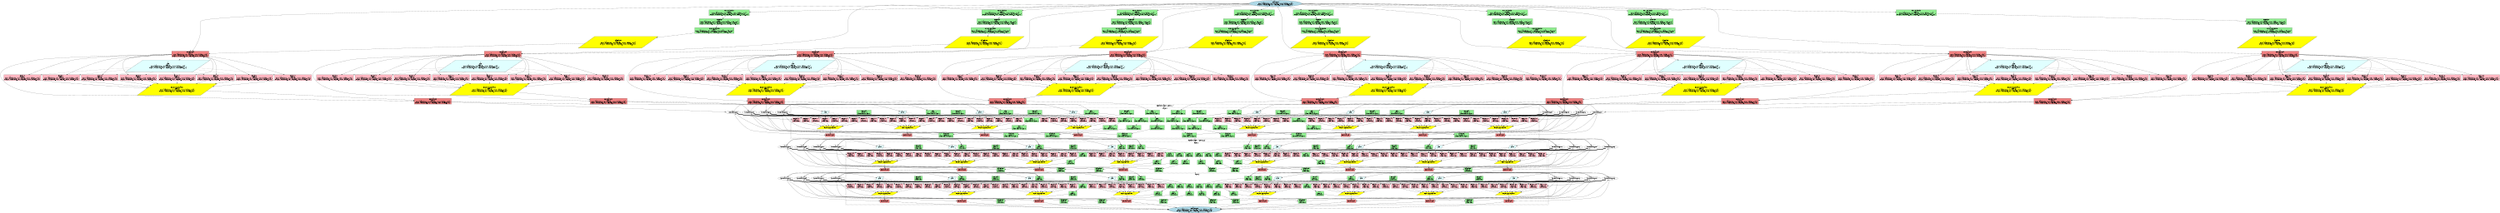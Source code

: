 digraph baseline_moe_dag {
	graph [bb="0,0,29218,2488.9",
		rankdir=TB,
		size="20,20"
	];
	node [label="\N"];
	subgraph cluster_pipeline_stage_0 {
		graph [bb="9240.6,867.95,17995,1266",
			label="Pipeline Stage 0 (GPUs 0-7)",
			lheight=0.21,
			lp="13618,1254.5",
			lwidth=2.76,
			style=dashed
		];
		subgraph cluster_layer_0 {
			graph [label="Layer 0"];
		}
		subgraph cluster_layer_1 {
			graph [bb="9248.6,875.95,17987,1235",
				label="Layer 1",
				lheight=0.21,
				lp="13618,1223.5",
				lwidth=0.76
			];
			l1_mha_qkv_gpu0	[fillcolor=lightgreen,
				height=0.73611,
				label="Qkv\nGPU 0\nSame dims as layer 0",
				pos="10803,1177.5",
				shape=rectangle,
				style=filled,
				width=2.3611];
			l1_mha_attn_gpu0	[fillcolor=lightgreen,
				height=0.73611,
				label="Attn\nGPU 0\nSame dims as layer 0",
				pos="12055,1088.5",
				shape=rectangle,
				style=filled,
				width=2.3611];
			l1_mha_qkv_gpu0 -> l1_mha_attn_gpu0	[pos="e,11969,1113.4 10888,1168.3 10948,1162.7 11031,1155.6 11104,1151 11481,1127.1 11582,1172.4 11959,1115"];
			l1_mha_out_gpu0	[fillcolor=lightgreen,
				height=0.73611,
				label="Out\nGPU 0\nSame dims as layer 0",
				pos="11936,999.45",
				shape=rectangle,
				style=filled,
				width=2.3611];
			l1_mha_attn_gpu0 -> l1_mha_out_gpu0	[pos="e,11971,1026.2 12020,1061.8 12007,1052.5 11992,1041.9 11979,1032.1"];
			l1_mha_allreduce_gpu0	[fillcolor=lightgreen,
				height=0.73611,
				label="Allreduce\nGPU 0\nSame dims as layer 0",
				pos="11056,910.45",
				shape=rectangle,
				style=filled,
				width=2.3611];
			l1_mha_out_gpu0 -> l1_mha_allreduce_gpu0	[pos="e,11141,919.88 11850,990.03 11685,973.73 11324,937.95 11151,920.88"];
			l1_mha_res_add_gpu0	[fillcolor=lightgreen,
				height=0.73611,
				label="Res Add\nGPU 0\nSame dims as layer 0",
				pos="17140,1177.5",
				shape=rectangle,
				style=filled,
				width=2.3611];
			l1_expert_0_gpu0	[fillcolor=lightpink,
				height=0.73611,
				label="Expert 0\nGPU 0\nSame dims",
				pos="9643.6,1088.5",
				shape=rectangle,
				style=filled,
				width=1.3194];
			l1_expert_agg_gpu0	[fillcolor=yellow,
				height=0.5,
				label="Expert Aggregation",
				pos="9699.6,999.45",
				shape=parallelogram,
				style=filled,
				width=4.1823];
			l1_expert_0_gpu0 -> l1_expert_agg_gpu0	[pos="e,9688.5,1017.7 9660.1,1061.8 9667.3,1050.6 9675.8,1037.4 9683,1026.2"];
			l1_expert_1_gpu0	[fillcolor=lightpink,
				height=0.73611,
				label="Expert 1\nGPU 0\nSame dims",
				pos="9756.6,1088.5",
				shape=rectangle,
				style=filled,
				width=1.3194];
			l1_expert_1_gpu0 -> l1_expert_agg_gpu0	[pos="e,9710.8,1017.7 9739.8,1061.8 9732.4,1050.6 9723.8,1037.4 9716.4,1026.2"];
			l1_expert_2_gpu0	[fillcolor=lightpink,
				height=0.73611,
				label="Expert 2\nGPU 0\nSame dims",
				pos="9869.6,1088.5",
				shape=rectangle,
				style=filled,
				width=1.3194];
			l1_expert_2_gpu0 -> l1_expert_agg_gpu0	[pos="e,9733,1017.6 9821.8,1063 9796.7,1050.2 9766.2,1034.6 9742,1022.2"];
			l1_expert_3_gpu0	[fillcolor=lightpink,
				height=0.73611,
				label="Expert 3\nGPU 0\nSame dims",
				pos="9982.6,1088.5",
				shape=rectangle,
				style=filled,
				width=1.3194];
			l1_expert_3_gpu0 -> l1_expert_agg_gpu0	[pos="e,9774.4,1017.5 9934.8,1065.1 9932,1064 9929.3,1062.9 9926.6,1062 9880.3,1045.3 9827.4,1030.7 9784.3,1019.9"];
			l1_expert_4_gpu0	[fillcolor=lightpink,
				height=0.73611,
				label="Expert 4\nGPU 0\nSame dims",
				pos="10096,1088.5",
				shape=rectangle,
				style=filled,
				width=1.3194];
			l1_expert_4_gpu0 -> l1_expert_agg_gpu0	[pos="e,9837.9,1017.5 10048,1064.8 10045,1063.8 10042,1062.8 10040,1062 9978,1042.7 9908.2,1028.8 9847.9,1019.1"];
			l1_expert_5_gpu0	[fillcolor=lightpink,
				height=0.73611,
				label="Expert 5\nGPU 0\nSame dims",
				pos="9304.6,1088.5",
				shape=rectangle,
				style=filled,
				width=1.3194];
			l1_expert_5_gpu0 -> l1_expert_agg_gpu0	[pos="e,9601.2,1012 9352.1,1065.2 9355.3,1064 9358.5,1062.9 9361.6,1062 9436.6,1038.7 9523.9,1023.1 9591,1013.4"];
			l1_expert_6_gpu0	[fillcolor=lightpink,
				height=0.73611,
				label="Expert 6\nGPU 0\nSame dims",
				pos="9417.6,1088.5",
				shape=rectangle,
				style=filled,
				width=1.3194];
			l1_expert_6_gpu0 -> l1_expert_agg_gpu0	[pos="e,9626.2,1017.5 9465.2,1065.5 9468.4,1064.2 9471.5,1063 9474.6,1062 9520.7,1045.4 9573.6,1030.8 9616.4,1019.9"];
			l1_expert_7_gpu0	[fillcolor=lightpink,
				height=0.73611,
				label="Expert 7\nGPU 0\nSame dims",
				pos="9530.6,1088.5",
				shape=rectangle,
				style=filled,
				width=1.3194];
			l1_expert_7_gpu0 -> l1_expert_agg_gpu0	[pos="e,9666.3,1017.6 9578.1,1063 9603,1050.2 9633.3,1034.6 9657.4,1022.2"];
			l1_gate_gpu0	[fillcolor=lightcyan,
				height=0.5,
				label=Gate,
				pos="9643.6,1177.5",
				shape=parallelogram,
				style=filled,
				width=1.3235];
			l1_gate_gpu0 -> l1_expert_0_gpu0	[pos="e,9643.6,1115.2 9643.6,1159.3 9643.6,1149.5 9643.6,1137 9643.6,1125.2",
				style=dashed];
			l1_gate_gpu0 -> l1_expert_1_gpu0	[pos="e,9723.1,1115.2 9665.9,1159.3 9679.9,1148.5 9698.5,1134.2 9715.1,1121.3",
				style=dashed];
			l1_gate_gpu0 -> l1_expert_2_gpu0	[pos="e,9822,1111.4 9675.5,1165.8 9707.9,1154.7 9759.8,1136.5 9812.5,1115.3",
				style=dashed];
			l1_gate_gpu0 -> l1_expert_3_gpu0	[pos="e,9934.9,1112 9678.6,1171.3 9730.9,1163.1 9832.5,1145.1 9925.3,1115.1",
				style=dashed];
			l1_gate_gpu0 -> l1_expert_4_gpu0	[pos="e,10048,1112.2 9679.8,1174.1 9748.7,1169.1 9903.1,1154.3 10038,1115",
				style=dashed];
			l1_gate_gpu0 -> l1_expert_5_gpu0	[pos="e,9352.2,1111.6 9601.3,1170 9547.4,1161.2 9451.5,1143.5 9361.7,1114.7",
				style=dashed];
			l1_gate_gpu0 -> l1_expert_6_gpu0	[pos="e,9465.4,1111.1 9595.9,1160.1 9564,1149 9520.9,1133.5 9474.6,1114.9",
				style=dashed];
			l1_gate_gpu0 -> l1_expert_7_gpu0	[pos="e,9564,1115.2 9621.2,1159.3 9607.2,1148.5 9588.7,1134.2 9572,1121.3",
				style=dashed];
			l1_res2_gpu0	[fillcolor=lightcoral,
				height=0.5,
				label="Residual Add",
				pos="9699.6,910.45",
				shape=rectangle,
				style=filled,
				width=1.5278];
			l1_expert_agg_gpu0 -> l1_res2_gpu0	[pos="e,9699.6,928.61 9699.6,981.26 9699.6,969.11 9699.6,952.57 9699.6,938.63"];
			l1_mha_qkv_gpu1	[fillcolor=lightgreen,
				height=0.73611,
				label="Qkv\nGPU 1\nSame dims as layer 0",
				pos="11754,1177.5",
				shape=rectangle,
				style=filled,
				width=2.3611];
			l1_mha_attn_gpu1	[fillcolor=lightgreen,
				height=0.73611,
				label="Attn\nGPU 1\nSame dims as layer 0",
				pos="13148,1088.5",
				shape=rectangle,
				style=filled,
				width=2.3611];
			l1_mha_qkv_gpu1 -> l1_mha_attn_gpu1	[pos="e,13062,1113.5 11839,1166.1 11886,1160.8 11945,1154.6 11999,1151 12463,1118.9 12588,1183.9 13052,1115"];
			l1_mha_out_gpu1	[fillcolor=lightgreen,
				height=0.73611,
				label="Out\nGPU 1\nSame dims as layer 0",
				pos="13002,999.45",
				shape=rectangle,
				style=filled,
				width=2.3611];
			l1_mha_attn_gpu1 -> l1_mha_out_gpu1	[pos="e,13045,1026.1 13105,1061.8 13088,1052.2 13070,1041.2 13053,1031.2"];
			l1_mha_allreduce_gpu1	[fillcolor=lightgreen,
				height=0.73611,
				label="Allreduce\nGPU 1\nSame dims as layer 0",
				pos="11960,910.45",
				shape=rectangle,
				style=filled,
				width=2.3611];
			l1_mha_out_gpu1 -> l1_mha_allreduce_gpu1	[pos="e,12045,921.34 12916,988.57 12870,983.44 12812,977.35 12761,972.95 12512,951.83 12449,958.08 12201,936.95 12153,932.87 12099,927.33 \
12055,922.46"];
			l1_mha_res_add_gpu1	[fillcolor=lightgreen,
				height=0.73611,
				label="Res Add\nGPU 1\nSame dims as layer 0",
				pos="16039,1177.5",
				shape=rectangle,
				style=filled,
				width=2.3611];
			l1_expert_8_gpu1	[fillcolor=lightpink,
				height=0.73611,
				label="Expert 8\nGPU 1\nSame dims",
				pos="10774,1088.5",
				shape=rectangle,
				style=filled,
				width=1.3194];
			l1_expert_agg_gpu1	[fillcolor=yellow,
				height=0.5,
				label="Expert Aggregation",
				pos="10604,999.45",
				shape=parallelogram,
				style=filled,
				width=4.1823];
			l1_expert_8_gpu1 -> l1_expert_agg_gpu1	[pos="e,10637,1017.6 10726,1063 10701,1050.2 10670,1034.6 10646,1022.2"];
			l1_expert_9_gpu1	[fillcolor=lightpink,
				height=0.73611,
				label="Expert 9\nGPU 1\nSame dims",
				pos="10887,1088.5",
				shape=rectangle,
				style=filled,
				width=1.3194];
			l1_expert_9_gpu1 -> l1_expert_agg_gpu1	[pos="e,10678,1017.5 10839,1065.1 10836,1064 10833,1062.9 10831,1062 10784,1045.3 10731,1030.7 10688,1019.9"];
			l1_expert_10_gpu1	[fillcolor=lightpink,
				height=0.73611,
				label="Expert 10\nGPU 1\nSame dims",
				pos="11000,1088.5",
				shape=rectangle,
				style=filled,
				width=1.3194];
			l1_expert_10_gpu1 -> l1_expert_agg_gpu1	[pos="e,10742,1017.5 10952,1064.8 10949,1063.8 10946,1062.8 10944,1062 10882,1042.7 10812,1028.8 10752,1019.1"];
			l1_expert_11_gpu1	[fillcolor=lightpink,
				height=0.73611,
				label="Expert 11\nGPU 1\nSame dims",
				pos="10209,1088.5",
				shape=rectangle,
				style=filled,
				width=1.3194];
			l1_expert_11_gpu1 -> l1_expert_agg_gpu1	[pos="e,10505,1012 10256,1065.2 10259,1064 10262,1062.9 10266,1062 10341,1038.7 10428,1023.1 10495,1013.4"];
			l1_expert_12_gpu1	[fillcolor=lightpink,
				height=0.73611,
				label="Expert 12\nGPU 1\nSame dims",
				pos="10322,1088.5",
				shape=rectangle,
				style=filled,
				width=1.3194];
			l1_expert_12_gpu1 -> l1_expert_agg_gpu1	[pos="e,10530,1017.5 10369,1065.5 10372,1064.2 10376,1063 10379,1062 10425,1045.4 10478,1030.8 10520,1019.9"];
			l1_expert_13_gpu1	[fillcolor=lightpink,
				height=0.73611,
				label="Expert 13\nGPU 1\nSame dims",
				pos="10435,1088.5",
				shape=rectangle,
				style=filled,
				width=1.3194];
			l1_expert_13_gpu1 -> l1_expert_agg_gpu1	[pos="e,10570,1017.6 10482,1063 10507,1050.2 10537,1034.6 10561,1022.2"];
			l1_expert_14_gpu1	[fillcolor=lightpink,
				height=0.73611,
				label="Expert 14\nGPU 1\nSame dims",
				pos="10548,1088.5",
				shape=rectangle,
				style=filled,
				width=1.3194];
			l1_expert_14_gpu1 -> l1_expert_agg_gpu1	[pos="e,10592,1017.7 10564,1061.8 10571,1050.6 10580,1037.4 10587,1026.2"];
			l1_expert_15_gpu1	[fillcolor=lightpink,
				height=0.73611,
				label="Expert 15\nGPU 1\nSame dims",
				pos="10661,1088.5",
				shape=rectangle,
				style=filled,
				width=1.3194];
			l1_expert_15_gpu1 -> l1_expert_agg_gpu1	[pos="e,10615,1017.7 10644,1061.8 10636,1050.6 10628,1037.4 10620,1026.2"];
			l1_gate_gpu1	[fillcolor=lightcyan,
				height=0.5,
				label=Gate,
				pos="10548,1177.5",
				shape=parallelogram,
				style=filled,
				width=1.3235];
			l1_gate_gpu1 -> l1_expert_8_gpu1	[pos="e,10726,1111.4 10580,1165.8 10612,1154.7 10664,1136.5 10717,1115.3",
				style=dashed];
			l1_gate_gpu1 -> l1_expert_9_gpu1	[pos="e,10839,1112 10583,1171.3 10635,1163.1 10736,1145.1 10829,1115.1",
				style=dashed];
			l1_gate_gpu1 -> l1_expert_10_gpu1	[pos="e,10952,1112.2 10582,1170.9 10615,1165.7 10665,1157.7 10709,1151 10810,1135.2 10840,1144.5 10942,1115.1",
				style=dashed];
			l1_gate_gpu1 -> l1_expert_11_gpu1	[pos="e,10256,1111.6 10505,1170 10451,1161.2 10355,1143.5 10266,1114.7",
				style=dashed];
			l1_gate_gpu1 -> l1_expert_12_gpu1	[pos="e,10369,1111.1 10500,1160.1 10468,1149 10425,1133.5 10379,1114.9",
				style=dashed];
			l1_gate_gpu1 -> l1_expert_13_gpu1	[pos="e,10468,1115.2 10525,1159.3 10511,1148.5 10493,1134.2 10476,1121.3",
				style=dashed];
			l1_gate_gpu1 -> l1_expert_14_gpu1	[pos="e,10548,1115.2 10548,1159.3 10548,1149.5 10548,1137 10548,1125.2",
				style=dashed];
			l1_gate_gpu1 -> l1_expert_15_gpu1	[pos="e,10627,1115.2 10570,1159.3 10584,1148.5 10602,1134.2 10619,1121.3",
				style=dashed];
			l1_res2_gpu1	[fillcolor=lightcoral,
				height=0.5,
				label="Residual Add",
				pos="10604,910.45",
				shape=rectangle,
				style=filled,
				width=1.5278];
			l1_expert_agg_gpu1 -> l1_res2_gpu1	[pos="e,10604,928.61 10604,981.26 10604,969.11 10604,952.57 10604,938.63"];
			l1_mha_qkv_gpu2	[fillcolor=lightgreen,
				height=0.73611,
				label="Qkv\nGPU 2\nSame dims as layer 0",
				pos="12922,1177.5",
				shape=rectangle,
				style=filled,
				width=2.3611];
			l1_mha_attn_gpu2	[fillcolor=lightgreen,
				height=0.73611,
				label="Attn\nGPU 2\nSame dims as layer 0",
				pos="13336,1088.5",
				shape=rectangle,
				style=filled,
				width=2.3611];
			l1_mha_qkv_gpu2 -> l1_mha_attn_gpu2	[pos="e,13250,1112.9 13007,1161.9 13069,1150.8 13156,1134.5 13241,1115.1"];
			l1_mha_out_gpu2	[fillcolor=lightgreen,
				height=0.73611,
				label="Out\nGPU 2\nSame dims as layer 0",
				pos="13190,999.45",
				shape=rectangle,
				style=filled,
				width=2.3611];
			l1_mha_attn_gpu2 -> l1_mha_out_gpu2	[pos="e,13233,1026.1 13293,1061.8 13276,1052.2 13258,1041.2 13241,1031.2"];
			l1_mha_allreduce_gpu2	[fillcolor=lightgreen,
				height=0.73611,
				label="Allreduce\nGPU 2\nSame dims as layer 0",
				pos="12295,910.45",
				shape=rectangle,
				style=filled,
				width=2.3611];
			l1_mha_out_gpu2 -> l1_mha_allreduce_gpu2	[pos="e,12380,921.27 13104,974.56 13101,973.98 13098,973.44 13096,972.95 12850,932.16 12785,958 12537,936.95 12488,932.84 12434,927.26 \
12390,922.36"];
			l1_mha_res_add_gpu2	[fillcolor=lightgreen,
				height=0.73611,
				label="Res Add\nGPU 2\nSame dims as layer 0",
				pos="14993,1177.5",
				shape=rectangle,
				style=filled,
				width=2.3611];
			l1_expert_16_gpu2	[fillcolor=lightpink,
				height=0.73611,
				label="Expert 16\nGPU 2\nSame dims",
				pos="11565,1088.5",
				shape=rectangle,
				style=filled,
				width=1.3194];
			l1_expert_agg_gpu2	[fillcolor=yellow,
				height=0.5,
				label="Expert Aggregation",
				pos="11508,999.45",
				shape=parallelogram,
				style=filled,
				width=4.1823];
			l1_expert_16_gpu2 -> l1_expert_agg_gpu2	[pos="e,11519,1017.7 11548,1061.8 11540,1050.6 11532,1037.4 11524,1026.2"];
			l1_expert_17_gpu2	[fillcolor=lightpink,
				height=0.73611,
				label="Expert 17\nGPU 2\nSame dims",
				pos="11678,1088.5",
				shape=rectangle,
				style=filled,
				width=1.3194];
			l1_expert_17_gpu2 -> l1_expert_agg_gpu2	[pos="e,11541,1017.6 11630,1063 11605,1050.2 11574,1034.6 11550,1022.2"];
			l1_expert_18_gpu2	[fillcolor=lightpink,
				height=0.73611,
				label="Expert 18\nGPU 2\nSame dims",
				pos="11791,1088.5",
				shape=rectangle,
				style=filled,
				width=1.3194];
			l1_expert_18_gpu2 -> l1_expert_agg_gpu2	[pos="e,11582,1017.5 11743,1065.1 11740,1064 11737,1062.9 11735,1062 11688,1045.3 11635,1030.7 11592,1019.9"];
			l1_expert_19_gpu2	[fillcolor=lightpink,
				height=0.73611,
				label="Expert 19\nGPU 2\nSame dims",
				pos="11904,1088.5",
				shape=rectangle,
				style=filled,
				width=1.3194];
			l1_expert_19_gpu2 -> l1_expert_agg_gpu2	[pos="e,11646,1017.5 11856,1064.8 11853,1063.8 11850,1062.8 11848,1062 11786,1042.7 11716,1028.8 11656,1019.1"];
			l1_expert_20_gpu2	[fillcolor=lightpink,
				height=0.73611,
				label="Expert 20\nGPU 2\nSame dims",
				pos="11113,1088.5",
				shape=rectangle,
				style=filled,
				width=1.3194];
			l1_expert_20_gpu2 -> l1_expert_agg_gpu2	[pos="e,11409,1012 11160,1065.2 11163,1064 11166,1062.9 11170,1062 11245,1038.7 11332,1023.1 11399,1013.4"];
			l1_expert_21_gpu2	[fillcolor=lightpink,
				height=0.73611,
				label="Expert 21\nGPU 2\nSame dims",
				pos="11226,1088.5",
				shape=rectangle,
				style=filled,
				width=1.3194];
			l1_expert_21_gpu2 -> l1_expert_agg_gpu2	[pos="e,11434,1017.5 11273,1065.5 11276,1064.2 11280,1063 11283,1062 11329,1045.4 11382,1030.8 11424,1019.9"];
			l1_expert_22_gpu2	[fillcolor=lightpink,
				height=0.73611,
				label="Expert 22\nGPU 2\nSame dims",
				pos="11339,1088.5",
				shape=rectangle,
				style=filled,
				width=1.3194];
			l1_expert_22_gpu2 -> l1_expert_agg_gpu2	[pos="e,11474,1017.6 11386,1063 11411,1050.2 11441,1034.6 11465,1022.2"];
			l1_expert_23_gpu2	[fillcolor=lightpink,
				height=0.73611,
				label="Expert 23\nGPU 2\nSame dims",
				pos="11452,1088.5",
				shape=rectangle,
				style=filled,
				width=1.3194];
			l1_expert_23_gpu2 -> l1_expert_agg_gpu2	[pos="e,11496,1017.7 11468,1061.8 11475,1050.6 11484,1037.4 11491,1026.2"];
			l1_gate_gpu2	[fillcolor=lightcyan,
				height=0.5,
				label=Gate,
				pos="11452,1177.5",
				shape=parallelogram,
				style=filled,
				width=1.3235];
			l1_gate_gpu2 -> l1_expert_16_gpu2	[pos="e,11531,1115.2 11474,1159.3 11488,1148.5 11506,1134.2 11523,1121.3",
				style=dashed];
			l1_gate_gpu2 -> l1_expert_17_gpu2	[pos="e,11630,1111.4 11484,1165.8 11516,1154.7 11568,1136.5 11621,1115.3",
				style=dashed];
			l1_gate_gpu2 -> l1_expert_18_gpu2	[pos="e,11743,1112 11487,1171.3 11539,1163.1 11640,1145.1 11733,1115.1",
				style=dashed];
			l1_gate_gpu2 -> l1_expert_19_gpu2	[pos="e,11856,1112.2 11487,1172.2 11567,1162.4 11763,1137.3 11846,1115",
				style=dashed];
			l1_gate_gpu2 -> l1_expert_20_gpu2	[pos="e,11160,1111.6 11409,1170 11355,1161.2 11259,1143.5 11170,1114.7",
				style=dashed];
			l1_gate_gpu2 -> l1_expert_21_gpu2	[pos="e,11273,1111.1 11404,1160.1 11372,1149 11329,1133.5 11283,1114.9",
				style=dashed];
			l1_gate_gpu2 -> l1_expert_22_gpu2	[pos="e,11372,1115.2 11429,1159.3 11415,1148.5 11397,1134.2 11380,1121.3",
				style=dashed];
			l1_gate_gpu2 -> l1_expert_23_gpu2	[pos="e,11452,1115.2 11452,1159.3 11452,1149.5 11452,1137 11452,1125.2",
				style=dashed];
			l1_res2_gpu2	[fillcolor=lightcoral,
				height=0.5,
				label="Residual Add",
				pos="11508,910.45",
				shape=rectangle,
				style=filled,
				width=1.5278];
			l1_expert_agg_gpu2 -> l1_res2_gpu2	[pos="e,11508,928.61 11508,981.26 11508,969.11 11508,952.57 11508,938.63"];
			l1_mha_qkv_gpu3	[fillcolor=lightgreen,
				height=0.73611,
				label="Qkv\nGPU 3\nSame dims as layer 0",
				pos="13467,1177.5",
				shape=rectangle,
				style=filled,
				width=2.3611];
			l1_mha_attn_gpu3	[fillcolor=lightgreen,
				height=0.73611,
				label="Attn\nGPU 3\nSame dims as layer 0",
				pos="13524,1088.5",
				shape=rectangle,
				style=filled,
				width=2.3611];
			l1_mha_qkv_gpu3 -> l1_mha_attn_gpu3	[pos="e,13507,1115.2 13483,1150.8 13489,1142.3 13495,1132.7 13501,1123.7"];
			l1_mha_out_gpu3	[fillcolor=lightgreen,
				height=0.73611,
				label="Out\nGPU 3\nSame dims as layer 0",
				pos="13378,999.45",
				shape=rectangle,
				style=filled,
				width=2.3611];
			l1_mha_attn_gpu3 -> l1_mha_out_gpu3	[pos="e,13421,1026.1 13481,1061.8 13464,1052.2 13446,1041.2 13429,1031.2"];
			l1_mha_allreduce_gpu3	[fillcolor=lightgreen,
				height=0.73611,
				label="Allreduce\nGPU 3\nSame dims as layer 0",
				pos="12968,910.45",
				shape=rectangle,
				style=filled,
				width=2.3611];
			l1_mha_out_gpu3 -> l1_mha_allreduce_gpu3	[pos="e,13053,926.3 13292,975.04 13289,974.32 13286,973.62 13284,972.95 13210,955.79 13126,939.57 13063,928.1"];
			l1_mha_res_add_gpu3	[fillcolor=lightgreen,
				height=0.73611,
				label="Res Add\nGPU 3\nSame dims as layer 0",
				pos="14183,1177.5",
				shape=rectangle,
				style=filled,
				width=2.3611];
			l1_expert_24_gpu3	[fillcolor=lightpink,
				height=0.73611,
				label="Expert 24\nGPU 3\nSame dims",
				pos="12545,1088.5",
				shape=rectangle,
				style=filled,
				width=1.3194];
			l1_expert_agg_gpu3	[fillcolor=yellow,
				height=0.5,
				label="Expert Aggregation",
				pos="12601,999.45",
				shape=parallelogram,
				style=filled,
				width=4.1823];
			l1_expert_24_gpu3 -> l1_expert_agg_gpu3	[pos="e,12589,1017.7 12561,1061.8 12568,1050.6 12577,1037.4 12584,1026.2"];
			l1_expert_25_gpu3	[fillcolor=lightpink,
				height=0.73611,
				label="Expert 25\nGPU 3\nSame dims",
				pos="12658,1088.5",
				shape=rectangle,
				style=filled,
				width=1.3194];
			l1_expert_25_gpu3 -> l1_expert_agg_gpu3	[pos="e,12612,1017.7 12641,1061.8 12633,1050.6 12625,1037.4 12617,1026.2"];
			l1_expert_26_gpu3	[fillcolor=lightpink,
				height=0.73611,
				label="Expert 26\nGPU 3\nSame dims",
				pos="12771,1088.5",
				shape=rectangle,
				style=filled,
				width=1.3194];
			l1_expert_26_gpu3 -> l1_expert_agg_gpu3	[pos="e,12634,1017.6 12723,1063 12698,1050.2 12667,1034.6 12643,1022.2"];
			l1_expert_27_gpu3	[fillcolor=lightpink,
				height=0.73611,
				label="Expert 27\nGPU 3\nSame dims",
				pos="12884,1088.5",
				shape=rectangle,
				style=filled,
				width=1.3194];
			l1_expert_27_gpu3 -> l1_expert_agg_gpu3	[pos="e,12675,1017.5 12836,1065.1 12833,1064 12830,1062.9 12828,1062 12781,1045.3 12728,1030.7 12685,1019.9"];
			l1_expert_28_gpu3	[fillcolor=lightpink,
				height=0.73611,
				label="Expert 28\nGPU 3\nSame dims",
				pos="12997,1088.5",
				shape=rectangle,
				style=filled,
				width=1.3194];
			l1_expert_28_gpu3 -> l1_expert_agg_gpu3	[pos="e,12739,1017.5 12949,1064.8 12946,1063.8 12943,1062.8 12941,1062 12879,1042.7 12809,1028.8 12749,1019.1"];
			l1_expert_29_gpu3	[fillcolor=lightpink,
				height=0.73611,
				label="Expert 29\nGPU 3\nSame dims",
				pos="12206,1088.5",
				shape=rectangle,
				style=filled,
				width=1.3194];
			l1_expert_29_gpu3 -> l1_expert_agg_gpu3	[pos="e,12502,1012 12253,1065.2 12256,1064 12259,1062.9 12263,1062 12338,1038.7 12425,1023.1 12492,1013.4"];
			l1_expert_30_gpu3	[fillcolor=lightpink,
				height=0.73611,
				label="Expert 30\nGPU 3\nSame dims",
				pos="12319,1088.5",
				shape=rectangle,
				style=filled,
				width=1.3194];
			l1_expert_30_gpu3 -> l1_expert_agg_gpu3	[pos="e,12527,1017.5 12366,1065.5 12369,1064.2 12373,1063 12376,1062 12422,1045.4 12475,1030.8 12517,1019.9"];
			l1_expert_31_gpu3	[fillcolor=lightpink,
				height=0.73611,
				label="Expert 31\nGPU 3\nSame dims",
				pos="12432,1088.5",
				shape=rectangle,
				style=filled,
				width=1.3194];
			l1_expert_31_gpu3 -> l1_expert_agg_gpu3	[pos="e,12567,1017.6 12479,1063 12504,1050.2 12534,1034.6 12558,1022.2"];
			l1_gate_gpu3	[fillcolor=lightcyan,
				height=0.5,
				label=Gate,
				pos="12545,1177.5",
				shape=parallelogram,
				style=filled,
				width=1.3235];
			l1_gate_gpu3 -> l1_expert_24_gpu3	[pos="e,12545,1115.2 12545,1159.3 12545,1149.5 12545,1137 12545,1125.2",
				style=dashed];
			l1_gate_gpu3 -> l1_expert_25_gpu3	[pos="e,12624,1115.2 12567,1159.3 12581,1148.5 12599,1134.2 12616,1121.3",
				style=dashed];
			l1_gate_gpu3 -> l1_expert_26_gpu3	[pos="e,12723,1111.4 12577,1165.8 12609,1154.7 12661,1136.5 12714,1115.3",
				style=dashed];
			l1_gate_gpu3 -> l1_expert_27_gpu3	[pos="e,12836,1112 12580,1171.3 12632,1163.1 12733,1145.1 12826,1115.1",
				style=dashed];
			l1_gate_gpu3 -> l1_expert_28_gpu3	[pos="e,12949,1112.2 12581,1174.1 12650,1169.1 12804,1154.3 12939,1115",
				style=dashed];
			l1_gate_gpu3 -> l1_expert_29_gpu3	[pos="e,12253,1111.6 12502,1170 12448,1161.2 12352,1143.5 12263,1114.7",
				style=dashed];
			l1_gate_gpu3 -> l1_expert_30_gpu3	[pos="e,12366,1111.1 12497,1160.1 12465,1149 12422,1133.5 12376,1114.9",
				style=dashed];
			l1_gate_gpu3 -> l1_expert_31_gpu3	[pos="e,12465,1115.2 12522,1159.3 12508,1148.5 12490,1134.2 12473,1121.3",
				style=dashed];
			l1_res2_gpu3	[fillcolor=lightcoral,
				height=0.5,
				label="Residual Add",
				pos="12601,910.45",
				shape=rectangle,
				style=filled,
				width=1.5278];
			l1_expert_agg_gpu3 -> l1_res2_gpu3	[pos="e,12601,928.61 12601,981.26 12601,969.11 12601,952.57 12601,938.63"];
			l1_mha_qkv_gpu4	[fillcolor=lightgreen,
				height=0.73611,
				label="Qkv\nGPU 4\nSame dims as layer 0",
				pos="13769,1177.5",
				shape=rectangle,
				style=filled,
				width=2.3611];
			l1_mha_attn_gpu4	[fillcolor=lightgreen,
				height=0.73611,
				label="Attn\nGPU 4\nSame dims as layer 0",
				pos="13712,1088.5",
				shape=rectangle,
				style=filled,
				width=2.3611];
			l1_mha_qkv_gpu4 -> l1_mha_attn_gpu4	[pos="e,13728,1115.2 13752,1150.8 13746,1142.3 13740,1132.7 13734,1123.7"];
			l1_mha_out_gpu4	[fillcolor=lightgreen,
				height=0.73611,
				label="Out\nGPU 4\nSame dims as layer 0",
				pos="13741,999.45",
				shape=rectangle,
				style=filled,
				width=2.3611];
			l1_mha_attn_gpu4 -> l1_mha_out_gpu4	[pos="e,13732,1026.2 13720,1061.8 13723,1053.7 13726,1044.5 13729,1035.8"];
			l1_mha_allreduce_gpu4	[fillcolor=lightgreen,
				height=0.73611,
				label="Allreduce\nGPU 4\nSame dims as layer 0",
				pos="13770,910.45",
				shape=rectangle,
				style=filled,
				width=2.3611];
			l1_mha_out_gpu4 -> l1_mha_allreduce_gpu4	[pos="e,13761,937.2 13749,972.82 13752,964.66 13755,955.49 13758,946.77"];
			l1_mha_res_add_gpu4	[fillcolor=lightgreen,
				height=0.73611,
				label="Res Add\nGPU 4\nSame dims as layer 0",
				pos="13166,1177.5",
				shape=rectangle,
				style=filled,
				width=2.3611];
			l1_expert_32_gpu4	[fillcolor=lightpink,
				height=0.73611,
				label="Expert 32\nGPU 4\nSame dims",
				pos="14804,1088.5",
				shape=rectangle,
				style=filled,
				width=1.3194];
			l1_expert_agg_gpu4	[fillcolor=yellow,
				height=0.5,
				label="Expert Aggregation",
				pos="14634,999.45",
				shape=parallelogram,
				style=filled,
				width=4.1823];
			l1_expert_32_gpu4 -> l1_expert_agg_gpu4	[pos="e,14667,1017.6 14756,1063 14731,1050.2 14700,1034.6 14676,1022.2"];
			l1_expert_33_gpu4	[fillcolor=lightpink,
				height=0.73611,
				label="Expert 33\nGPU 4\nSame dims",
				pos="14917,1088.5",
				shape=rectangle,
				style=filled,
				width=1.3194];
			l1_expert_33_gpu4 -> l1_expert_agg_gpu4	[pos="e,14708,1017.5 14869,1065.1 14866,1064 14863,1062.9 14861,1062 14814,1045.3 14761,1030.7 14718,1019.9"];
			l1_expert_34_gpu4	[fillcolor=lightpink,
				height=0.73611,
				label="Expert 34\nGPU 4\nSame dims",
				pos="15030,1088.5",
				shape=rectangle,
				style=filled,
				width=1.3194];
			l1_expert_34_gpu4 -> l1_expert_agg_gpu4	[pos="e,14772,1017.5 14982,1064.8 14979,1063.8 14976,1062.8 14974,1062 14912,1042.7 14842,1028.8 14782,1019.1"];
			l1_expert_35_gpu4	[fillcolor=lightpink,
				height=0.73611,
				label="Expert 35\nGPU 4\nSame dims",
				pos="14239,1088.5",
				shape=rectangle,
				style=filled,
				width=1.3194];
			l1_expert_35_gpu4 -> l1_expert_agg_gpu4	[pos="e,14535,1012 14286,1065.2 14289,1064 14292,1062.9 14296,1062 14371,1038.7 14458,1023.1 14525,1013.4"];
			l1_expert_36_gpu4	[fillcolor=lightpink,
				height=0.73611,
				label="Expert 36\nGPU 4\nSame dims",
				pos="14352,1088.5",
				shape=rectangle,
				style=filled,
				width=1.3194];
			l1_expert_36_gpu4 -> l1_expert_agg_gpu4	[pos="e,14560,1017.5 14399,1065.5 14402,1064.2 14406,1063 14409,1062 14455,1045.4 14508,1030.8 14550,1019.9"];
			l1_expert_37_gpu4	[fillcolor=lightpink,
				height=0.73611,
				label="Expert 37\nGPU 4\nSame dims",
				pos="14465,1088.5",
				shape=rectangle,
				style=filled,
				width=1.3194];
			l1_expert_37_gpu4 -> l1_expert_agg_gpu4	[pos="e,14600,1017.6 14512,1063 14537,1050.2 14567,1034.6 14591,1022.2"];
			l1_expert_38_gpu4	[fillcolor=lightpink,
				height=0.73611,
				label="Expert 38\nGPU 4\nSame dims",
				pos="14578,1088.5",
				shape=rectangle,
				style=filled,
				width=1.3194];
			l1_expert_38_gpu4 -> l1_expert_agg_gpu4	[pos="e,14622,1017.7 14594,1061.8 14601,1050.6 14610,1037.4 14617,1026.2"];
			l1_expert_39_gpu4	[fillcolor=lightpink,
				height=0.73611,
				label="Expert 39\nGPU 4\nSame dims",
				pos="14691,1088.5",
				shape=rectangle,
				style=filled,
				width=1.3194];
			l1_expert_39_gpu4 -> l1_expert_agg_gpu4	[pos="e,14645,1017.7 14674,1061.8 14666,1050.6 14658,1037.4 14650,1026.2"];
			l1_gate_gpu4	[fillcolor=lightcyan,
				height=0.5,
				label=Gate,
				pos="14691,1177.5",
				shape=parallelogram,
				style=filled,
				width=1.3235];
			l1_gate_gpu4 -> l1_expert_32_gpu4	[pos="e,14770,1115.2 14713,1159.3 14727,1148.5 14745,1134.2 14762,1121.3",
				style=dashed];
			l1_gate_gpu4 -> l1_expert_33_gpu4	[pos="e,14869,1111.4 14723,1165.8 14755,1154.7 14807,1136.5 14860,1115.3",
				style=dashed];
			l1_gate_gpu4 -> l1_expert_34_gpu4	[pos="e,14982,1112 14726,1171.3 14778,1163.1 14879,1145.1 14972,1115.1",
				style=dashed];
			l1_gate_gpu4 -> l1_expert_35_gpu4	[pos="e,14286,1111.9 14646,1165.4 14625,1160.5 14600,1155 14578,1151 14456,1129.6 14419,1148.1 14296,1114.7",
				style=dashed];
			l1_gate_gpu4 -> l1_expert_36_gpu4	[pos="e,14399,1111.6 14646,1166.3 14625,1161.6 14600,1155.9 14578,1151 14506,1135.2 14483,1138.5 14409,1114.8",
				style=dashed];
			l1_gate_gpu4 -> l1_expert_37_gpu4	[pos="e,14512,1111.1 14643,1160.1 14611,1149 14568,1133.5 14522,1114.9",
				style=dashed];
			l1_gate_gpu4 -> l1_expert_38_gpu4	[pos="e,14611,1115.2 14668,1159.3 14654,1148.5 14636,1134.2 14619,1121.3",
				style=dashed];
			l1_gate_gpu4 -> l1_expert_39_gpu4	[pos="e,14691,1115.2 14691,1159.3 14691,1149.5 14691,1137 14691,1125.2",
				style=dashed];
			l1_res2_gpu4	[fillcolor=lightcoral,
				height=0.5,
				label="Residual Add",
				pos="14634,910.45",
				shape=rectangle,
				style=filled,
				width=1.5278];
			l1_expert_agg_gpu4 -> l1_res2_gpu4	[pos="e,14634,928.61 14634,981.26 14634,969.11 14634,952.57 14634,938.63"];
			l1_mha_qkv_gpu5	[fillcolor=lightgreen,
				height=0.73611,
				label="Qkv\nGPU 5\nSame dims as layer 0",
				pos="14484,1177.5",
				shape=rectangle,
				style=filled,
				width=2.3611];
			l1_mha_attn_gpu5	[fillcolor=lightgreen,
				height=0.73611,
				label="Attn\nGPU 5\nSame dims as layer 0",
				pos="13900,1088.5",
				shape=rectangle,
				style=filled,
				width=2.3611];
			l1_mha_qkv_gpu5 -> l1_mha_attn_gpu5	[pos="e,13985,1113.1 14398,1165.9 14273,1150.4 14048,1122.4 13995,1114.7"];
			l1_mha_out_gpu5	[fillcolor=lightgreen,
				height=0.73611,
				label="Out\nGPU 5\nSame dims as layer 0",
				pos="14015,999.45",
				shape=rectangle,
				style=filled,
				width=2.3611];
			l1_mha_attn_gpu5 -> l1_mha_out_gpu5	[pos="e,13981,1026.2 13933,1061.8 13946,1052.6 13960,1042.1 13972,1032.4"];
			l1_mha_allreduce_gpu5	[fillcolor=lightgreen,
				height=0.73611,
				label="Allreduce\nGPU 5\nSame dims as layer 0",
				pos="14245,910.45",
				shape=rectangle,
				style=filled,
				width=2.3611];
			l1_mha_out_gpu5 -> l1_mha_allreduce_gpu5	[pos="e,14177,936.97 14082,972.94 14109,962.8 14140,951.08 14167,940.61"];
			l1_mha_res_add_gpu5	[fillcolor=lightgreen,
				height=0.73611,
				label="Res Add\nGPU 5\nSame dims as layer 0",
				pos="12093,1177.5",
				shape=rectangle,
				style=filled,
				width=2.3611];
			l1_expert_40_gpu5	[fillcolor=lightpink,
				height=0.73611,
				label="Expert 40\nGPU 5\nSame dims",
				pos="15558,1088.5",
				shape=rectangle,
				style=filled,
				width=1.3194];
			l1_expert_agg_gpu5	[fillcolor=yellow,
				height=0.5,
				label="Expert Aggregation",
				pos="15728,999.45",
				shape=parallelogram,
				style=filled,
				width=4.1823];
			l1_expert_40_gpu5 -> l1_expert_agg_gpu5	[pos="e,15694,1017.6 15605,1063 15630,1050.2 15661,1034.6 15685,1022.2"];
			l1_expert_41_gpu5	[fillcolor=lightpink,
				height=0.73611,
				label="Expert 41\nGPU 5\nSame dims",
				pos="15671,1088.5",
				shape=rectangle,
				style=filled,
				width=1.3194];
			l1_expert_41_gpu5 -> l1_expert_agg_gpu5	[pos="e,15716,1017.7 15687,1061.8 15695,1050.6 15703,1037.4 15711,1026.2"];
			l1_expert_42_gpu5	[fillcolor=lightpink,
				height=0.73611,
				label="Expert 42\nGPU 5\nSame dims",
				pos="15784,1088.5",
				shape=rectangle,
				style=filled,
				width=1.3194];
			l1_expert_42_gpu5 -> l1_expert_agg_gpu5	[pos="e,15739,1017.7 15767,1061.8 15760,1050.6 15751,1037.4 15744,1026.2"];
			l1_expert_43_gpu5	[fillcolor=lightpink,
				height=0.73611,
				label="Expert 43\nGPU 5\nSame dims",
				pos="15897,1088.5",
				shape=rectangle,
				style=filled,
				width=1.3194];
			l1_expert_43_gpu5 -> l1_expert_agg_gpu5	[pos="e,15761,1017.6 15849,1063 15824,1050.2 15794,1034.6 15770,1022.2"];
			l1_expert_44_gpu5	[fillcolor=lightpink,
				height=0.73611,
				label="Expert 44\nGPU 5\nSame dims",
				pos="16010,1088.5",
				shape=rectangle,
				style=filled,
				width=1.3194];
			l1_expert_44_gpu5 -> l1_expert_agg_gpu5	[pos="e,15802,1017.5 15962,1065.1 15959,1064 15956,1062.9 15954,1062 15908,1045.3 15855,1030.7 15812,1020"];
			l1_expert_45_gpu5	[fillcolor=lightpink,
				height=0.73611,
				label="Expert 45\nGPU 5\nSame dims",
				pos="16123,1088.5",
				shape=rectangle,
				style=filled,
				width=1.3194];
			l1_expert_45_gpu5 -> l1_expert_agg_gpu5	[pos="e,15865,1017.5 16075,1064.8 16072,1063.8 16069,1062.8 16067,1062 16005,1042.7 15935,1028.8 15875,1019.1"];
			l1_expert_46_gpu5	[fillcolor=lightpink,
				height=0.73611,
				label="Expert 46\nGPU 5\nSame dims",
				pos="15332,1088.5",
				shape=rectangle,
				style=filled,
				width=1.3194];
			l1_expert_46_gpu5 -> l1_expert_agg_gpu5	[pos="e,15629,1012 15379,1065.2 15382,1064 15385,1062.9 15389,1062 15464,1038.7 15551,1023.1 15619,1013.4"];
			l1_expert_47_gpu5	[fillcolor=lightpink,
				height=0.73611,
				label="Expert 47\nGPU 5\nSame dims",
				pos="15445,1088.5",
				shape=rectangle,
				style=filled,
				width=1.3194];
			l1_expert_47_gpu5 -> l1_expert_agg_gpu5	[pos="e,15654,1017.5 15492,1065.5 15495,1064.2 15499,1063 15502,1062 15548,1045.4 15601,1030.8 15644,1020"];
			l1_gate_gpu5	[fillcolor=lightcyan,
				height=0.5,
				label=Gate,
				pos="15784,1177.5",
				shape=parallelogram,
				style=filled,
				width=1.3235];
			l1_gate_gpu5 -> l1_expert_40_gpu5	[pos="e,15605,1111.1 15736,1160.1 15704,1149 15661,1133.5 15615,1114.9",
				style=dashed];
			l1_gate_gpu5 -> l1_expert_41_gpu5	[pos="e,15704,1115.2 15761,1159.3 15747,1148.5 15729,1134.2 15712,1121.3",
				style=dashed];
			l1_gate_gpu5 -> l1_expert_42_gpu5	[pos="e,15784,1115.2 15784,1159.3 15784,1149.5 15784,1137 15784,1125.2",
				style=dashed];
			l1_gate_gpu5 -> l1_expert_43_gpu5	[pos="e,15863,1115.2 15806,1159.3 15820,1148.5 15838,1134.2 15855,1121.3",
				style=dashed];
			l1_gate_gpu5 -> l1_expert_44_gpu5	[pos="e,15962,1111.4 15816,1165.8 15848,1154.7 15900,1136.5 15953,1115.3",
				style=dashed];
			l1_gate_gpu5 -> l1_expert_45_gpu5	[pos="e,16075,1112 15819,1171.3 15871,1163.1 15972,1145.1 16065,1115.1",
				style=dashed];
			l1_gate_gpu5 -> l1_expert_46_gpu5	[pos="e,15379,1111.8 15742,1171.4 15658,1161 15470,1136.5 15389,1114.6",
				style=dashed];
			l1_gate_gpu5 -> l1_expert_47_gpu5	[pos="e,15492,1111.6 15741,1170 15687,1161.2 15591,1143.5 15502,1114.7",
				style=dashed];
			l1_res2_gpu5	[fillcolor=lightcoral,
				height=0.5,
				label="Residual Add",
				pos="15728,910.45",
				shape=rectangle,
				style=filled,
				width=1.5278];
			l1_expert_agg_gpu5 -> l1_res2_gpu5	[pos="e,15728,928.61 15728,981.26 15728,969.11 15728,952.57 15728,938.63"];
			l1_mha_qkv_gpu6	[fillcolor=lightgreen,
				height=0.73611,
				label="Qkv\nGPU 6\nSame dims as layer 0",
				pos="15482,1177.5",
				shape=rectangle,
				style=filled,
				width=2.3611];
			l1_mha_attn_gpu6	[fillcolor=lightgreen,
				height=0.73611,
				label="Attn\nGPU 6\nSame dims as layer 0",
				pos="14088,1088.5",
				shape=rectangle,
				style=filled,
				width=2.3611];
			l1_mha_qkv_gpu6 -> l1_mha_attn_gpu6	[pos="e,14173,1113.2 15396,1170.4 15316,1164.8 15193,1156.5 15087,1151 14685,1130 14580,1175.4 14183,1115 14182,1114.9 14182,1114.9 14182,\
1114.9"];
			l1_mha_out_gpu6	[fillcolor=lightgreen,
				height=0.73611,
				label="Out\nGPU 6\nSame dims as layer 0",
				pos="14321,999.45",
				shape=rectangle,
				style=filled,
				width=2.3611];
			l1_mha_attn_gpu6 -> l1_mha_out_gpu6	[pos="e,14252,1026 14156,1061.9 14183,1051.8 14215,1040 14243,1029.5"];
			l1_mha_allreduce_gpu6	[fillcolor=lightgreen,
				height=0.73611,
				label="Allreduce\nGPU 6\nSame dims as layer 0",
				pos="15237,910.45",
				shape=rectangle,
				style=filled,
				width=2.3611];
			l1_mha_out_gpu6 -> l1_mha_allreduce_gpu6	[pos="e,15151,915.96 14406,982.94 14428,979.29 14452,975.67 14474,972.95 14713,943.41 14996,924.84 15141,916.54"];
			l1_mha_res_add_gpu6	[fillcolor=lightgreen,
				height=0.73611,
				label="Res Add\nGPU 6\nSame dims as layer 0",
				pos="11198,1177.5",
				shape=rectangle,
				style=filled,
				width=2.3611];
			l1_expert_48_gpu6	[fillcolor=lightpink,
				height=0.73611,
				label="Expert 48\nGPU 6\nSame dims",
				pos="17027,1088.5",
				shape=rectangle,
				style=filled,
				width=1.3194];
			l1_expert_agg_gpu6	[fillcolor=yellow,
				height=0.5,
				label="Expert Aggregation",
				pos="16632,999.45",
				shape=parallelogram,
				style=filled,
				width=4.1823];
			l1_expert_48_gpu6 -> l1_expert_agg_gpu6	[pos="e,16769,1017.5 16979,1064.8 16976,1063.8 16973,1062.8 16971,1062 16909,1042.7 16839,1028.8 16779,1019.1"];
			l1_expert_49_gpu6	[fillcolor=lightpink,
				height=0.73611,
				label="Expert 49\nGPU 6\nSame dims",
				pos="16236,1088.5",
				shape=rectangle,
				style=filled,
				width=1.3194];
			l1_expert_49_gpu6 -> l1_expert_agg_gpu6	[pos="e,16533,1012 16283,1065.2 16286,1064 16289,1062.9 16293,1062 16368,1038.7 16455,1023.1 16523,1013.4"];
			l1_expert_50_gpu6	[fillcolor=lightpink,
				height=0.73611,
				label="Expert 50\nGPU 6\nSame dims",
				pos="16349,1088.5",
				shape=rectangle,
				style=filled,
				width=1.3194];
			l1_expert_50_gpu6 -> l1_expert_agg_gpu6	[pos="e,16558,1017.5 16396,1065.5 16399,1064.2 16403,1063 16406,1062 16452,1045.4 16505,1030.8 16548,1020"];
			l1_expert_51_gpu6	[fillcolor=lightpink,
				height=0.73611,
				label="Expert 51\nGPU 6\nSame dims",
				pos="16462,1088.5",
				shape=rectangle,
				style=filled,
				width=1.3194];
			l1_expert_51_gpu6 -> l1_expert_agg_gpu6	[pos="e,16598,1017.6 16509,1063 16534,1050.2 16565,1034.6 16589,1022.2"];
			l1_expert_52_gpu6	[fillcolor=lightpink,
				height=0.73611,
				label="Expert 52\nGPU 6\nSame dims",
				pos="16575,1088.5",
				shape=rectangle,
				style=filled,
				width=1.3194];
			l1_expert_52_gpu6 -> l1_expert_agg_gpu6	[pos="e,16620,1017.7 16591,1061.8 16599,1050.6 16607,1037.4 16615,1026.2"];
			l1_expert_53_gpu6	[fillcolor=lightpink,
				height=0.73611,
				label="Expert 53\nGPU 6\nSame dims",
				pos="16688,1088.5",
				shape=rectangle,
				style=filled,
				width=1.3194];
			l1_expert_53_gpu6 -> l1_expert_agg_gpu6	[pos="e,16643,1017.7 16671,1061.8 16664,1050.6 16655,1037.4 16648,1026.2"];
			l1_expert_54_gpu6	[fillcolor=lightpink,
				height=0.73611,
				label="Expert 54\nGPU 6\nSame dims",
				pos="16801,1088.5",
				shape=rectangle,
				style=filled,
				width=1.3194];
			l1_expert_54_gpu6 -> l1_expert_agg_gpu6	[pos="e,16665,1017.6 16753,1063 16728,1050.2 16698,1034.6 16674,1022.2"];
			l1_expert_55_gpu6	[fillcolor=lightpink,
				height=0.73611,
				label="Expert 55\nGPU 6\nSame dims",
				pos="16914,1088.5",
				shape=rectangle,
				style=filled,
				width=1.3194];
			l1_expert_55_gpu6 -> l1_expert_agg_gpu6	[pos="e,16706,1017.5 16866,1065.1 16863,1064 16860,1062.9 16858,1062 16812,1045.3 16759,1030.7 16716,1020"];
			l1_gate_gpu6	[fillcolor=lightcyan,
				height=0.5,
				label=Gate,
				pos="16688,1177.5",
				shape=parallelogram,
				style=filled,
				width=1.3235];
			l1_gate_gpu6 -> l1_expert_48_gpu6	[pos="e,16979,1112 16723,1171.3 16775,1163.1 16876,1145.1 16969,1115.1",
				style=dashed];
			l1_gate_gpu6 -> l1_expert_49_gpu6	[pos="e,16283,1111.8 16645,1169.6 16613,1164.4 16567,1157.2 16528,1151 16426,1135.1 16396,1144.2 16293,1114.7",
				style=dashed];
			l1_gate_gpu6 -> l1_expert_50_gpu6	[pos="e,16396,1111.6 16645,1170 16591,1161.2 16495,1143.5 16406,1114.7",
				style=dashed];
			l1_gate_gpu6 -> l1_expert_51_gpu6	[pos="e,16509,1111.1 16640,1160.1 16608,1149 16565,1133.5 16519,1114.9",
				style=dashed];
			l1_gate_gpu6 -> l1_expert_52_gpu6	[pos="e,16608,1115.2 16665,1159.3 16651,1148.5 16633,1134.2 16616,1121.3",
				style=dashed];
			l1_gate_gpu6 -> l1_expert_53_gpu6	[pos="e,16688,1115.2 16688,1159.3 16688,1149.5 16688,1137 16688,1125.2",
				style=dashed];
			l1_gate_gpu6 -> l1_expert_54_gpu6	[pos="e,16767,1115.2 16710,1159.3 16724,1148.5 16742,1134.2 16759,1121.3",
				style=dashed];
			l1_gate_gpu6 -> l1_expert_55_gpu6	[pos="e,16866,1111.4 16720,1165.8 16752,1154.7 16804,1136.5 16857,1115.3",
				style=dashed];
			l1_res2_gpu6	[fillcolor=lightcoral,
				height=0.5,
				label="Residual Add",
				pos="16632,910.45",
				shape=rectangle,
				style=filled,
				width=1.5278];
			l1_expert_agg_gpu6 -> l1_res2_gpu6	[pos="e,16632,928.61 16632,981.26 16632,969.11 16632,952.57 16632,938.63"];
			l1_mha_qkv_gpu7	[fillcolor=lightgreen,
				height=0.73611,
				label="Qkv\nGPU 7\nSame dims as layer 0",
				pos="16434,1177.5",
				shape=rectangle,
				style=filled,
				width=2.3611];
			l1_mha_attn_gpu7	[fillcolor=lightgreen,
				height=0.73611,
				label="Attn\nGPU 7\nSame dims as layer 0",
				pos="15181,1088.5",
				shape=rectangle,
				style=filled,
				width=2.3611];
			l1_mha_qkv_gpu7 -> l1_mha_attn_gpu7	[pos="e,15266,1113.2 16348,1168.3 16288,1162.7 16205,1155.6 16133,1151 15752,1126.9 15652,1172.7 15276,1115 15275,1114.9 15275,1114.9 \
15275,1114.9"];
			l1_mha_out_gpu7	[fillcolor=lightgreen,
				height=0.73611,
				label="Out\nGPU 7\nSame dims as layer 0",
				pos="15328,999.45",
				shape=rectangle,
				style=filled,
				width=2.3611];
			l1_mha_attn_gpu7 -> l1_mha_out_gpu7	[pos="e,15284,1026.1 15224,1061.8 15240,1052.2 15259,1041.2 15276,1031.2"];
			l1_mha_allreduce_gpu7	[fillcolor=lightgreen,
				height=0.73611,
				label="Allreduce\nGPU 7\nSame dims as layer 0",
				pos="17140,910.45",
				shape=rectangle,
				style=filled,
				width=2.3611];
			l1_mha_out_gpu7 -> l1_mha_allreduce_gpu7	[pos="e,17054,916.99 15413,987.86 15459,982.55 15516,976.51 15568,972.95 16068,938.43 16194,959.34 16696,936.95 16816,931.58 16954,923.29 \
17044,917.63"];
			l1_mha_res_add_gpu7	[fillcolor=lightgreen,
				height=0.73611,
				label="Res Add\nGPU 7\nSame dims as layer 0",
				pos="10096,1177.5",
				shape=rectangle,
				style=filled,
				width=2.3611];
			l1_expert_56_gpu7	[fillcolor=lightpink,
				height=0.73611,
				label="Expert 56\nGPU 7\nSame dims",
				pos="17705,1088.5",
				shape=rectangle,
				style=filled,
				width=1.3194];
			l1_expert_agg_gpu7	[fillcolor=yellow,
				height=0.5,
				label="Expert Aggregation",
				pos="17535,999.45",
				shape=parallelogram,
				style=filled,
				width=4.1823];
			l1_expert_56_gpu7 -> l1_expert_agg_gpu7	[pos="e,17568,1017.6 17657,1063 17632,1050.2 17601,1034.6 17577,1022.2"];
			l1_expert_57_gpu7	[fillcolor=lightpink,
				height=0.73611,
				label="Expert 57\nGPU 7\nSame dims",
				pos="17818,1088.5",
				shape=rectangle,
				style=filled,
				width=1.3194];
			l1_expert_57_gpu7 -> l1_expert_agg_gpu7	[pos="e,17609,1017.5 17770,1065.1 17767,1064 17764,1062.9 17762,1062 17715,1045.3 17662,1030.7 17619,1019.9"];
			l1_expert_58_gpu7	[fillcolor=lightpink,
				height=0.73611,
				label="Expert 58\nGPU 7\nSame dims",
				pos="17931,1088.5",
				shape=rectangle,
				style=filled,
				width=1.3194];
			l1_expert_58_gpu7 -> l1_expert_agg_gpu7	[pos="e,17673,1017.5 17883,1064.8 17880,1063.8 17877,1062.8 17875,1062 17813,1042.7 17743,1028.8 17683,1019.1"];
			l1_expert_59_gpu7	[fillcolor=lightpink,
				height=0.73611,
				label="Expert 59\nGPU 7\nSame dims",
				pos="17140,1088.5",
				shape=rectangle,
				style=filled,
				width=1.3194];
			l1_expert_59_gpu7 -> l1_expert_agg_gpu7	[pos="e,17436,1012 17187,1065.2 17190,1064 17193,1062.9 17197,1062 17272,1038.7 17359,1023.1 17426,1013.4"];
			l1_expert_60_gpu7	[fillcolor=lightpink,
				height=0.73611,
				label="Expert 60\nGPU 7\nSame dims",
				pos="17253,1088.5",
				shape=rectangle,
				style=filled,
				width=1.3194];
			l1_expert_60_gpu7 -> l1_expert_agg_gpu7	[pos="e,17461,1017.5 17300,1065.5 17303,1064.2 17307,1063 17310,1062 17356,1045.4 17409,1030.8 17451,1019.9"];
			l1_expert_61_gpu7	[fillcolor=lightpink,
				height=0.73611,
				label="Expert 61\nGPU 7\nSame dims",
				pos="17366,1088.5",
				shape=rectangle,
				style=filled,
				width=1.3194];
			l1_expert_61_gpu7 -> l1_expert_agg_gpu7	[pos="e,17501,1017.6 17413,1063 17438,1050.2 17468,1034.6 17492,1022.2"];
			l1_expert_62_gpu7	[fillcolor=lightpink,
				height=0.73611,
				label="Expert 62\nGPU 7\nSame dims",
				pos="17479,1088.5",
				shape=rectangle,
				style=filled,
				width=1.3194];
			l1_expert_62_gpu7 -> l1_expert_agg_gpu7	[pos="e,17523,1017.7 17495,1061.8 17502,1050.6 17511,1037.4 17518,1026.2"];
			l1_expert_63_gpu7	[fillcolor=lightpink,
				height=0.73611,
				label="Expert 63\nGPU 7\nSame dims",
				pos="17592,1088.5",
				shape=rectangle,
				style=filled,
				width=1.3194];
			l1_expert_63_gpu7 -> l1_expert_agg_gpu7	[pos="e,17546,1017.7 17575,1061.8 17567,1050.6 17559,1037.4 17551,1026.2"];
			l1_gate_gpu7	[fillcolor=lightcyan,
				height=0.5,
				label=Gate,
				pos="17592,1177.5",
				shape=parallelogram,
				style=filled,
				width=1.3235];
			l1_gate_gpu7 -> l1_expert_56_gpu7	[pos="e,17671,1115.2 17614,1159.3 17628,1148.5 17646,1134.2 17663,1121.3",
				style=dashed];
			l1_gate_gpu7 -> l1_expert_57_gpu7	[pos="e,17770,1111.4 17624,1165.8 17656,1154.7 17708,1136.5 17761,1115.3",
				style=dashed];
			l1_gate_gpu7 -> l1_expert_58_gpu7	[pos="e,17883,1112 17627,1171.3 17679,1163.1 17780,1145.1 17873,1115.1",
				style=dashed];
			l1_gate_gpu7 -> l1_expert_59_gpu7	[pos="e,17187,1111.8 17551,1173.7 17481,1168.2 17330,1153.1 17197,1114.7",
				style=dashed];
			l1_gate_gpu7 -> l1_expert_60_gpu7	[pos="e,17300,1111.6 17549,1170 17495,1161.2 17399,1143.5 17310,1114.7",
				style=dashed];
			l1_gate_gpu7 -> l1_expert_61_gpu7	[pos="e,17413,1111.1 17544,1160.1 17512,1149 17469,1133.5 17423,1114.9",
				style=dashed];
			l1_gate_gpu7 -> l1_expert_62_gpu7	[pos="e,17512,1115.2 17569,1159.3 17555,1148.5 17537,1134.2 17520,1121.3",
				style=dashed];
			l1_gate_gpu7 -> l1_expert_63_gpu7	[pos="e,17592,1115.2 17592,1159.3 17592,1149.5 17592,1137 17592,1125.2",
				style=dashed];
			l1_res2_gpu7	[fillcolor=lightcoral,
				height=0.5,
				label="Residual Add",
				pos="17535,910.45",
				shape=rectangle,
				style=filled,
				width=1.5278];
			l1_expert_agg_gpu7 -> l1_res2_gpu7	[pos="e,17535,928.61 17535,981.26 17535,969.11 17535,952.57 17535,938.63"];
		}
	}
	subgraph cluster_pipeline_stage_1 {
		graph [bb="9322.6,94.953,17545,859.95",
			label="Pipeline Stage 1 (GPUs 8-15)",
			lheight=0.21,
			lp="13434,848.45",
			lwidth=2.89,
			style=dashed
		];
		subgraph cluster_layer_2 {
			graph [bb="9338.6,469.95,17529,828.95",
				label="Layer 2",
				lheight=0.21,
				lp="13434,817.45",
				lwidth=0.76
			];
			l2_mha_qkv_gpu8	[fillcolor=lightgreen,
				height=0.73611,
				label="Qkv\nGPU 8\nSame dims",
				pos="10694,771.45",
				shape=rectangle,
				style=filled,
				width=1.3194];
			l2_mha_attn_gpu8	[fillcolor=lightgreen,
				height=0.73611,
				label="Attn\nGPU 8\nSame dims",
				pos="12107,682.45",
				shape=rectangle,
				style=filled,
				width=1.3194];
			l2_mha_qkv_gpu8 -> l2_mha_attn_gpu8	[pos="e,12059,706.57 10741,766.29 10807,760.68 10929,750.72 11034,744.95 11256,732.67 11814,760.01 12049,708.83"];
			l2_mha_out_gpu8	[fillcolor=lightgreen,
				height=0.73611,
				label="Out\nGPU 8\nSame dims",
				pos="11961,593.45",
				shape=rectangle,
				style=filled,
				width=1.3194];
			l2_mha_attn_gpu8 -> l2_mha_out_gpu8	[pos="e,12004,620.05 12064,655.82 12047,646.22 12029,635.21 12012,625.19"];
			l2_mha_allreduce_gpu8	[fillcolor=lightgreen,
				height=0.73611,
				label="Allreduce\nGPU 8\nSame dims",
				pos="11146,504.45",
				shape=rectangle,
				style=filled,
				width=1.3194];
			l2_mha_out_gpu8 -> l2_mha_allreduce_gpu8	[pos="e,11193,509.84 11913,586.14 11872,580.77 11811,572.98 11758,566.95 11554,543.95 11312,520.89 11203,510.77"];
			l2_mha_res_add_gpu8	[fillcolor=lightgreen,
				height=0.73611,
				label="Res Add\nGPU 8\nSame dims",
				pos="16668,771.45",
				shape=rectangle,
				style=filled,
				width=1.3194];
			l2_expert_0_gpu8	[fillcolor=lightpink,
				height=0.73611,
				label="Expert 64\nGPU 8\nSame dims",
				pos="9733.6,682.45",
				shape=rectangle,
				style=filled,
				width=1.3194];
			l2_expert_agg_gpu8	[fillcolor=yellow,
				height=0.5,
				label="Expert Aggregation",
				pos="9789.6,593.45",
				shape=parallelogram,
				style=filled,
				width=4.1823];
			l2_expert_0_gpu8 -> l2_expert_agg_gpu8	[pos="e,9778.5,611.65 9750.1,655.82 9757.3,644.59 9765.8,631.43 9773,620.19"];
			l2_expert_1_gpu8	[fillcolor=lightpink,
				height=0.73611,
				label="Expert 65\nGPU 8\nSame dims",
				pos="9846.6,682.45",
				shape=rectangle,
				style=filled,
				width=1.3194];
			l2_expert_1_gpu8 -> l2_expert_agg_gpu8	[pos="e,9800.8,611.65 9829.8,655.82 9822.4,644.59 9813.8,631.43 9806.4,620.19"];
			l2_expert_2_gpu8	[fillcolor=lightpink,
				height=0.73611,
				label="Expert 66\nGPU 8\nSame dims",
				pos="9959.6,682.45",
				shape=rectangle,
				style=filled,
				width=1.3194];
			l2_expert_2_gpu8 -> l2_expert_agg_gpu8	[pos="e,9823,611.58 9911.8,656.99 9886.7,644.15 9856.2,628.56 9832,616.16"];
			l2_expert_3_gpu8	[fillcolor=lightpink,
				height=0.73611,
				label="Expert 67\nGPU 8\nSame dims",
				pos="10073,682.45",
				shape=rectangle,
				style=filled,
				width=1.3194];
			l2_expert_3_gpu8 -> l2_expert_agg_gpu8	[pos="e,9864.4,611.47 10025,659.09 10022,657.99 10019,656.93 10017,655.95 9970.3,639.29 9917.4,624.7 9874.3,613.92"];
			l2_expert_4_gpu8	[fillcolor=lightpink,
				height=0.73611,
				label="Expert 68\nGPU 8\nSame dims",
				pos="10186,682.45",
				shape=rectangle,
				style=filled,
				width=1.3194];
			l2_expert_4_gpu8 -> l2_expert_agg_gpu8	[pos="e,9927.9,611.51 10138,658.81 10135,657.78 10132,656.81 10130,655.95 10068,636.7 9998.2,622.77 9937.9,613.09"];
			l2_expert_5_gpu8	[fillcolor=lightpink,
				height=0.73611,
				label="Expert 69\nGPU 8\nSame dims",
				pos="9394.6,682.45",
				shape=rectangle,
				style=filled,
				width=1.3194];
			l2_expert_5_gpu8 -> l2_expert_agg_gpu8	[pos="e,9691.2,605.98 9442.1,659.17 9445.3,658 9448.5,656.92 9451.6,655.95 9526.6,632.71 9613.9,617.1 9681,607.43"];
			l2_expert_6_gpu8	[fillcolor=lightpink,
				height=0.73611,
				label="Expert 70\nGPU 8\nSame dims",
				pos="9507.6,682.45",
				shape=rectangle,
				style=filled,
				width=1.3194];
			l2_expert_6_gpu8 -> l2_expert_agg_gpu8	[pos="e,9716.2,611.46 9555.2,659.48 9558.4,658.24 9561.5,657.05 9564.6,655.95 9610.7,639.43 9663.6,624.78 9706.4,613.93"];
			l2_expert_7_gpu8	[fillcolor=lightpink,
				height=0.73611,
				label="Expert 71\nGPU 8\nSame dims",
				pos="9620.6,682.45",
				shape=rectangle,
				style=filled,
				width=1.3194];
			l2_expert_7_gpu8 -> l2_expert_agg_gpu8	[pos="e,9756.3,611.58 9668.1,656.99 9693,644.15 9723.3,628.56 9747.4,616.16"];
			l2_gate_gpu8	[fillcolor=lightcyan,
				height=0.5,
				label=Gate,
				pos="9733.6,771.45",
				shape=parallelogram,
				style=filled,
				width=1.3235];
			l2_gate_gpu8 -> l2_expert_0_gpu8	[pos="e,9733.6,709.19 9733.6,753.26 9733.6,743.54 9733.6,731 9733.6,719.23",
				style=dashed];
			l2_gate_gpu8 -> l2_expert_1_gpu8	[pos="e,9813.1,709.19 9755.9,753.26 9769.9,742.46 9788.5,728.17 9805.1,715.35",
				style=dashed];
			l2_gate_gpu8 -> l2_expert_2_gpu8	[pos="e,9912,705.42 9765.5,759.76 9797.9,748.71 9849.8,730.54 9902.5,709.28",
				style=dashed];
			l2_gate_gpu8 -> l2_expert_3_gpu8	[pos="e,10025,705.98 9768.6,765.31 9820.9,757.1 9922.5,739.12 10015,709.11",
				style=dashed];
			l2_gate_gpu8 -> l2_expert_4_gpu8	[pos="e,10138,706.18 9769.8,768.15 9838.7,763.05 9993.1,748.25 10128,709.04",
				style=dashed];
			l2_gate_gpu8 -> l2_expert_5_gpu8	[pos="e,9442.2,705.61 9691.3,764.03 9637.4,755.23 9541.5,737.53 9451.7,708.71",
				style=dashed];
			l2_gate_gpu8 -> l2_expert_6_gpu8	[pos="e,9555.4,705.13 9685.9,754.12 9654,742.96 9610.9,727.45 9564.6,708.88",
				style=dashed];
			l2_gate_gpu8 -> l2_expert_7_gpu8	[pos="e,9654,709.19 9711.2,753.26 9697.2,742.46 9678.7,728.17 9662,715.35",
				style=dashed];
			l2_res2_gpu8	[fillcolor=lightcoral,
				height=0.5,
				label="Residual Add",
				pos="9789.6,504.45",
				shape=rectangle,
				style=filled,
				width=1.5278];
			l2_expert_agg_gpu8 -> l2_res2_gpu8	[pos="e,9789.6,522.61 9789.6,575.26 9789.6,563.11 9789.6,546.57 9789.6,532.63"];
			l2_mha_qkv_gpu9	[fillcolor=lightgreen,
				height=0.73611,
				label="Qkv\nGPU 9\nSame dims",
				pos="11598,771.45",
				shape=rectangle,
				style=filled,
				width=1.3194];
			l2_mha_attn_gpu9	[fillcolor=lightgreen,
				height=0.73611,
				label="Attn\nGPU 9\nSame dims",
				pos="13124,682.45",
				shape=rectangle,
				style=filled,
				width=1.3194];
			l2_mha_qkv_gpu9 -> l2_mha_attn_gpu9	[pos="e,13076,706.59 11645,766.24 11711,760.56 11833,750.53 11938,744.95 12185,731.73 12807,765.26 13066,708.81"];
			l2_mha_out_gpu9	[fillcolor=lightgreen,
				height=0.73611,
				label="Out\nGPU 9\nSame dims",
				pos="12819,593.45",
				shape=rectangle,
				style=filled,
				width=1.3194];
			l2_mha_attn_gpu9 -> l2_mha_out_gpu9	[pos="e,12866,603.47 13076,659.02 13073,657.93 13070,656.9 13068,655.95 13003,633.6 12927,616.02 12876,605.48"];
			l2_mha_allreduce_gpu9	[fillcolor=lightgreen,
				height=0.73611,
				label="Allreduce\nGPU 9\nSame dims",
				pos="11851,504.45",
				shape=rectangle,
				style=filled,
				width=1.3194];
			l2_mha_out_gpu9 -> l2_mha_allreduce_gpu9	[pos="e,11898,508.58 12771,574.78 12761,571.71 12750,568.89 12741,566.95 12720,562.96 12102,522.01 11908,509.24"];
			l2_mha_res_add_gpu9	[fillcolor=lightgreen,
				height=0.73611,
				label="Res Add\nGPU 9\nSame dims",
				pos="15749,771.45",
				shape=rectangle,
				style=filled,
				width=1.3194];
			l2_expert_8_gpu9	[fillcolor=lightpink,
				height=0.73611,
				label="Expert 72\nGPU 9\nSame dims",
				pos="10864,682.45",
				shape=rectangle,
				style=filled,
				width=1.3194];
			l2_expert_agg_gpu9	[fillcolor=yellow,
				height=0.5,
				label="Expert Aggregation",
				pos="10694,593.45",
				shape=parallelogram,
				style=filled,
				width=4.1823];
			l2_expert_8_gpu9 -> l2_expert_agg_gpu9	[pos="e,10727,611.58 10816,656.99 10791,644.15 10760,628.56 10736,616.16"];
			l2_expert_9_gpu9	[fillcolor=lightpink,
				height=0.73611,
				label="Expert 73\nGPU 9\nSame dims",
				pos="10977,682.45",
				shape=rectangle,
				style=filled,
				width=1.3194];
			l2_expert_9_gpu9 -> l2_expert_agg_gpu9	[pos="e,10768,611.47 10929,659.09 10926,657.99 10923,656.93 10921,655.95 10874,639.29 10821,624.7 10778,613.92"];
			l2_expert_10_gpu9	[fillcolor=lightpink,
				height=0.73611,
				label="Expert 74\nGPU 9\nSame dims",
				pos="11090,682.45",
				shape=rectangle,
				style=filled,
				width=1.3194];
			l2_expert_10_gpu9 -> l2_expert_agg_gpu9	[pos="e,10832,611.51 11042,658.81 11039,657.78 11036,656.81 11034,655.95 10972,636.7 10902,622.77 10842,613.09"];
			l2_expert_11_gpu9	[fillcolor=lightpink,
				height=0.73611,
				label="Expert 75\nGPU 9\nSame dims",
				pos="10299,682.45",
				shape=rectangle,
				style=filled,
				width=1.3194];
			l2_expert_11_gpu9 -> l2_expert_agg_gpu9	[pos="e,10595,605.98 10346,659.17 10349,658 10352,656.92 10356,655.95 10431,632.71 10518,617.1 10585,607.43"];
			l2_expert_12_gpu9	[fillcolor=lightpink,
				height=0.73611,
				label="Expert 76\nGPU 9\nSame dims",
				pos="10412,682.45",
				shape=rectangle,
				style=filled,
				width=1.3194];
			l2_expert_12_gpu9 -> l2_expert_agg_gpu9	[pos="e,10620,611.46 10459,659.48 10462,658.24 10466,657.05 10469,655.95 10515,639.43 10568,624.78 10610,613.93"];
			l2_expert_13_gpu9	[fillcolor=lightpink,
				height=0.73611,
				label="Expert 77\nGPU 9\nSame dims",
				pos="10525,682.45",
				shape=rectangle,
				style=filled,
				width=1.3194];
			l2_expert_13_gpu9 -> l2_expert_agg_gpu9	[pos="e,10660,611.58 10572,656.99 10597,644.15 10627,628.56 10651,616.16"];
			l2_expert_14_gpu9	[fillcolor=lightpink,
				height=0.73611,
				label="Expert 78\nGPU 9\nSame dims",
				pos="10638,682.45",
				shape=rectangle,
				style=filled,
				width=1.3194];
			l2_expert_14_gpu9 -> l2_expert_agg_gpu9	[pos="e,10682,611.65 10654,655.82 10661,644.59 10670,631.43 10677,620.19"];
			l2_expert_15_gpu9	[fillcolor=lightpink,
				height=0.73611,
				label="Expert 79\nGPU 9\nSame dims",
				pos="10751,682.45",
				shape=rectangle,
				style=filled,
				width=1.3194];
			l2_expert_15_gpu9 -> l2_expert_agg_gpu9	[pos="e,10705,611.65 10734,655.82 10726,644.59 10718,631.43 10710,620.19"];
			l2_gate_gpu9	[fillcolor=lightcyan,
				height=0.5,
				label=Gate,
				pos="10581,771.45",
				shape=parallelogram,
				style=filled,
				width=1.3235];
			l2_gate_gpu9 -> l2_expert_8_gpu9	[pos="e,10816,706 10610,755.74 10619,751.84 10628,747.91 10638,744.95 10708,722.03 10732,732.17 10806,709.14",
				style=dashed];
			l2_gate_gpu9 -> l2_expert_9_gpu9	[pos="e,10929,706.27 10610,755.25 10619,751.35 10628,747.53 10638,744.95 10757,711.56 10797,741.99 10919,708.98",
				style=dashed];
			l2_gate_gpu9 -> l2_expert_10_gpu9	[pos="e,11042,706.39 10610,755.17 10619,751.22 10628,747.39 10638,744.95 10805,701.09 10861,752.24 11032,708.95",
				style=dashed];
			l2_gate_gpu9 -> l2_expert_11_gpu9	[pos="e,10346,705.42 10536,760.51 10493,750.19 10424,732.66 10356,708.83",
				style=dashed];
			l2_gate_gpu9 -> l2_expert_12_gpu9	[pos="e,10459,708.02 10547,753.26 10525,741.7 10495,726.17 10468,712.69",
				style=dashed];
			l2_gate_gpu9 -> l2_expert_13_gpu9	[pos="e,10541,709.19 10570,753.26 10563,743.14 10555,729.98 10547,717.81",
				style=dashed];
			l2_gate_gpu9 -> l2_expert_14_gpu9	[pos="e,10621,709.19 10592,753.26 10598,743.14 10607,729.98 10615,717.81",
				style=dashed];
			l2_gate_gpu9 -> l2_expert_15_gpu9	[pos="e,10703,707.79 10610,755.3 10633,743.48 10666,726.72 10694,712.36",
				style=dashed];
			l2_res2_gpu9	[fillcolor=lightcoral,
				height=0.5,
				label="Residual Add",
				pos="10694,504.45",
				shape=rectangle,
				style=filled,
				width=1.5278];
			l2_expert_agg_gpu9 -> l2_res2_gpu9	[pos="e,10694,522.61 10694,575.26 10694,563.11 10694,546.57 10694,532.63"];
			l2_mha_qkv_gpu10	[fillcolor=lightgreen,
				height=0.73611,
				label="Qkv\nGPU 10\nSame dims",
				pos="12559,771.45",
				shape=rectangle,
				style=filled,
				width=1.3194];
			l2_mha_attn_gpu10	[fillcolor=lightgreen,
				height=0.73611,
				label="Attn\nGPU 10\nSame dims",
				pos="13237,682.45",
				shape=rectangle,
				style=filled,
				width=1.3194];
			l2_mha_qkv_gpu10 -> l2_mha_attn_gpu10	[pos="e,13189,706.48 12606,747.64 12609,746.62 12613,745.71 12616,744.95 12857,685.41 12934,767.87 13179,708.92"];
			l2_mha_out_gpu10	[fillcolor=lightgreen,
				height=0.73611,
				label="Out\nGPU 10\nSame dims",
				pos="13019,593.45",
				shape=rectangle,
				style=filled,
				width=1.3194];
			l2_mha_attn_gpu10 -> l2_mha_out_gpu10	[pos="e,13066,611.68 13189,659.54 13186,658.31 13183,657.1 13181,655.95 13146,641.58 13107,626.68 13076,615.15"];
			l2_mha_allreduce_gpu10	[fillcolor=lightgreen,
				height=0.73611,
				label="Allreduce\nGPU 10\nSame dims",
				pos="12295,504.45",
				shape=rectangle,
				style=filled,
				width=1.3194];
			l2_mha_out_gpu10 -> l2_mha_allreduce_gpu10	[pos="e,12342,511.12 12971,583.04 12943,577.78 12908,571.4 12876,566.95 12717,544.86 12676,548.1 12517,530.95 12461,524.95 12397,517.58 \
12352,512.31"];
			l2_mha_res_add_gpu10	[fillcolor=lightgreen,
				height=0.73611,
				label="Res Add\nGPU 10\nSame dims",
				pos="14832,771.45",
				shape=rectangle,
				style=filled,
				width=1.3194];
			l2_expert_16_gpu10	[fillcolor=lightpink,
				height=0.73611,
				label="Expert 80\nGPU 10\nSame dims",
				pos="11655,682.45",
				shape=rectangle,
				style=filled,
				width=1.3194];
			l2_expert_agg_gpu10	[fillcolor=yellow,
				height=0.5,
				label="Expert Aggregation",
				pos="11598,593.45",
				shape=parallelogram,
				style=filled,
				width=4.1823];
			l2_expert_16_gpu10 -> l2_expert_agg_gpu10	[pos="e,11609,611.65 11638,655.82 11630,644.59 11622,631.43 11614,620.19"];
			l2_expert_17_gpu10	[fillcolor=lightpink,
				height=0.73611,
				label="Expert 81\nGPU 10\nSame dims",
				pos="11768,682.45",
				shape=rectangle,
				style=filled,
				width=1.3194];
			l2_expert_17_gpu10 -> l2_expert_agg_gpu10	[pos="e,11631,611.58 11720,656.99 11695,644.15 11664,628.56 11640,616.16"];
			l2_expert_18_gpu10	[fillcolor=lightpink,
				height=0.73611,
				label="Expert 82\nGPU 10\nSame dims",
				pos="11881,682.45",
				shape=rectangle,
				style=filled,
				width=1.3194];
			l2_expert_18_gpu10 -> l2_expert_agg_gpu10	[pos="e,11672,611.47 11833,659.09 11830,657.99 11827,656.93 11825,655.95 11778,639.29 11725,624.7 11682,613.92"];
			l2_expert_19_gpu10	[fillcolor=lightpink,
				height=0.73611,
				label="Expert 83\nGPU 10\nSame dims",
				pos="11994,682.45",
				shape=rectangle,
				style=filled,
				width=1.3194];
			l2_expert_19_gpu10 -> l2_expert_agg_gpu10	[pos="e,11736,611.51 11946,658.81 11943,657.78 11940,656.81 11938,655.95 11876,636.7 11806,622.77 11746,613.09"];
			l2_expert_20_gpu10	[fillcolor=lightpink,
				height=0.73611,
				label="Expert 84\nGPU 10\nSame dims",
				pos="11203,682.45",
				shape=rectangle,
				style=filled,
				width=1.3194];
			l2_expert_20_gpu10 -> l2_expert_agg_gpu10	[pos="e,11499,605.98 11250,659.17 11253,658 11256,656.92 11260,655.95 11335,632.71 11422,617.1 11489,607.43"];
			l2_expert_21_gpu10	[fillcolor=lightpink,
				height=0.73611,
				label="Expert 85\nGPU 10\nSame dims",
				pos="11316,682.45",
				shape=rectangle,
				style=filled,
				width=1.3194];
			l2_expert_21_gpu10 -> l2_expert_agg_gpu10	[pos="e,11524,611.46 11363,659.48 11366,658.24 11370,657.05 11373,655.95 11419,639.43 11472,624.78 11514,613.93"];
			l2_expert_22_gpu10	[fillcolor=lightpink,
				height=0.73611,
				label="Expert 86\nGPU 10\nSame dims",
				pos="11429,682.45",
				shape=rectangle,
				style=filled,
				width=1.3194];
			l2_expert_22_gpu10 -> l2_expert_agg_gpu10	[pos="e,11564,611.58 11476,656.99 11501,644.15 11531,628.56 11555,616.16"];
			l2_expert_23_gpu10	[fillcolor=lightpink,
				height=0.73611,
				label="Expert 87\nGPU 10\nSame dims",
				pos="11542,682.45",
				shape=rectangle,
				style=filled,
				width=1.3194];
			l2_expert_23_gpu10 -> l2_expert_agg_gpu10	[pos="e,11586,611.65 11558,655.82 11565,644.59 11574,631.43 11581,620.19"];
			l2_gate_gpu10	[fillcolor=lightcyan,
				height=0.5,
				label=Gate,
				pos="11485,771.45",
				shape=parallelogram,
				style=filled,
				width=1.3235];
			l2_gate_gpu10 -> l2_expert_16_gpu10	[pos="e,11607,707.79 11514,755.3 11537,743.48 11570,726.72 11598,712.36",
				style=dashed];
			l2_gate_gpu10 -> l2_expert_17_gpu10	[pos="e,11720,706 11514,755.74 11523,751.84 11532,747.91 11542,744.95 11612,722.03 11636,732.17 11710,709.14",
				style=dashed];
			l2_gate_gpu10 -> l2_expert_18_gpu10	[pos="e,11833,706.27 11514,755.25 11523,751.35 11532,747.53 11542,744.95 11661,711.56 11701,741.99 11823,708.98",
				style=dashed];
			l2_gate_gpu10 -> l2_expert_19_gpu10	[pos="e,11946,706.39 11514,755.17 11523,751.22 11532,747.39 11542,744.95 11709,701.09 11765,752.24 11936,708.95",
				style=dashed];
			l2_gate_gpu10 -> l2_expert_20_gpu10	[pos="e,11250,705.42 11440,760.51 11397,750.19 11328,732.66 11260,708.83",
				style=dashed];
			l2_gate_gpu10 -> l2_expert_21_gpu10	[pos="e,11363,708.02 11451,753.26 11429,741.7 11399,726.17 11372,712.69",
				style=dashed];
			l2_gate_gpu10 -> l2_expert_22_gpu10	[pos="e,11445,709.19 11474,753.26 11467,743.14 11459,729.98 11451,717.81",
				style=dashed];
			l2_gate_gpu10 -> l2_expert_23_gpu10	[pos="e,11525,709.19 11496,753.26 11502,743.14 11511,729.98 11519,717.81",
				style=dashed];
			l2_res2_gpu10	[fillcolor=lightcoral,
				height=0.5,
				label="Residual Add",
				pos="11598,504.45",
				shape=rectangle,
				style=filled,
				width=1.5278];
			l2_expert_agg_gpu10 -> l2_res2_gpu10	[pos="e,11598,522.61 11598,575.26 11598,563.11 11598,546.57 11598,532.63"];
			l2_mha_qkv_gpu11	[fillcolor=lightgreen,
				height=0.73611,
				label="Qkv\nGPU 11\nSame dims",
				pos="12785,771.45",
				shape=rectangle,
				style=filled,
				width=1.3194];
			l2_mha_attn_gpu11	[fillcolor=lightgreen,
				height=0.73611,
				label="Attn\nGPU 11\nSame dims",
				pos="13350,682.45",
				shape=rectangle,
				style=filled,
				width=1.3194];
			l2_mha_qkv_gpu11 -> l2_mha_attn_gpu11	[pos="e,13302,706.29 12832,769.54 12922,766.79 13121,755.76 13292,708.98"];
			l2_mha_out_gpu11	[fillcolor=lightgreen,
				height=0.73611,
				label="Out\nGPU 11\nSame dims",
				pos="13176,593.45",
				shape=rectangle,
				style=filled,
				width=1.3194];
			l2_mha_attn_gpu11 -> l2_mha_out_gpu11	[pos="e,13223,618.35 13302,657.68 13281,646.94 13255,634.15 13232,622.9"];
			l2_mha_allreduce_gpu11	[fillcolor=lightgreen,
				height=0.73611,
				label="Allreduce\nGPU 11\nSame dims",
				pos="12928,504.45",
				shape=rectangle,
				style=filled,
				width=1.3194];
			l2_mha_out_gpu11 -> l2_mha_allreduce_gpu11	[pos="e,12975,522.22 13128,575.78 13087,561.47 13028,540.8 12985,525.57"];
			l2_mha_res_add_gpu11	[fillcolor=lightgreen,
				height=0.73611,
				label="Res Add\nGPU 11\nSame dims",
				pos="14149,771.45",
				shape=rectangle,
				style=filled,
				width=1.3194];
			l2_expert_24_gpu11	[fillcolor=lightpink,
				height=0.73611,
				label="Expert 88\nGPU 11\nSame dims",
				pos="12559,682.45",
				shape=rectangle,
				style=filled,
				width=1.3194];
			l2_expert_agg_gpu11	[fillcolor=yellow,
				height=0.5,
				label="Expert Aggregation",
				pos="12581,593.45",
				shape=parallelogram,
				style=filled,
				width=4.1823];
			l2_expert_24_gpu11 -> l2_expert_agg_gpu11	[pos="e,12576,611.65 12565,655.82 12568,645.03 12571,632.47 12574,621.53"];
			l2_expert_25_gpu11	[fillcolor=lightpink,
				height=0.73611,
				label="Expert 89\nGPU 11\nSame dims",
				pos="12672,682.45",
				shape=rectangle,
				style=filled,
				width=1.3194];
			l2_expert_25_gpu11 -> l2_expert_agg_gpu11	[pos="e,12599,611.65 12645,655.82 12633,644.14 12618,630.39 12606,618.86"];
			l2_expert_26_gpu11	[fillcolor=lightpink,
				height=0.73611,
				label="Expert 90\nGPU 11\nSame dims",
				pos="12785,682.45",
				shape=rectangle,
				style=filled,
				width=1.3194];
			l2_expert_26_gpu11 -> l2_expert_agg_gpu11	[pos="e,12623,611.58 12737,659.64 12734,658.38 12731,657.15 12729,655.95 12697,642.08 12661,627.11 12632,615.41"];
			l2_expert_27_gpu11	[fillcolor=lightpink,
				height=0.73611,
				label="Expert 91\nGPU 11\nSame dims",
				pos="12898,682.45",
				shape=rectangle,
				style=filled,
				width=1.3194];
			l2_expert_27_gpu11 -> l2_expert_agg_gpu11	[pos="e,12672,611.5 12850,658.98 12847,657.91 12844,656.89 12842,655.95 12790,638.35 12731,623.99 12682,613.59"];
			l2_expert_28_gpu11	[fillcolor=lightpink,
				height=0.73611,
				label="Expert 92\nGPU 11\nSame dims",
				pos="13011,682.45",
				shape=rectangle,
				style=filled,
				width=1.3194];
			l2_expert_28_gpu11 -> l2_expert_agg_gpu11	[pos="e,12694,611.49 12963,658.76 12960,657.74 12957,656.79 12955,655.95 12931,648.68 12803,628.35 12704,613.05"];
			l2_expert_29_gpu11	[fillcolor=lightpink,
				height=0.73611,
				label="Expert 93\nGPU 11\nSame dims",
				pos="12220,682.45",
				shape=rectangle,
				style=filled,
				width=1.3194];
			l2_expert_29_gpu11 -> l2_expert_agg_gpu11	[pos="e,12486,608.1 12267,659.24 12270,658.06 12273,656.95 12277,655.95 12341,635.18 12416,619.92 12476,609.8"];
			l2_expert_30_gpu11	[fillcolor=lightpink,
				height=0.73611,
				label="Expert 94\nGPU 11\nSame dims",
				pos="12333,682.45",
				shape=rectangle,
				style=filled,
				width=1.3194];
			l2_expert_30_gpu11 -> l2_expert_agg_gpu11	[pos="e,12522,611.53 12380,659.64 12383,658.36 12387,657.12 12390,655.95 12430,640.56 12476,625.71 12512,614.46"];
			l2_expert_31_gpu11	[fillcolor=lightpink,
				height=0.73611,
				label="Expert 95\nGPU 11\nSame dims",
				pos="12446,682.45",
				shape=rectangle,
				style=filled,
				width=1.3194];
			l2_expert_31_gpu11 -> l2_expert_agg_gpu11	[pos="e,12554,611.65 12485,655.82 12504,643.59 12527,629.07 12545,617.23"];
			l2_gate_gpu11	[fillcolor=lightcyan,
				height=0.5,
				label=Gate,
				pos="12446,771.45",
				shape=parallelogram,
				style=filled,
				width=1.3235];
			l2_gate_gpu11 -> l2_expert_24_gpu11	[pos="e,12525,709.19 12468,753.26 12482,742.46 12500,728.17 12517,715.35",
				style=dashed];
			l2_gate_gpu11 -> l2_expert_25_gpu11	[pos="e,12624,705.67 12475,756.32 12484,752.43 12494,748.35 12503,744.95 12549,727.23 12565,727.78 12614,709.23",
				style=dashed];
			l2_gate_gpu11 -> l2_expert_26_gpu11	[pos="e,12737,706.16 12475,755.44 12484,751.54 12493,747.68 12503,744.95 12597,716.84 12629,736.95 12727,709.02",
				style=dashed];
			l2_gate_gpu11 -> l2_expert_27_gpu11	[pos="e,12850,706.34 12475,755.26 12484,751.31 12493,747.46 12503,744.95 12646,706.38 12693,747.04 12840,708.96",
				style=dashed];
			l2_gate_gpu11 -> l2_expert_28_gpu11	[pos="e,12963,706.43 12475,755.1 12483,751.15 12493,747.34 12503,744.95 12695,695.89 12757,757.43 12953,708.9",
				style=dashed];
			l2_gate_gpu11 -> l2_expert_29_gpu11	[pos="e,12267,705.13 12398,754.12 12366,742.96 12323,727.45 12277,708.88",
				style=dashed];
			l2_gate_gpu11 -> l2_expert_30_gpu11	[pos="e,12366,709.19 12423,753.26 12409,742.46 12391,728.17 12374,715.35",
				style=dashed];
			l2_gate_gpu11 -> l2_expert_31_gpu11	[pos="e,12446,709.19 12446,753.26 12446,743.54 12446,731 12446,719.23",
				style=dashed];
			l2_res2_gpu11	[fillcolor=lightcoral,
				height=0.5,
				label="Residual Add",
				pos="12581,504.45",
				shape=rectangle,
				style=filled,
				width=1.5278];
			l2_expert_agg_gpu11 -> l2_res2_gpu11	[pos="e,12581,522.61 12581,575.26 12581,563.11 12581,546.57 12581,532.63"];
			l2_mha_qkv_gpu12	[fillcolor=lightgreen,
				height=0.73611,
				label="Qkv\nGPU 12\nSame dims",
				pos="14036,771.45",
				shape=rectangle,
				style=filled,
				width=1.3194];
			l2_mha_attn_gpu12	[fillcolor=lightgreen,
				height=0.73611,
				label="Attn\nGPU 12\nSame dims",
				pos="13463,682.45",
				shape=rectangle,
				style=filled,
				width=1.3194];
			l2_mha_qkv_gpu12 -> l2_mha_attn_gpu12	[pos="e,13510,705.96 13988,769.55 13898,766.82 13695,755.8 13520,708.6"];
			l2_mha_out_gpu12	[fillcolor=lightgreen,
				height=0.73611,
				label="Out\nGPU 12\nSame dims",
				pos="13463,593.45",
				shape=rectangle,
				style=filled,
				width=1.3194];
			l2_mha_attn_gpu12 -> l2_mha_out_gpu12	[pos="e,13463,620.2 13463,655.82 13463,647.84 13463,638.89 13463,630.34"];
			l2_mha_allreduce_gpu12	[fillcolor=lightgreen,
				height=0.73611,
				label="Allreduce\nGPU 12\nSame dims",
				pos="13575,504.45",
				shape=rectangle,
				style=filled,
				width=1.3194];
			l2_mha_out_gpu12 -> l2_mha_allreduce_gpu12	[pos="e,13541,531.2 13496,566.82 13507,557.61 13521,547.11 13533,537.43"];
			l2_mha_res_add_gpu12	[fillcolor=lightgreen,
				height=0.73611,
				label="Res Add\nGPU 12\nSame dims",
				pos="12672,771.45",
				shape=rectangle,
				style=filled,
				width=1.3194];
			l2_expert_32_gpu12	[fillcolor=lightpink,
				height=0.73611,
				label="Expert 96\nGPU 12\nSame dims",
				pos="14375,682.45",
				shape=rectangle,
				style=filled,
				width=1.3194];
			l2_expert_agg_gpu12	[fillcolor=yellow,
				height=0.5,
				label="Expert Aggregation",
				pos="14203,593.45",
				shape=parallelogram,
				style=filled,
				width=4.1823];
			l2_expert_32_gpu12 -> l2_expert_agg_gpu12	[pos="e,14236,611.53 14327,657.22 14301,644.33 14270,628.62 14245,616.14"];
			l2_expert_33_gpu12	[fillcolor=lightpink,
				height=0.73611,
				label="Expert 97\nGPU 12\nSame dims",
				pos="14488,682.45",
				shape=rectangle,
				style=filled,
				width=1.3194];
			l2_expert_33_gpu12 -> l2_expert_agg_gpu12	[pos="e,14278,611.46 14440,659.09 14437,657.98 14434,656.93 14432,655.95 14385,639.23 14332,624.66 14288,613.91"];
			l2_expert_34_gpu12	[fillcolor=lightpink,
				height=0.73611,
				label="Expert 98\nGPU 12\nSame dims",
				pos="14601,682.45",
				shape=rectangle,
				style=filled,
				width=1.3194];
			l2_expert_34_gpu12 -> l2_expert_agg_gpu12	[pos="e,14342,611.5 14553,658.81 14550,657.77 14547,656.81 14545,655.95 14483,636.67 14413,622.74 14352,613.08"];
			l2_expert_35_gpu12	[fillcolor=lightpink,
				height=0.73611,
				label="Expert 99\nGPU 12\nSame dims",
				pos="13802,682.45",
				shape=rectangle,
				style=filled,
				width=1.3194];
			l2_expert_35_gpu12 -> l2_expert_agg_gpu12	[pos="e,14104,605.64 13849,659.16 13852,657.99 13855,656.91 13859,655.95 13936,632.25 14025,616.59 14094,607.01"];
			l2_expert_36_gpu12	[fillcolor=lightpink,
				height=0.73611,
				label="Expert 100\nGPU 12\nSame dims",
				pos="13916,682.45",
				shape=rectangle,
				style=filled,
				width=1.3472];
			l2_expert_36_gpu12 -> l2_expert_agg_gpu12	[pos="e,14128,611.51 13964,659.48 13967,658.24 13970,657.05 13974,655.95 14021,639.41 14074,624.76 14118,613.91"];
			l2_expert_37_gpu12	[fillcolor=lightpink,
				height=0.73611,
				label="Expert 101\nGPU 12\nSame dims",
				pos="14031,682.45",
				shape=rectangle,
				style=filled,
				width=1.3472];
			l2_expert_37_gpu12 -> l2_expert_agg_gpu12	[pos="e,14169,611.49 14079,656.76 14105,643.93 14135,628.4 14160,616.05"];
			l2_expert_38_gpu12	[fillcolor=lightpink,
				height=0.73611,
				label="Expert 102\nGPU 12\nSame dims",
				pos="14146,682.45",
				shape=rectangle,
				style=filled,
				width=1.3472];
			l2_expert_38_gpu12 -> l2_expert_agg_gpu12	[pos="e,14191,611.65 14162,655.82 14170,644.59 14178,631.43 14186,620.19"];
			l2_expert_39_gpu12	[fillcolor=lightpink,
				height=0.73611,
				label="Expert 103\nGPU 12\nSame dims",
				pos="14261,682.45",
				shape=rectangle,
				style=filled,
				width=1.3472];
			l2_expert_39_gpu12 -> l2_expert_agg_gpu12	[pos="e,14214,611.65 14243,655.82 14236,644.59 14227,631.43 14220,620.19"];
			l2_gate_gpu12	[fillcolor=lightcyan,
				height=0.5,
				label=Gate,
				pos="14375,771.45",
				shape=parallelogram,
				style=filled,
				width=1.3235];
			l2_gate_gpu12 -> l2_expert_32_gpu12	[pos="e,14375,709.19 14375,753.26 14375,743.54 14375,731 14375,719.23",
				style=dashed];
			l2_gate_gpu12 -> l2_expert_33_gpu12	[pos="e,14454,709.19 14397,753.26 14411,742.46 14429,728.17 14446,715.35",
				style=dashed];
			l2_gate_gpu12 -> l2_expert_34_gpu12	[pos="e,14553,705.42 14407,759.76 14439,748.71 14491,730.54 14544,709.28",
				style=dashed];
			l2_gate_gpu12 -> l2_expert_35_gpu12	[pos="e,13849,706.22 14342,753.37 14335,750.06 14326,746.98 14319,744.95 14123,694.51 14059,757.47 13859,708.7",
				style=dashed];
			l2_gate_gpu12 -> l2_expert_36_gpu12	[pos="e,13964,706.12 14342,753.39 14334,750.12 14326,747.06 14319,744.95 14173,705.35 14125,746.6 13974,708.73",
				style=dashed];
			l2_gate_gpu12 -> l2_expert_37_gpu12	[pos="e,14079,705.93 14341,753.42 14334,750.23 14326,747.19 14319,744.95 14222,716.14 14190,736.69 14089,708.7",
				style=dashed];
			l2_gate_gpu12 -> l2_expert_38_gpu12	[pos="e,14194,705.28 14339,753.33 14332,750.39 14325,747.47 14319,744.95 14269,725.82 14254,727.76 14204,708.95 14203,708.92 14203,708.88 \
14203,708.84",
				style=dashed];
			l2_gate_gpu12 -> l2_expert_39_gpu12	[pos="e,14294,709.19 14352,753.26 14338,742.46 14319,728.17 14302,715.35",
				style=dashed];
			l2_res2_gpu12	[fillcolor=lightcoral,
				height=0.5,
				label="Residual Add",
				pos="14203,504.45",
				shape=rectangle,
				style=filled,
				width=1.5278];
			l2_expert_agg_gpu12 -> l2_res2_gpu12	[pos="e,14203,522.61 14203,575.26 14203,563.11 14203,546.57 14203,532.63"];
			l2_mha_qkv_gpu13	[fillcolor=lightgreen,
				height=0.73611,
				label="Qkv\nGPU 13\nSame dims",
				pos="14262,771.45",
				shape=rectangle,
				style=filled,
				width=1.3194];
			l2_mha_attn_gpu13	[fillcolor=lightgreen,
				height=0.73611,
				label="Attn\nGPU 13\nSame dims",
				pos="13576,682.45",
				shape=rectangle,
				style=filled,
				width=1.3194];
			l2_mha_qkv_gpu13 -> l2_mha_attn_gpu13	[pos="e,13623,706.27 14214,747.42 14211,746.49 14208,745.65 14206,744.95 13961,683.87 13882,767.76 13633,708.71"];
			l2_mha_out_gpu13	[fillcolor=lightgreen,
				height=0.73611,
				label="Out\nGPU 13\nSame dims",
				pos="13665,593.45",
				shape=rectangle,
				style=filled,
				width=1.3194];
			l2_mha_attn_gpu13 -> l2_mha_out_gpu13	[pos="e,13638,620.2 13602,655.82 13611,646.87 13621,636.71 13631,627.26"];
			l2_mha_allreduce_gpu13	[fillcolor=lightgreen,
				height=0.73611,
				label="Allreduce\nGPU 13\nSame dims",
				pos="13912,504.45",
				shape=rectangle,
				style=filled,
				width=1.3194];
			l2_mha_out_gpu13 -> l2_mha_allreduce_gpu13	[pos="e,13864,522.32 13712,575.68 13753,561.4 13811,540.86 13854,525.67"];
			l2_mha_res_add_gpu13	[fillcolor=lightgreen,
				height=0.73611,
				label="Res Add\nGPU 13\nSame dims",
				pos="11994,771.45",
				shape=rectangle,
				style=filled,
				width=1.3194];
			l2_expert_40_gpu13	[fillcolor=lightpink,
				height=0.73611,
				label="Expert 104\nGPU 13\nSame dims",
				pos="15058,682.45",
				shape=rectangle,
				style=filled,
				width=1.3472];
			l2_expert_agg_gpu13	[fillcolor=yellow,
				height=0.5,
				label="Expert Aggregation",
				pos="15230,593.45",
				shape=parallelogram,
				style=filled,
				width=4.1823];
			l2_expert_40_gpu13 -> l2_expert_agg_gpu13	[pos="e,15196,611.49 15106,656.76 15132,643.93 15162,628.4 15187,616.05"];
			l2_expert_41_gpu13	[fillcolor=lightpink,
				height=0.73611,
				label="Expert 105\nGPU 13\nSame dims",
				pos="15173,682.45",
				shape=rectangle,
				style=filled,
				width=1.3472];
			l2_expert_41_gpu13 -> l2_expert_agg_gpu13	[pos="e,15218,611.65 15189,655.82 15197,644.59 15205,631.43 15213,620.19"];
			l2_expert_42_gpu13	[fillcolor=lightpink,
				height=0.73611,
				label="Expert 106\nGPU 13\nSame dims",
				pos="15288,682.45",
				shape=rectangle,
				style=filled,
				width=1.3472];
			l2_expert_42_gpu13 -> l2_expert_agg_gpu13	[pos="e,15241,611.65 15270,655.82 15263,644.59 15254,631.43 15247,620.19"];
			l2_expert_43_gpu13	[fillcolor=lightpink,
				height=0.73611,
				label="Expert 107\nGPU 13\nSame dims",
				pos="15403,682.45",
				shape=rectangle,
				style=filled,
				width=1.3472];
			l2_expert_43_gpu13 -> l2_expert_agg_gpu13	[pos="e,15264,611.58 15354,656.99 15328,644.15 15297,628.56 15273,616.16"];
			l2_expert_44_gpu13	[fillcolor=lightpink,
				height=0.73611,
				label="Expert 108\nGPU 13\nSame dims",
				pos="15518,682.45",
				shape=rectangle,
				style=filled,
				width=1.3472];
			l2_expert_44_gpu13 -> l2_expert_agg_gpu13	[pos="e,15306,611.45 15469,659.09 15466,657.99 15463,656.93 15461,655.95 15413,639.24 15359,624.62 15315,613.84"];
			l2_expert_45_gpu13	[fillcolor=lightpink,
				height=0.73611,
				label="Expert 109\nGPU 13\nSame dims",
				pos="15633,682.45",
				shape=rectangle,
				style=filled,
				width=1.3472];
			l2_expert_45_gpu13 -> l2_expert_agg_gpu13	[pos="e,15370,611.49 15584,658.81 15581,657.78 15578,656.81 15576,655.95 15513,636.68 15442,622.74 15380,613.07"];
			l2_expert_46_gpu13	[fillcolor=lightpink,
				height=0.73611,
				label="Expert 110\nGPU 13\nSame dims",
				pos="14828,682.45",
				shape=rectangle,
				style=filled,
				width=1.3472];
			l2_expert_46_gpu13 -> l2_expert_agg_gpu13	[pos="e,15131,605.81 14876,659.05 14879,657.93 14883,656.88 14886,655.95 14963,632.5 15052,616.83 15121,607.19"];
			l2_expert_47_gpu13	[fillcolor=lightpink,
				height=0.73611,
				label="Expert 111\nGPU 13\nSame dims",
				pos="14943,682.45",
				shape=rectangle,
				style=filled,
				width=1.3472];
			l2_expert_47_gpu13 -> l2_expert_agg_gpu13	[pos="e,15155,611.51 14991,659.48 14994,658.24 14997,657.05 15001,655.95 15048,639.41 15101,624.76 15145,613.91"];
			l2_gate_gpu13	[fillcolor=lightcyan,
				height=0.5,
				label=Gate,
				pos="15345,771.45",
				shape=parallelogram,
				style=filled,
				width=1.3235];
			l2_gate_gpu13 -> l2_expert_40_gpu13	[pos="e,15106,705.75 15310,753.45 15303,750.32 15296,747.31 15289,744.95 15217,721.48 15192,731.98 15116,708.76",
				style=dashed];
			l2_gate_gpu13 -> l2_expert_41_gpu13	[pos="e,15221,708.02 15311,753.26 15288,741.7 15257,726.17 15230,712.69",
				style=dashed];
			l2_gate_gpu13 -> l2_expert_42_gpu13	[pos="e,15304,709.19 15333,753.26 15327,743.14 15318,729.98 15310,717.81",
				style=dashed];
			l2_gate_gpu13 -> l2_expert_43_gpu13	[pos="e,15385,709.19 15356,753.26 15363,743.14 15372,729.98 15380,717.81",
				style=dashed];
			l2_gate_gpu13 -> l2_expert_44_gpu13	[pos="e,15469,707.9 15374,755.5 15398,743.7 15431,726.9 15460,712.49",
				style=dashed];
			l2_gate_gpu13 -> l2_expert_45_gpu13	[pos="e,15584,705.82 15378,763.25 15422,753.57 15500,734.89 15574,709.16",
				style=dashed];
			l2_gate_gpu13 -> l2_expert_46_gpu13	[pos="e,14876,706.17 15312,753.44 15305,750.12 15296,747.03 15289,744.95 15118,699.87 15062,751.79 14886,708.65",
				style=dashed];
			l2_gate_gpu13 -> l2_expert_47_gpu13	[pos="e,14991,706.04 15311,753.38 15304,750.15 15296,747.11 15289,744.95 15168,710.71 15127,741.62 15001,708.75",
				style=dashed];
			l2_res2_gpu13	[fillcolor=lightcoral,
				height=0.5,
				label="Residual Add",
				pos="15230,504.45",
				shape=rectangle,
				style=filled,
				width=1.5278];
			l2_expert_agg_gpu13 -> l2_res2_gpu13	[pos="e,15230,522.61 15230,575.26 15230,563.11 15230,546.57 15230,532.63"];
			l2_mha_qkv_gpu14	[fillcolor=lightgreen,
				height=0.73611,
				label="Qkv\nGPU 14\nSame dims",
				pos="15232,771.45",
				shape=rectangle,
				style=filled,
				width=1.3194];
			l2_mha_attn_gpu14	[fillcolor=lightgreen,
				height=0.73611,
				label="Attn\nGPU 14\nSame dims",
				pos="13689,682.45",
				shape=rectangle,
				style=filled,
				width=1.3194];
			l2_mha_qkv_gpu14 -> l2_mha_attn_gpu14	[pos="e,13736,706.38 15184,766.26 15118,760.59 14994,750.54 14889,744.95 14638,731.7 14009,765.05 13746,708.61"];
			l2_mha_out_gpu14	[fillcolor=lightgreen,
				height=0.73611,
				label="Out\nGPU 14\nSame dims",
				pos="13867,593.45",
				shape=rectangle,
				style=filled,
				width=1.3194];
			l2_mha_attn_gpu14 -> l2_mha_out_gpu14	[pos="e,13819,617.68 13736,658.14 13759,647.07 13786,633.77 13810,622.19"];
			l2_mha_allreduce_gpu14	[fillcolor=lightgreen,
				height=0.73611,
				label="Allreduce\nGPU 14\nSame dims",
				pos="14716,504.45",
				shape=rectangle,
				style=filled,
				width=1.3194];
			l2_mha_out_gpu14 -> l2_mha_allreduce_gpu14	[pos="e,14668,508.95 13914,584.84 13950,579.38 13999,572.09 14043,566.95 14270,540.15 14541,518.52 14658,509.71"];
			l2_mha_res_add_gpu14	[fillcolor=lightgreen,
				height=0.73611,
				label="Res Add\nGPU 14\nSame dims",
				pos="11090,771.45",
				shape=rectangle,
				style=filled,
				width=1.3194];
			l2_expert_48_gpu14	[fillcolor=lightpink,
				height=0.73611,
				label="Expert 112\nGPU 14\nSame dims",
				pos="16553,682.45",
				shape=rectangle,
				style=filled,
				width=1.3472];
			l2_expert_agg_gpu14	[fillcolor=yellow,
				height=0.5,
				label="Expert Aggregation",
				pos="16151,593.45",
				shape=parallelogram,
				style=filled,
				width=4.1823];
			l2_expert_48_gpu14 -> l2_expert_agg_gpu14	[pos="e,16290,611.46 16504,658.81 16501,657.78 16498,656.81 16496,655.95 16433,636.67 16362,622.73 16301,613.04"];
			l2_expert_49_gpu14	[fillcolor=lightpink,
				height=0.73611,
				label="Expert 113\nGPU 14\nSame dims",
				pos="15748,682.45",
				shape=rectangle,
				style=filled,
				width=1.3472];
			l2_expert_49_gpu14 -> l2_expert_agg_gpu14	[pos="e,16052,605.72 15796,659.05 15799,657.93 15803,656.88 15806,655.95 15883,632.41 15973,616.73 16042,607.1"];
			l2_expert_50_gpu14	[fillcolor=lightpink,
				height=0.73611,
				label="Expert 114\nGPU 14\nSame dims",
				pos="15863,682.45",
				shape=rectangle,
				style=filled,
				width=1.3472];
			l2_expert_50_gpu14 -> l2_expert_agg_gpu14	[pos="e,16075,611.48 15911,659.48 15914,658.23 15917,657.05 15921,655.95 15968,639.37 16022,624.71 16066,613.87"];
			l2_expert_51_gpu14	[fillcolor=lightpink,
				height=0.73611,
				label="Expert 115\nGPU 14\nSame dims",
				pos="15978,682.45",
				shape=rectangle,
				style=filled,
				width=1.3472];
			l2_expert_51_gpu14 -> l2_expert_agg_gpu14	[pos="e,16117,611.58 16026,656.99 16052,644.15 16083,628.56 16107,616.16"];
			l2_expert_52_gpu14	[fillcolor=lightpink,
				height=0.73611,
				label="Expert 116\nGPU 14\nSame dims",
				pos="16093,682.45",
				shape=rectangle,
				style=filled,
				width=1.3472];
			l2_expert_52_gpu14 -> l2_expert_agg_gpu14	[pos="e,16139,611.65 16110,655.82 16117,644.59 16126,631.43 16133,620.19"];
			l2_expert_53_gpu14	[fillcolor=lightpink,
				height=0.73611,
				label="Expert 117\nGPU 14\nSame dims",
				pos="16208,682.45",
				shape=rectangle,
				style=filled,
				width=1.3472];
			l2_expert_53_gpu14 -> l2_expert_agg_gpu14	[pos="e,16162,611.65 16191,655.82 16183,644.59 16175,631.43 16167,620.19"];
			l2_expert_54_gpu14	[fillcolor=lightpink,
				height=0.73611,
				label="Expert 118\nGPU 14\nSame dims",
				pos="16323,682.45",
				shape=rectangle,
				style=filled,
				width=1.3472];
			l2_expert_54_gpu14 -> l2_expert_agg_gpu14	[pos="e,16184,611.49 16274,656.76 16248,643.93 16218,628.4 16193,616.05"];
			l2_expert_55_gpu14	[fillcolor=lightpink,
				height=0.73611,
				label="Expert 119\nGPU 14\nSame dims",
				pos="16438,682.45",
				shape=rectangle,
				style=filled,
				width=1.3472];
			l2_expert_55_gpu14 -> l2_expert_agg_gpu14	[pos="e,16226,611.49 16389,659.09 16386,657.99 16383,656.93 16381,655.95 16334,639.28 16280,624.67 16236,613.87"];
			l2_gate_gpu14	[fillcolor=lightcyan,
				height=0.5,
				label=Gate,
				pos="16265,771.45",
				shape=parallelogram,
				style=filled,
				width=1.3235];
			l2_gate_gpu14 -> l2_expert_48_gpu14	[pos="e,16504,705.82 16298,763.25 16342,753.57 16420,734.89 16494,709.16",
				style=dashed];
			l2_gate_gpu14 -> l2_expert_49_gpu14	[pos="e,15796,706.17 16232,753.44 16225,750.12 16216,747.03 16209,744.95 16038,699.87 15982,751.79 15806,708.65",
				style=dashed];
			l2_gate_gpu14 -> l2_expert_50_gpu14	[pos="e,15911,706.04 16231,753.38 16224,750.15 16216,747.11 16209,744.95 16088,710.71 16047,741.62 15921,708.75",
				style=dashed];
			l2_gate_gpu14 -> l2_expert_51_gpu14	[pos="e,16026,705.75 16230,753.45 16223,750.32 16216,747.31 16209,744.95 16137,721.48 16112,731.98 16036,708.76",
				style=dashed];
			l2_gate_gpu14 -> l2_expert_52_gpu14	[pos="e,16141,708.02 16231,753.26 16208,741.7 16177,726.17 16150,712.69",
				style=dashed];
			l2_gate_gpu14 -> l2_expert_53_gpu14	[pos="e,16224,709.19 16253,753.26 16247,743.14 16238,729.98 16230,717.81",
				style=dashed];
			l2_gate_gpu14 -> l2_expert_54_gpu14	[pos="e,16305,709.19 16276,753.26 16283,743.14 16292,729.98 16300,717.81",
				style=dashed];
			l2_gate_gpu14 -> l2_expert_55_gpu14	[pos="e,16389,707.9 16294,755.5 16318,743.7 16351,726.9 16380,712.49",
				style=dashed];
			l2_res2_gpu14	[fillcolor=lightcoral,
				height=0.5,
				label="Residual Add",
				pos="16151,504.45",
				shape=rectangle,
				style=filled,
				width=1.5278];
			l2_expert_agg_gpu14 -> l2_res2_gpu14	[pos="e,16151,522.61 16151,575.26 16151,563.11 16151,546.57 16151,532.63"];
			l2_mha_qkv_gpu15	[fillcolor=lightgreen,
				height=0.73611,
				label="Qkv\nGPU 15\nSame dims",
				pos="16152,771.45",
				shape=rectangle,
				style=filled,
				width=1.3194];
			l2_mha_attn_gpu15	[fillcolor=lightgreen,
				height=0.73611,
				label="Attn\nGPU 15\nSame dims",
				pos="14714,682.45",
				shape=rectangle,
				style=filled,
				width=1.3194];
			l2_mha_qkv_gpu15 -> l2_mha_attn_gpu15	[pos="e,14761,706.37 16104,766.36 16037,760.76 15912,750.74 15806,744.95 15579,732.66 15011,760.14 14771,708.56"];
			l2_mha_out_gpu15	[fillcolor=lightgreen,
				height=0.73611,
				label="Out\nGPU 15\nSame dims",
				pos="14893,593.45",
				shape=rectangle,
				style=filled,
				width=1.3194];
			l2_mha_attn_gpu15 -> l2_mha_out_gpu15	[pos="e,14845,617.68 14762,658.14 14784,647.07 14812,633.77 14835,622.19"];
			l2_mha_allreduce_gpu15	[fillcolor=lightgreen,
				height=0.73611,
				label="Allreduce\nGPU 15\nSame dims",
				pos="16668,504.45",
				shape=rectangle,
				style=filled,
				width=1.3194];
			l2_mha_out_gpu15 -> l2_mha_allreduce_gpu15	[pos="e,16620,508.52 14940,584.13 14976,578.27 15025,570.81 15070,566.95 15577,522.58 15706,553.26 16215,530.95 16357,524.72 16524,514.58 \
16610,509.16"];
			l2_mha_res_add_gpu15	[fillcolor=lightgreen,
				height=0.73611,
				label="Res Add\nGPU 15\nSame dims",
				pos="10186,771.45",
				shape=rectangle,
				style=filled,
				width=1.3194];
			l2_expert_56_gpu15	[fillcolor=lightpink,
				height=0.73611,
				label="Expert 120\nGPU 15\nSame dims",
				pos="17243,682.45",
				shape=rectangle,
				style=filled,
				width=1.3472];
			l2_expert_agg_gpu15	[fillcolor=yellow,
				height=0.5,
				label="Expert Aggregation",
				pos="17070,593.45",
				shape=parallelogram,
				style=filled,
				width=4.1823];
			l2_expert_56_gpu15 -> l2_expert_agg_gpu15	[pos="e,17104,611.58 17194,656.99 17168,644.15 17137,628.56 17113,616.16"];
			l2_expert_57_gpu15	[fillcolor=lightpink,
				height=0.73611,
				label="Expert 121\nGPU 15\nSame dims",
				pos="17358,682.45",
				shape=rectangle,
				style=filled,
				width=1.3472];
			l2_expert_57_gpu15 -> l2_expert_agg_gpu15	[pos="e,17146,611.45 17309,659.09 17306,657.99 17303,656.93 17301,655.95 17253,639.24 17199,624.62 17155,613.84"];
			l2_expert_58_gpu15	[fillcolor=lightpink,
				height=0.73611,
				label="Expert 122\nGPU 15\nSame dims",
				pos="17473,682.45",
				shape=rectangle,
				style=filled,
				width=1.3472];
			l2_expert_58_gpu15 -> l2_expert_agg_gpu15	[pos="e,17210,611.49 17424,658.81 17421,657.78 17418,656.81 17416,655.95 17353,636.68 17282,622.74 17220,613.07"];
			l2_expert_59_gpu15	[fillcolor=lightpink,
				height=0.73611,
				label="Expert 123\nGPU 15\nSame dims",
				pos="16668,682.45",
				shape=rectangle,
				style=filled,
				width=1.3472];
			l2_expert_59_gpu15 -> l2_expert_agg_gpu15	[pos="e,16971,605.81 16716,659.05 16719,657.93 16723,656.88 16726,655.95 16803,632.5 16892,616.83 16961,607.19"];
			l2_expert_60_gpu15	[fillcolor=lightpink,
				height=0.73611,
				label="Expert 124\nGPU 15\nSame dims",
				pos="16783,682.45",
				shape=rectangle,
				style=filled,
				width=1.3472];
			l2_expert_60_gpu15 -> l2_expert_agg_gpu15	[pos="e,16995,611.51 16831,659.48 16834,658.24 16837,657.05 16841,655.95 16888,639.41 16941,624.76 16985,613.91"];
			l2_expert_61_gpu15	[fillcolor=lightpink,
				height=0.73611,
				label="Expert 125\nGPU 15\nSame dims",
				pos="16898,682.45",
				shape=rectangle,
				style=filled,
				width=1.3472];
			l2_expert_61_gpu15 -> l2_expert_agg_gpu15	[pos="e,17036,611.49 16946,656.76 16972,643.93 17002,628.4 17027,616.05"];
			l2_expert_62_gpu15	[fillcolor=lightpink,
				height=0.73611,
				label="Expert 126\nGPU 15\nSame dims",
				pos="17013,682.45",
				shape=rectangle,
				style=filled,
				width=1.3472];
			l2_expert_62_gpu15 -> l2_expert_agg_gpu15	[pos="e,17058,611.65 17029,655.82 17037,644.59 17045,631.43 17053,620.19"];
			l2_expert_63_gpu15	[fillcolor=lightpink,
				height=0.73611,
				label="Expert 127\nGPU 15\nSame dims",
				pos="17128,682.45",
				shape=rectangle,
				style=filled,
				width=1.3472];
			l2_expert_63_gpu15 -> l2_expert_agg_gpu15	[pos="e,17081,611.65 17110,655.82 17103,644.59 17094,631.43 17087,620.19"];
			l2_gate_gpu15	[fillcolor=lightcyan,
				height=0.5,
				label=Gate,
				pos="17128,771.45",
				shape=parallelogram,
				style=filled,
				width=1.3235];
			l2_gate_gpu15 -> l2_expert_56_gpu15	[pos="e,17209,709.19 17150,753.26 17165,742.46 17183,728.17 17200,715.35",
				style=dashed];
			l2_gate_gpu15 -> l2_expert_57_gpu15	[pos="e,17309,705.55 17159,759.97 17192,748.93 17246,730.6 17300,709.28",
				style=dashed];
			l2_gate_gpu15 -> l2_expert_58_gpu15	[pos="e,17424,705.98 17163,765.39 17216,757.22 17319,739.23 17414,709.13",
				style=dashed];
			l2_gate_gpu15 -> l2_expert_59_gpu15	[pos="e,16716,705.94 17087,767.81 17016,762.36 16862,747.24 16726,708.76",
				style=dashed];
			l2_gate_gpu15 -> l2_expert_60_gpu15	[pos="e,16831,705.73 17086,764.19 17031,755.47 16933,737.73 16841,708.84",
				style=dashed];
			l2_gate_gpu15 -> l2_expert_61_gpu15	[pos="e,16946,705.13 17080,754.51 17045,742.59 16997,725.55 16956,708.95 16955,708.92 16955,708.88 16955,708.84",
				style=dashed];
			l2_gate_gpu15 -> l2_expert_62_gpu15	[pos="e,17047,709.19 17105,753.26 17091,742.46 17072,728.17 17055,715.35",
				style=dashed];
			l2_gate_gpu15 -> l2_expert_63_gpu15	[pos="e,17128,709.19 17128,753.26 17128,743.54 17128,731 17128,719.23",
				style=dashed];
			l2_res2_gpu15	[fillcolor=lightcoral,
				height=0.5,
				label="Residual Add",
				pos="17070,504.45",
				shape=rectangle,
				style=filled,
				width=1.5278];
			l2_expert_agg_gpu15 -> l2_res2_gpu15	[pos="e,17070,522.61 17070,575.26 17070,563.11 17070,546.57 17070,532.63"];
		}
		subgraph cluster_layer_3 {
			graph [bb="9330.6,102.95,17537,461.95",
				label="Layer 3",
				lheight=0.21,
				lp="13434,450.45",
				lwidth=0.76
			];
			l3_mha_qkv_gpu8	[fillcolor=lightgreen,
				height=0.73611,
				label="Qkv\nGPU 8\nSame dims",
				pos="10686,404.45",
				shape=rectangle,
				style=filled,
				width=1.3194];
			l3_mha_attn_gpu8	[fillcolor=lightgreen,
				height=0.73611,
				label="Attn\nGPU 8\nSame dims",
				pos="12099,315.45",
				shape=rectangle,
				style=filled,
				width=1.3194];
			l3_mha_qkv_gpu8 -> l3_mha_attn_gpu8	[pos="e,12051,339.57 10733,399.29 10799,393.68 10921,383.72 11026,377.95 11248,365.67 11806,393.01 12041,341.83"];
			l3_mha_out_gpu8	[fillcolor=lightgreen,
				height=0.73611,
				label="Out\nGPU 8\nSame dims",
				pos="11953,226.45",
				shape=rectangle,
				style=filled,
				width=1.3194];
			l3_mha_attn_gpu8 -> l3_mha_out_gpu8	[pos="e,11996,253.05 12056,288.82 12039,279.22 12021,268.21 12004,258.19"];
			l3_mha_allreduce_gpu8	[fillcolor=lightgreen,
				height=0.73611,
				label="Allreduce\nGPU 8\nSame dims",
				pos="11195,137.45",
				shape=rectangle,
				style=filled,
				width=1.3194];
			l3_mha_out_gpu8 -> l3_mha_allreduce_gpu8	[pos="e,11242,143.48 11905,219.28 11864,213.99 11803,206.25 11750,199.95 11568,178.5 11353,155.29 11252,144.55"];
			l3_mha_res_add_gpu8	[fillcolor=lightgreen,
				height=0.73611,
				label="Res Add\nGPU 8\nSame dims",
				pos="16734,404.45",
				shape=rectangle,
				style=filled,
				width=1.3194];
			l3_expert_0_gpu8	[fillcolor=lightpink,
				height=0.73611,
				label="Expert 72\nGPU 8\nSame dims",
				pos="9725.6,315.45",
				shape=rectangle,
				style=filled,
				width=1.3194];
			l3_expert_agg_gpu8	[fillcolor=yellow,
				height=0.5,
				label="Expert Aggregation",
				pos="9782.6,226.45",
				shape=parallelogram,
				style=filled,
				width=4.1823];
			l3_expert_0_gpu8 -> l3_expert_agg_gpu8	[pos="e,9771.3,244.65 9742.4,288.82 9749.7,277.59 9758.3,264.43 9765.7,253.19"];
			l3_expert_1_gpu8	[fillcolor=lightpink,
				height=0.73611,
				label="Expert 73\nGPU 8\nSame dims",
				pos="9838.6,315.45",
				shape=rectangle,
				style=filled,
				width=1.3194];
			l3_expert_1_gpu8 -> l3_expert_agg_gpu8	[pos="e,9793.6,244.65 9822.1,288.82 9814.8,277.59 9806.4,264.43 9799.1,253.19"];
			l3_expert_2_gpu8	[fillcolor=lightpink,
				height=0.73611,
				label="Expert 74\nGPU 8\nSame dims",
				pos="9951.6,315.45",
				shape=rectangle,
				style=filled,
				width=1.3194];
			l3_expert_2_gpu8 -> l3_expert_agg_gpu8	[pos="e,9815.8,244.58 9904,289.99 9879.1,277.15 9848.8,261.56 9824.7,249.16"];
			l3_expert_3_gpu8	[fillcolor=lightpink,
				height=0.73611,
				label="Expert 75\nGPU 8\nSame dims",
				pos="10065,315.45",
				shape=rectangle,
				style=filled,
				width=1.3194];
			l3_expert_3_gpu8 -> l3_expert_agg_gpu8	[pos="e,9857,244.5 10017,292.1 10014,290.99 10011,289.93 10009,288.95 9962.5,272.33 9909.8,257.74 9866.9,246.95"];
			l3_expert_4_gpu8	[fillcolor=lightpink,
				height=0.73611,
				label="Expert 76\nGPU 8\nSame dims",
				pos="10178,315.45",
				shape=rectangle,
				style=filled,
				width=1.3194];
			l3_expert_4_gpu8 -> l3_expert_agg_gpu8	[pos="e,9920.1,244.49 10130,291.81 10127,290.78 10124,289.82 10122,288.95 10060,269.7 9990.3,255.76 9930.1,246.07"];
			l3_expert_5_gpu8	[fillcolor=lightpink,
				height=0.73611,
				label="Expert 77\nGPU 8\nSame dims",
				pos="9386.6,315.45",
				shape=rectangle,
				style=filled,
				width=1.3194];
			l3_expert_5_gpu8 -> l3_expert_agg_gpu8	[pos="e,9683.9,238.95 9434.1,292.17 9437.3,291 9440.5,289.91 9443.6,288.95 9518.8,265.66 9606.4,250.06 9673.7,240.39"];
			l3_expert_6_gpu8	[fillcolor=lightpink,
				height=0.73611,
				label="Expert 78\nGPU 8\nSame dims",
				pos="9499.6,315.45",
				shape=rectangle,
				style=filled,
				width=1.3194];
			l3_expert_6_gpu8 -> l3_expert_agg_gpu8	[pos="e,9708.7,244.49 9547.2,292.48 9550.4,291.24 9553.5,290.05 9556.6,288.95 9602.8,272.42 9655.8,257.79 9698.8,246.96"];
			l3_expert_7_gpu8	[fillcolor=lightpink,
				height=0.73611,
				label="Expert 79\nGPU 8\nSame dims",
				pos="9612.6,315.45",
				shape=rectangle,
				style=filled,
				width=1.3194];
			l3_expert_7_gpu8 -> l3_expert_agg_gpu8	[pos="e,9749.1,244.58 9660.4,289.99 9685.5,277.15 9715.9,261.56 9740.1,249.16"];
			l3_gate_gpu8	[fillcolor=lightcyan,
				height=0.5,
				label=Gate,
				pos="9725.6,404.45",
				shape=parallelogram,
				style=filled,
				width=1.3235];
			l3_gate_gpu8 -> l3_expert_0_gpu8	[pos="e,9725.6,342.19 9725.6,386.26 9725.6,376.54 9725.6,364 9725.6,352.23",
				style=dashed];
			l3_gate_gpu8 -> l3_expert_1_gpu8	[pos="e,9805.1,342.19 9747.9,386.26 9761.9,375.46 9780.5,361.17 9797.1,348.35",
				style=dashed];
			l3_gate_gpu8 -> l3_expert_2_gpu8	[pos="e,9904,338.42 9757.5,392.76 9789.9,381.71 9841.8,363.54 9894.5,342.28",
				style=dashed];
			l3_gate_gpu8 -> l3_expert_3_gpu8	[pos="e,10017,338.98 9760.6,398.31 9812.9,390.1 9914.5,372.12 10007,342.11",
				style=dashed];
			l3_gate_gpu8 -> l3_expert_4_gpu8	[pos="e,10130,339.18 9761.8,401.15 9830.7,396.05 9985.1,381.25 10120,342.04",
				style=dashed];
			l3_gate_gpu8 -> l3_expert_5_gpu8	[pos="e,9434.2,338.61 9683.3,397.03 9629.4,388.23 9533.5,370.53 9443.7,341.71",
				style=dashed];
			l3_gate_gpu8 -> l3_expert_6_gpu8	[pos="e,9547.4,338.13 9677.9,387.12 9646,375.96 9602.9,360.45 9556.6,341.88",
				style=dashed];
			l3_gate_gpu8 -> l3_expert_7_gpu8	[pos="e,9646,342.19 9703.2,386.26 9689.2,375.46 9670.7,361.17 9654,348.35",
				style=dashed];
			l3_res2_gpu8	[fillcolor=lightcoral,
				height=0.5,
				label="Residual Add",
				pos="9782.6,137.45",
				shape=rectangle,
				style=filled,
				width=1.5278];
			l3_expert_agg_gpu8 -> l3_res2_gpu8	[pos="e,9782.6,155.61 9782.6,208.26 9782.6,196.11 9782.6,179.57 9782.6,165.63"];
			l3_mha_qkv_gpu9	[fillcolor=lightgreen,
				height=0.73611,
				label="Qkv\nGPU 9\nSame dims",
				pos="11590,404.45",
				shape=rectangle,
				style=filled,
				width=1.3194];
			l3_mha_attn_gpu9	[fillcolor=lightgreen,
				height=0.73611,
				label="Attn\nGPU 9\nSame dims",
				pos="13124,315.45",
				shape=rectangle,
				style=filled,
				width=1.3194];
			l3_mha_qkv_gpu9 -> l3_mha_attn_gpu9	[pos="e,13076,339.59 11637,399.27 11703,393.6 11827,383.55 11933,377.95 12181,364.77 12806,398.49 13066,341.82"];
			l3_mha_out_gpu9	[fillcolor=lightgreen,
				height=0.73611,
				label="Out\nGPU 9\nSame dims",
				pos="12977,226.45",
				shape=rectangle,
				style=filled,
				width=1.3194];
			l3_mha_attn_gpu9 -> l3_mha_out_gpu9	[pos="e,13020,253.05 13080,288.82 13064,279.22 13045,268.21 13029,258.19"];
			l3_mha_allreduce_gpu9	[fillcolor=lightgreen,
				height=0.73611,
				label="Allreduce\nGPU 9\nSame dims",
				pos="11878,137.45",
				shape=rectangle,
				style=filled,
				width=1.3194];
			l3_mha_out_gpu9 -> l3_mha_allreduce_gpu9	[pos="e,11925,141.58 12929,218.72 12888,213.08 12826,205.15 12773,199.95 12690,191.93 12120,154.36 11935,142.24"];
			l3_mha_res_add_gpu9	[fillcolor=lightgreen,
				height=0.73611,
				label="Res Add\nGPU 9\nSame dims",
				pos="15700,404.45",
				shape=rectangle,
				style=filled,
				width=1.3194];
			l3_expert_8_gpu9	[fillcolor=lightpink,
				height=0.73611,
				label="Expert 80\nGPU 9\nSame dims",
				pos="10856,315.45",
				shape=rectangle,
				style=filled,
				width=1.3194];
			l3_expert_agg_gpu9	[fillcolor=yellow,
				height=0.5,
				label="Expert Aggregation",
				pos="10687,226.45",
				shape=parallelogram,
				style=filled,
				width=4.1823];
			l3_expert_8_gpu9 -> l3_expert_agg_gpu9	[pos="e,10720,244.58 10808,289.99 10783,277.15 10753,261.56 10729,249.16"];
			l3_expert_9_gpu9	[fillcolor=lightpink,
				height=0.73611,
				label="Expert 81\nGPU 9\nSame dims",
				pos="10969,315.45",
				shape=rectangle,
				style=filled,
				width=1.3194];
			l3_expert_9_gpu9 -> l3_expert_agg_gpu9	[pos="e,10761,244.5 10921,292.1 10918,290.99 10915,289.93 10913,288.95 10867,272.33 10814,257.74 10771,246.95"];
			l3_expert_10_gpu9	[fillcolor=lightpink,
				height=0.73611,
				label="Expert 82\nGPU 9\nSame dims",
				pos="11082,315.45",
				shape=rectangle,
				style=filled,
				width=1.3194];
			l3_expert_10_gpu9 -> l3_expert_agg_gpu9	[pos="e,10824,244.49 11034,291.81 11031,290.78 11028,289.82 11026,288.95 10964,269.7 10894,255.76 10834,246.07"];
			l3_expert_11_gpu9	[fillcolor=lightpink,
				height=0.73611,
				label="Expert 83\nGPU 9\nSame dims",
				pos="10291,315.45",
				shape=rectangle,
				style=filled,
				width=1.3194];
			l3_expert_11_gpu9 -> l3_expert_agg_gpu9	[pos="e,10588,238.95 10338,292.17 10341,291 10344,289.91 10348,288.95 10423,265.66 10510,250.06 10578,240.39"];
			l3_expert_12_gpu9	[fillcolor=lightpink,
				height=0.73611,
				label="Expert 84\nGPU 9\nSame dims",
				pos="10404,315.45",
				shape=rectangle,
				style=filled,
				width=1.3194];
			l3_expert_12_gpu9 -> l3_expert_agg_gpu9	[pos="e,10613,244.49 10451,292.48 10454,291.24 10458,290.05 10461,288.95 10507,272.42 10560,257.79 10603,246.96"];
			l3_expert_13_gpu9	[fillcolor=lightpink,
				height=0.73611,
				label="Expert 85\nGPU 9\nSame dims",
				pos="10517,315.45",
				shape=rectangle,
				style=filled,
				width=1.3194];
			l3_expert_13_gpu9 -> l3_expert_agg_gpu9	[pos="e,10653,244.58 10564,289.99 10589,277.15 10620,261.56 10644,249.16"];
			l3_expert_14_gpu9	[fillcolor=lightpink,
				height=0.73611,
				label="Expert 86\nGPU 9\nSame dims",
				pos="10630,315.45",
				shape=rectangle,
				style=filled,
				width=1.3194];
			l3_expert_14_gpu9 -> l3_expert_agg_gpu9	[pos="e,10675,244.65 10646,288.82 10654,277.59 10662,264.43 10670,253.19"];
			l3_expert_15_gpu9	[fillcolor=lightpink,
				height=0.73611,
				label="Expert 87\nGPU 9\nSame dims",
				pos="10743,315.45",
				shape=rectangle,
				style=filled,
				width=1.3194];
			l3_expert_15_gpu9 -> l3_expert_agg_gpu9	[pos="e,10698,244.65 10726,288.82 10719,277.59 10710,264.43 10703,253.19"];
			l3_gate_gpu9	[fillcolor=lightcyan,
				height=0.5,
				label=Gate,
				pos="10573,404.45",
				shape=parallelogram,
				style=filled,
				width=1.3235];
			l3_gate_gpu9 -> l3_expert_8_gpu9	[pos="e,10808,339 10602,388.74 10611,384.84 10620,380.91 10630,377.95 10700,355.03 10724,365.17 10798,342.14",
				style=dashed];
			l3_gate_gpu9 -> l3_expert_9_gpu9	[pos="e,10921,339.27 10602,388.25 10611,384.35 10620,380.53 10630,377.95 10749,344.56 10789,374.99 10911,341.98",
				style=dashed];
			l3_gate_gpu9 -> l3_expert_10_gpu9	[pos="e,11034,339.39 10602,388.17 10611,384.22 10620,380.39 10630,377.95 10797,334.09 10853,385.24 11024,341.95",
				style=dashed];
			l3_gate_gpu9 -> l3_expert_11_gpu9	[pos="e,10338,338.42 10528,393.51 10485,383.19 10416,365.66 10348,341.83",
				style=dashed];
			l3_gate_gpu9 -> l3_expert_12_gpu9	[pos="e,10451,341.02 10539,386.26 10517,374.7 10487,359.17 10460,345.69",
				style=dashed];
			l3_gate_gpu9 -> l3_expert_13_gpu9	[pos="e,10533,342.19 10562,386.26 10555,376.14 10547,362.98 10539,350.81",
				style=dashed];
			l3_gate_gpu9 -> l3_expert_14_gpu9	[pos="e,10613,342.19 10584,386.26 10590,376.14 10599,362.98 10607,350.81",
				style=dashed];
			l3_gate_gpu9 -> l3_expert_15_gpu9	[pos="e,10695,340.79 10602,388.3 10625,376.48 10658,359.72 10686,345.36",
				style=dashed];
			l3_res2_gpu9	[fillcolor=lightcoral,
				height=0.5,
				label="Residual Add",
				pos="10687,137.45",
				shape=rectangle,
				style=filled,
				width=1.5278];
			l3_expert_agg_gpu9 -> l3_res2_gpu9	[pos="e,10687,155.61 10687,208.26 10687,196.11 10687,179.57 10687,165.63"];
			l3_mha_qkv_gpu10	[fillcolor=lightgreen,
				height=0.73611,
				label="Qkv\nGPU 10\nSame dims",
				pos="12556,404.45",
				shape=rectangle,
				style=filled,
				width=1.3194];
			l3_mha_attn_gpu10	[fillcolor=lightgreen,
				height=0.73611,
				label="Attn\nGPU 10\nSame dims",
				pos="13237,315.45",
				shape=rectangle,
				style=filled,
				width=1.3194];
			l3_mha_qkv_gpu10 -> l3_mha_attn_gpu10	[pos="e,13189,339.48 12603,380.64 12606,379.62 12610,378.71 12613,377.95 12855,318.14 12933,401.14 13179,341.93"];
			l3_mha_out_gpu10	[fillcolor=lightgreen,
				height=0.73611,
				label="Out\nGPU 10\nSame dims",
				pos="13164,226.45",
				shape=rectangle,
				style=filled,
				width=1.3194];
			l3_mha_attn_gpu10 -> l3_mha_out_gpu10	[pos="e,13185,253.2 13215,288.82 13208,280.14 13200,270.3 13192,261.09"];
			l3_mha_allreduce_gpu10	[fillcolor=lightgreen,
				height=0.73611,
				label="Allreduce\nGPU 10\nSame dims",
				pos="12325,137.45",
				shape=rectangle,
				style=filled,
				width=1.3194];
			l3_mha_out_gpu10 -> l3_mha_allreduce_gpu10	[pos="e,12372,144.42 13116,214.69 13091,209.52 13061,203.65 13034,199.95 12819,171.1 12764,184.18 12549,163.95 12492,158.64 12428,151.15 \
12382,145.66"];
			l3_mha_res_add_gpu10	[fillcolor=lightgreen,
				height=0.73611,
				label="Res Add\nGPU 10\nSame dims",
				pos="14838,404.45",
				shape=rectangle,
				style=filled,
				width=1.3194];
			l3_expert_16_gpu10	[fillcolor=lightpink,
				height=0.73611,
				label="Expert 88\nGPU 10\nSame dims",
				pos="11647,315.45",
				shape=rectangle,
				style=filled,
				width=1.3194];
			l3_expert_agg_gpu10	[fillcolor=yellow,
				height=0.5,
				label="Expert Aggregation",
				pos="11590,226.45",
				shape=parallelogram,
				style=filled,
				width=4.1823];
			l3_expert_16_gpu10 -> l3_expert_agg_gpu10	[pos="e,11601,244.65 11630,288.82 11622,277.59 11614,264.43 11606,253.19"];
			l3_expert_17_gpu10	[fillcolor=lightpink,
				height=0.73611,
				label="Expert 89\nGPU 10\nSame dims",
				pos="11760,315.45",
				shape=rectangle,
				style=filled,
				width=1.3194];
			l3_expert_17_gpu10 -> l3_expert_agg_gpu10	[pos="e,11623,244.58 11712,289.99 11687,277.15 11656,261.56 11632,249.16"];
			l3_expert_18_gpu10	[fillcolor=lightpink,
				height=0.73611,
				label="Expert 90\nGPU 10\nSame dims",
				pos="11873,315.45",
				shape=rectangle,
				style=filled,
				width=1.3194];
			l3_expert_18_gpu10 -> l3_expert_agg_gpu10	[pos="e,11664,244.47 11825,292.09 11822,290.99 11819,289.93 11817,288.95 11770,272.29 11717,257.7 11674,246.92"];
			l3_expert_19_gpu10	[fillcolor=lightpink,
				height=0.73611,
				label="Expert 91\nGPU 10\nSame dims",
				pos="11986,315.45",
				shape=rectangle,
				style=filled,
				width=1.3194];
			l3_expert_19_gpu10 -> l3_expert_agg_gpu10	[pos="e,11728,244.51 11938,291.81 11935,290.78 11932,289.81 11930,288.95 11868,269.7 11798,255.77 11738,246.09"];
			l3_expert_20_gpu10	[fillcolor=lightpink,
				height=0.73611,
				label="Expert 92\nGPU 10\nSame dims",
				pos="11195,315.45",
				shape=rectangle,
				style=filled,
				width=1.3194];
			l3_expert_20_gpu10 -> l3_expert_agg_gpu10	[pos="e,11491,238.98 11242,292.17 11245,291 11248,289.92 11252,288.95 11327,265.71 11414,250.1 11481,240.43"];
			l3_expert_21_gpu10	[fillcolor=lightpink,
				height=0.73611,
				label="Expert 93\nGPU 10\nSame dims",
				pos="11308,315.45",
				shape=rectangle,
				style=filled,
				width=1.3194];
			l3_expert_21_gpu10 -> l3_expert_agg_gpu10	[pos="e,11516,244.46 11355,292.48 11358,291.24 11362,290.05 11365,288.95 11411,272.43 11464,257.78 11506,246.93"];
			l3_expert_22_gpu10	[fillcolor=lightpink,
				height=0.73611,
				label="Expert 94\nGPU 10\nSame dims",
				pos="11421,315.45",
				shape=rectangle,
				style=filled,
				width=1.3194];
			l3_expert_22_gpu10 -> l3_expert_agg_gpu10	[pos="e,11556,244.58 11468,289.99 11493,277.15 11523,261.56 11547,249.16"];
			l3_expert_23_gpu10	[fillcolor=lightpink,
				height=0.73611,
				label="Expert 95\nGPU 10\nSame dims",
				pos="11534,315.45",
				shape=rectangle,
				style=filled,
				width=1.3194];
			l3_expert_23_gpu10 -> l3_expert_agg_gpu10	[pos="e,11578,244.65 11550,288.82 11557,277.59 11566,264.43 11573,253.19"];
			l3_gate_gpu10	[fillcolor=lightcyan,
				height=0.5,
				label=Gate,
				pos="11477,404.45",
				shape=parallelogram,
				style=filled,
				width=1.3235];
			l3_gate_gpu10 -> l3_expert_16_gpu10	[pos="e,11599,340.79 11506,388.3 11529,376.48 11562,359.72 11590,345.36",
				style=dashed];
			l3_gate_gpu10 -> l3_expert_17_gpu10	[pos="e,11712,339 11506,388.74 11515,384.84 11524,380.91 11534,377.95 11604,355.03 11628,365.17 11702,342.14",
				style=dashed];
			l3_gate_gpu10 -> l3_expert_18_gpu10	[pos="e,11825,339.27 11506,388.25 11515,384.35 11524,380.53 11534,377.95 11653,344.56 11693,374.99 11815,341.98",
				style=dashed];
			l3_gate_gpu10 -> l3_expert_19_gpu10	[pos="e,11938,339.39 11506,388.17 11515,384.22 11524,380.39 11534,377.95 11701,334.09 11757,385.24 11928,341.95",
				style=dashed];
			l3_gate_gpu10 -> l3_expert_20_gpu10	[pos="e,11242,338.42 11432,393.51 11389,383.19 11320,365.66 11252,341.83",
				style=dashed];
			l3_gate_gpu10 -> l3_expert_21_gpu10	[pos="e,11355,341.02 11443,386.26 11421,374.7 11391,359.17 11364,345.69",
				style=dashed];
			l3_gate_gpu10 -> l3_expert_22_gpu10	[pos="e,11437,342.19 11466,386.26 11459,376.14 11451,362.98 11443,350.81",
				style=dashed];
			l3_gate_gpu10 -> l3_expert_23_gpu10	[pos="e,11517,342.19 11488,386.26 11494,376.14 11503,362.98 11511,350.81",
				style=dashed];
			l3_res2_gpu10	[fillcolor=lightcoral,
				height=0.5,
				label="Residual Add",
				pos="11590,137.45",
				shape=rectangle,
				style=filled,
				width=1.5278];
			l3_expert_agg_gpu10 -> l3_res2_gpu10	[pos="e,11590,155.61 11590,208.26 11590,196.11 11590,179.57 11590,165.63"];
			l3_mha_qkv_gpu11	[fillcolor=lightgreen,
				height=0.73611,
				label="Qkv\nGPU 11\nSame dims",
				pos="12782,404.45",
				shape=rectangle,
				style=filled,
				width=1.3194];
			l3_mha_attn_gpu11	[fillcolor=lightgreen,
				height=0.73611,
				label="Attn\nGPU 11\nSame dims",
				pos="13350,315.45",
				shape=rectangle,
				style=filled,
				width=1.3194];
			l3_mha_qkv_gpu11 -> l3_mha_attn_gpu11	[pos="e,13302,339.29 12829,402.59 12919,399.92 13120,389.03 13292,342"];
			l3_mha_out_gpu11	[fillcolor=lightgreen,
				height=0.73611,
				label="Out\nGPU 11\nSame dims",
				pos="13350,226.45",
				shape=rectangle,
				style=filled,
				width=1.3194];
			l3_mha_attn_gpu11 -> l3_mha_out_gpu11	[pos="e,13350,253.2 13350,288.82 13350,280.84 13350,271.89 13350,263.34"];
			l3_mha_allreduce_gpu11	[fillcolor=lightgreen,
				height=0.73611,
				label="Allreduce\nGPU 11\nSame dims",
				pos="13042,137.45",
				shape=rectangle,
				style=filled,
				width=1.3194];
			l3_mha_out_gpu11 -> l3_mha_allreduce_gpu11	[pos="e,13089,151.91 13302,211.96 13247,196.5 13158,171.2 13099,154.69"];
			l3_mha_res_add_gpu11	[fillcolor=lightgreen,
				height=0.73611,
				label="Res Add\nGPU 11\nSame dims",
				pos="14152,404.45",
				shape=rectangle,
				style=filled,
				width=1.3194];
			l3_expert_24_gpu11	[fillcolor=lightpink,
				height=0.73611,
				label="Expert 96\nGPU 11\nSame dims",
				pos="12557,315.45",
				shape=rectangle,
				style=filled,
				width=1.3194];
			l3_expert_agg_gpu11	[fillcolor=yellow,
				height=0.5,
				label="Expert Aggregation",
				pos="12613,226.45",
				shape=parallelogram,
				style=filled,
				width=4.1823];
			l3_expert_24_gpu11 -> l3_expert_agg_gpu11	[pos="e,12601,244.65 12573,288.82 12580,277.59 12589,264.43 12596,253.19"];
			l3_expert_25_gpu11	[fillcolor=lightpink,
				height=0.73611,
				label="Expert 97\nGPU 11\nSame dims",
				pos="12670,315.45",
				shape=rectangle,
				style=filled,
				width=1.3194];
			l3_expert_25_gpu11 -> l3_expert_agg_gpu11	[pos="e,12624,244.65 12653,288.82 12645,277.59 12637,264.43 12629,253.19"];
			l3_expert_26_gpu11	[fillcolor=lightpink,
				height=0.73611,
				label="Expert 98\nGPU 11\nSame dims",
				pos="12783,315.45",
				shape=rectangle,
				style=filled,
				width=1.3194];
			l3_expert_26_gpu11 -> l3_expert_agg_gpu11	[pos="e,12646,244.58 12735,289.99 12710,277.15 12679,261.56 12655,249.16"];
			l3_expert_27_gpu11	[fillcolor=lightpink,
				height=0.73611,
				label="Expert 99\nGPU 11\nSame dims",
				pos="12896,315.45",
				shape=rectangle,
				style=filled,
				width=1.3194];
			l3_expert_27_gpu11 -> l3_expert_agg_gpu11	[pos="e,12687,244.47 12848,292.09 12845,290.99 12842,289.93 12840,288.95 12793,272.29 12740,257.7 12697,246.92"];
			l3_expert_28_gpu11	[fillcolor=lightpink,
				height=0.73611,
				label="Expert 100\nGPU 11\nSame dims",
				pos="13010,315.45",
				shape=rectangle,
				style=filled,
				width=1.3472];
			l3_expert_28_gpu11 -> l3_expert_agg_gpu11	[pos="e,12749,244.46 12961,291.82 12958,290.78 12955,289.82 12953,288.95 12890,269.74 12820,255.77 12759,246.04"];
			l3_expert_29_gpu11	[fillcolor=lightpink,
				height=0.73611,
				label="Expert 101\nGPU 11\nSame dims",
				pos="12213,315.45",
				shape=rectangle,
				style=filled,
				width=1.3472];
			l3_expert_29_gpu11 -> l3_expert_agg_gpu11	[pos="e,12514,238.92 12261,292.06 12264,290.93 12268,289.88 12271,288.95 12347,265.68 12436,250.04 12504,240.36"];
			l3_expert_30_gpu11	[fillcolor=lightpink,
				height=0.73611,
				label="Expert 102\nGPU 11\nSame dims",
				pos="12328,315.45",
				shape=rectangle,
				style=filled,
				width=1.3472];
			l3_expert_30_gpu11 -> l3_expert_agg_gpu11	[pos="e,12539,244.51 12376,292.49 12379,291.24 12382,290.05 12386,288.95 12432,272.5 12485,257.85 12529,246.98"];
			l3_expert_31_gpu11	[fillcolor=lightpink,
				height=0.73611,
				label="Expert 103\nGPU 11\nSame dims",
				pos="12443,315.45",
				shape=rectangle,
				style=filled,
				width=1.3472];
			l3_expert_31_gpu11 -> l3_expert_agg_gpu11	[pos="e,12579,244.53 12491,289.52 12516,276.8 12546,261.47 12570,249.23"];
			l3_gate_gpu11	[fillcolor=lightcyan,
				height=0.5,
				label=Gate,
				pos="12443,404.45",
				shape=parallelogram,
				style=filled,
				width=1.3235];
			l3_gate_gpu11 -> l3_expert_24_gpu11	[pos="e,12523,342.19 12465,386.26 12479,375.46 12498,361.17 12515,348.35",
				style=dashed];
			l3_gate_gpu11 -> l3_expert_25_gpu11	[pos="e,12622,338.68 12472,389.3 12481,385.42 12491,381.34 12500,377.95 12546,360.14 12562,360.85 12612,342.25",
				style=dashed];
			l3_gate_gpu11 -> l3_expert_26_gpu11	[pos="e,12735,339.17 12472,388.43 12481,384.53 12490,380.67 12500,377.95 12594,349.75 12627,370.03 12725,342.03",
				style=dashed];
			l3_gate_gpu11 -> l3_expert_27_gpu11	[pos="e,12848,339.34 12472,388.26 12481,384.31 12490,380.46 12500,377.95 12643,339.29 12691,380.12 12838,341.97",
				style=dashed];
			l3_gate_gpu11 -> l3_expert_28_gpu11	[pos="e,12961,339.53 12472,388.1 12480,384.15 12490,380.34 12500,377.95 12692,328.79 12755,389.89 12951,341.97",
				style=dashed];
			l3_gate_gpu11 -> l3_expert_29_gpu11	[pos="e,12261,338.13 12395,387.51 12360,375.59 12312,358.55 12271,341.95 12270,341.92 12270,341.88 12270,341.84",
				style=dashed];
			l3_gate_gpu11 -> l3_expert_30_gpu11	[pos="e,12362,342.19 12420,386.26 12406,375.46 12387,361.17 12370,348.35",
				style=dashed];
			l3_gate_gpu11 -> l3_expert_31_gpu11	[pos="e,12443,342.19 12443,386.26 12443,376.54 12443,364 12443,352.23",
				style=dashed];
			l3_res2_gpu11	[fillcolor=lightcoral,
				height=0.5,
				label="Residual Add",
				pos="12613,137.45",
				shape=rectangle,
				style=filled,
				width=1.5278];
			l3_expert_agg_gpu11 -> l3_res2_gpu11	[pos="e,12613,155.61 12613,208.26 12613,196.11 12613,179.57 12613,165.63"];
			l3_mha_qkv_gpu12	[fillcolor=lightgreen,
				height=0.73611,
				label="Qkv\nGPU 12\nSame dims",
				pos="14039,404.45",
				shape=rectangle,
				style=filled,
				width=1.3194];
			l3_mha_attn_gpu12	[fillcolor=lightgreen,
				height=0.73611,
				label="Attn\nGPU 12\nSame dims",
				pos="13463,315.45",
				shape=rectangle,
				style=filled,
				width=1.3194];
			l3_mha_qkv_gpu12 -> l3_mha_attn_gpu12	[pos="e,13510,338.96 13991,402.59 13900,399.92 13696,389.01 13520,341.61"];
			l3_mha_out_gpu12	[fillcolor=lightgreen,
				height=0.73611,
				label="Out\nGPU 12\nSame dims",
				pos="13508,226.45",
				shape=rectangle,
				style=filled,
				width=1.3194];
			l3_mha_attn_gpu12 -> l3_mha_out_gpu12	[pos="e,13494,253.2 13476,288.82 13480,280.49 13485,271.1 13490,262.21"];
			l3_mha_allreduce_gpu12	[fillcolor=lightgreen,
				height=0.73611,
				label="Allreduce\nGPU 12\nSame dims",
				pos="13694,137.45",
				shape=rectangle,
				style=filled,
				width=1.3194];
			l3_mha_out_gpu12 -> l3_mha_allreduce_gpu12	[pos="e,13646,160.78 13555,203.05 13580,191.48 13611,177.28 13636,165.15"];
			l3_mha_res_add_gpu12	[fillcolor=lightgreen,
				height=0.73611,
				label="Res Add\nGPU 12\nSame dims",
				pos="12669,404.45",
				shape=rectangle,
				style=filled,
				width=1.3194];
			l3_expert_32_gpu12	[fillcolor=lightpink,
				height=0.73611,
				label="Expert 104\nGPU 12\nSame dims",
				pos="14378,315.45",
				shape=rectangle,
				style=filled,
				width=1.3472];
			l3_expert_agg_gpu12	[fillcolor=yellow,
				height=0.5,
				label="Expert Aggregation",
				pos="14241,226.45",
				shape=parallelogram,
				style=filled,
				width=4.1823];
			l3_expert_32_gpu12 -> l3_expert_agg_gpu12	[pos="e,14268,244.65 14337,288.82 14318,276.53 14295,261.94 14276,250.07"];
			l3_expert_33_gpu12	[fillcolor=lightpink,
				height=0.73611,
				label="Expert 105\nGPU 12\nSame dims",
				pos="14493,315.45",
				shape=rectangle,
				style=filled,
				width=1.3472];
			l3_expert_33_gpu12 -> l3_expert_agg_gpu12	[pos="e,14301,244.53 14444,292.24 14441,291.1 14438,289.99 14436,288.95 14395,273.45 14348,258.64 14311,247.45"];
			l3_expert_34_gpu12	[fillcolor=lightpink,
				height=0.73611,
				label="Expert 106\nGPU 12\nSame dims",
				pos="14608,315.45",
				shape=rectangle,
				style=filled,
				width=1.3472];
			l3_expert_34_gpu12 -> l3_expert_agg_gpu12	[pos="e,14359,244.48 14559,291.88 14556,290.83 14553,289.84 14551,288.95 14492,270.3 14425,256.2 14369,246.23"];
			l3_expert_35_gpu12	[fillcolor=lightpink,
				height=0.73611,
				label="Expert 107\nGPU 12\nSame dims",
				pos="13803,315.45",
				shape=rectangle,
				style=filled,
				width=1.3472];
			l3_expert_35_gpu12 -> l3_expert_agg_gpu12	[pos="e,14138,236.9 13851,291.99 13854,290.88 13858,289.86 13861,288.95 13949,262.94 14052,247.14 14128,238.08"];
			l3_expert_36_gpu12	[fillcolor=lightpink,
				height=0.73611,
				label="Expert 108\nGPU 12\nSame dims",
				pos="13918,315.45",
				shape=rectangle,
				style=filled,
				width=1.3472];
			l3_expert_36_gpu12 -> l3_expert_agg_gpu12	[pos="e,14150,244.02 13966,292.24 13969,291.07 13973,289.96 13976,288.95 14029,271.13 14090,256.55 14141,246.06"];
			l3_expert_37_gpu12	[fillcolor=lightpink,
				height=0.73611,
				label="Expert 109\nGPU 12\nSame dims",
				pos="14033,315.45",
				shape=rectangle,
				style=filled,
				width=1.3472];
			l3_expert_37_gpu12 -> l3_expert_agg_gpu12	[pos="e,14198,244.53 14081,292.94 14084,291.58 14088,290.24 14091,288.95 14123,275.16 14160,260.13 14189,248.39"];
			l3_expert_38_gpu12	[fillcolor=lightpink,
				height=0.73611,
				label="Expert 110\nGPU 12\nSame dims",
				pos="14148,315.45",
				shape=rectangle,
				style=filled,
				width=1.3472];
			l3_expert_38_gpu12 -> l3_expert_agg_gpu12	[pos="e,14222,244.65 14175,288.82 14188,277.03 14202,263.13 14215,251.53"];
			l3_expert_39_gpu12	[fillcolor=lightpink,
				height=0.73611,
				label="Expert 111\nGPU 12\nSame dims",
				pos="14263,315.45",
				shape=rectangle,
				style=filled,
				width=1.3472];
			l3_expert_39_gpu12 -> l3_expert_agg_gpu12	[pos="e,14245,244.65 14256,288.82 14253,278.03 14250,265.47 14247,254.53"];
			l3_gate_gpu12	[fillcolor=lightcyan,
				height=0.5,
				label=Gate,
				pos="14378,404.45",
				shape=parallelogram,
				style=filled,
				width=1.3235];
			l3_gate_gpu12 -> l3_expert_32_gpu12	[pos="e,14378,342.19 14378,386.26 14378,376.54 14378,364 14378,352.23",
				style=dashed];
			l3_gate_gpu12 -> l3_expert_33_gpu12	[pos="e,14459,342.19 14400,386.26 14415,375.46 14433,361.17 14450,348.35",
				style=dashed];
			l3_gate_gpu12 -> l3_expert_34_gpu12	[pos="e,14559,338.55 14409,392.97 14442,381.93 14496,363.6 14550,342.28",
				style=dashed];
			l3_gate_gpu12 -> l3_expert_35_gpu12	[pos="e,13851,339.21 14345,386.37 14338,383.05 14329,379.98 14322,377.95 14126,327.42 14062,389.94 13861,341.67",
				style=dashed];
			l3_gate_gpu12 -> l3_expert_36_gpu12	[pos="e,13966,339.12 14345,386.39 14337,383.11 14329,380.06 14322,377.95 14176,338.26 14127,379.68 13976,341.74",
				style=dashed];
			l3_gate_gpu12 -> l3_expert_37_gpu12	[pos="e,14081,338.93 14344,386.42 14337,383.23 14329,380.19 14322,377.95 14225,349.05 14192,369.77 14091,341.71",
				style=dashed];
			l3_gate_gpu12 -> l3_expert_38_gpu12	[pos="e,14196,338.28 14342,386.45 14335,383.46 14328,380.5 14322,377.95 14271,358.73 14256,360.85 14206,341.95 14205,341.92 14205,341.88 \
14205,341.84",
				style=dashed];
			l3_gate_gpu12 -> l3_expert_39_gpu12	[pos="e,14297,342.19 14355,386.26 14341,375.46 14322,361.17 14305,348.35",
				style=dashed];
			l3_res2_gpu12	[fillcolor=lightcoral,
				height=0.5,
				label="Residual Add",
				pos="14241,137.45",
				shape=rectangle,
				style=filled,
				width=1.5278];
			l3_expert_agg_gpu12 -> l3_res2_gpu12	[pos="e,14241,155.61 14241,208.26 14241,196.11 14241,179.57 14241,165.63"];
			l3_mha_qkv_gpu13	[fillcolor=lightgreen,
				height=0.73611,
				label="Qkv\nGPU 13\nSame dims",
				pos="14265,404.45",
				shape=rectangle,
				style=filled,
				width=1.3194];
			l3_mha_attn_gpu13	[fillcolor=lightgreen,
				height=0.73611,
				label="Attn\nGPU 13\nSame dims",
				pos="13576,315.45",
				shape=rectangle,
				style=filled,
				width=1.3194];
			l3_mha_qkv_gpu13 -> l3_mha_attn_gpu13	[pos="e,13623,339.27 14217,380.42 14214,379.49 14211,378.65 14209,377.95 13963,316.56 13884,401.11 13633,341.64"];
			l3_mha_out_gpu13	[fillcolor=lightgreen,
				height=0.73611,
				label="Out\nGPU 13\nSame dims",
				pos="13800,226.45",
				shape=rectangle,
				style=filled,
				width=1.3194];
			l3_mha_attn_gpu13 -> l3_mha_out_gpu13	[pos="e,13752,244.1 13623,292.79 13626,291.47 13630,290.18 13633,288.95 13669,274.27 13710,259.15 13742,247.57"];
			l3_mha_allreduce_gpu13	[fillcolor=lightgreen,
				height=0.73611,
				label="Allreduce\nGPU 13\nSame dims",
				pos="13927,137.45",
				shape=rectangle,
				style=filled,
				width=1.3194];
			l3_mha_out_gpu13 -> l3_mha_allreduce_gpu13	[pos="e,13889,164.2 13837,199.82 13851,190.44 13866,179.71 13881,169.87"];
			l3_mha_res_add_gpu13	[fillcolor=lightgreen,
				height=0.73611,
				label="Res Add\nGPU 13\nSame dims",
				pos="11989,404.45",
				shape=rectangle,
				style=filled,
				width=1.3194];
			l3_expert_40_gpu13	[fillcolor=lightpink,
				height=0.73611,
				label="Expert 112\nGPU 13\nSame dims",
				pos="15066,315.45",
				shape=rectangle,
				style=filled,
				width=1.3472];
			l3_expert_agg_gpu13	[fillcolor=yellow,
				height=0.5,
				label="Expert Aggregation",
				pos="15238,226.45",
				shape=parallelogram,
				style=filled,
				width=4.1823];
			l3_expert_40_gpu13 -> l3_expert_agg_gpu13	[pos="e,15204,244.49 15114,289.76 15140,276.93 15170,261.4 15195,249.05"];
			l3_expert_41_gpu13	[fillcolor=lightpink,
				height=0.73611,
				label="Expert 113\nGPU 13\nSame dims",
				pos="15181,315.45",
				shape=rectangle,
				style=filled,
				width=1.3472];
			l3_expert_41_gpu13 -> l3_expert_agg_gpu13	[pos="e,15226,244.65 15197,288.82 15205,277.59 15213,264.43 15221,253.19"];
			l3_expert_42_gpu13	[fillcolor=lightpink,
				height=0.73611,
				label="Expert 114\nGPU 13\nSame dims",
				pos="15296,315.45",
				shape=rectangle,
				style=filled,
				width=1.3472];
			l3_expert_42_gpu13 -> l3_expert_agg_gpu13	[pos="e,15249,244.65 15278,288.82 15271,277.59 15262,264.43 15255,253.19"];
			l3_expert_43_gpu13	[fillcolor=lightpink,
				height=0.73611,
				label="Expert 115\nGPU 13\nSame dims",
				pos="15411,315.45",
				shape=rectangle,
				style=filled,
				width=1.3472];
			l3_expert_43_gpu13 -> l3_expert_agg_gpu13	[pos="e,15272,244.58 15362,289.99 15336,277.15 15305,261.56 15281,249.16"];
			l3_expert_44_gpu13	[fillcolor=lightpink,
				height=0.73611,
				label="Expert 116\nGPU 13\nSame dims",
				pos="15526,315.45",
				shape=rectangle,
				style=filled,
				width=1.3472];
			l3_expert_44_gpu13 -> l3_expert_agg_gpu13	[pos="e,15314,244.45 15477,292.09 15474,290.99 15471,289.93 15469,288.95 15421,272.24 15367,257.62 15323,246.84"];
			l3_expert_45_gpu13	[fillcolor=lightpink,
				height=0.73611,
				label="Expert 117\nGPU 13\nSame dims",
				pos="15641,315.45",
				shape=rectangle,
				style=filled,
				width=1.3472];
			l3_expert_45_gpu13 -> l3_expert_agg_gpu13	[pos="e,15378,244.49 15592,291.81 15589,290.78 15586,289.81 15584,288.95 15521,269.68 15450,255.74 15388,246.07"];
			l3_expert_46_gpu13	[fillcolor=lightpink,
				height=0.73611,
				label="Expert 118\nGPU 13\nSame dims",
				pos="14836,315.45",
				shape=rectangle,
				style=filled,
				width=1.3472];
			l3_expert_46_gpu13 -> l3_expert_agg_gpu13	[pos="e,15139,238.81 14884,292.05 14887,290.93 14891,289.88 14894,288.95 14971,265.5 15060,249.83 15129,240.19"];
			l3_expert_47_gpu13	[fillcolor=lightpink,
				height=0.73611,
				label="Expert 119\nGPU 13\nSame dims",
				pos="14951,315.45",
				shape=rectangle,
				style=filled,
				width=1.3472];
			l3_expert_47_gpu13 -> l3_expert_agg_gpu13	[pos="e,15163,244.51 14999,292.48 15002,291.24 15005,290.05 15009,288.95 15056,272.41 15109,257.76 15153,246.91"];
			l3_gate_gpu13	[fillcolor=lightcyan,
				height=0.5,
				label=Gate,
				pos="15353,404.45",
				shape=parallelogram,
				style=filled,
				width=1.3235];
			l3_gate_gpu13 -> l3_expert_40_gpu13	[pos="e,15114,338.75 15318,386.45 15311,383.32 15304,380.31 15297,377.95 15225,354.48 15200,364.98 15124,341.76",
				style=dashed];
			l3_gate_gpu13 -> l3_expert_41_gpu13	[pos="e,15229,341.02 15319,386.26 15296,374.7 15265,359.17 15238,345.69",
				style=dashed];
			l3_gate_gpu13 -> l3_expert_42_gpu13	[pos="e,15312,342.19 15341,386.26 15335,376.14 15326,362.98 15318,350.81",
				style=dashed];
			l3_gate_gpu13 -> l3_expert_43_gpu13	[pos="e,15393,342.19 15364,386.26 15371,376.14 15380,362.98 15388,350.81",
				style=dashed];
			l3_gate_gpu13 -> l3_expert_44_gpu13	[pos="e,15477,340.9 15382,388.5 15406,376.7 15439,359.9 15468,345.49",
				style=dashed];
			l3_gate_gpu13 -> l3_expert_45_gpu13	[pos="e,15592,338.82 15386,396.25 15430,386.57 15508,367.89 15582,342.16",
				style=dashed];
			l3_gate_gpu13 -> l3_expert_46_gpu13	[pos="e,14884,339.17 15320,386.44 15313,383.12 15304,380.03 15297,377.95 15126,332.87 15070,384.79 14894,341.65",
				style=dashed];
			l3_gate_gpu13 -> l3_expert_47_gpu13	[pos="e,14999,339.04 15319,386.38 15312,383.15 15304,380.11 15297,377.95 15176,343.71 15135,374.62 15009,341.75",
				style=dashed];
			l3_res2_gpu13	[fillcolor=lightcoral,
				height=0.5,
				label="Residual Add",
				pos="15238,137.45",
				shape=rectangle,
				style=filled,
				width=1.5278];
			l3_expert_agg_gpu13 -> l3_res2_gpu13	[pos="e,15238,155.61 15238,208.26 15238,196.11 15238,179.57 15238,165.63"];
			l3_mha_qkv_gpu14	[fillcolor=lightgreen,
				height=0.73611,
				label="Qkv\nGPU 14\nSame dims",
				pos="15240,404.45",
				shape=rectangle,
				style=filled,
				width=1.3194];
			l3_mha_attn_gpu14	[fillcolor=lightgreen,
				height=0.73611,
				label="Attn\nGPU 14\nSame dims",
				pos="13689,315.45",
				shape=rectangle,
				style=filled,
				width=1.3194];
			l3_mha_qkv_gpu14 -> l3_mha_attn_gpu14	[pos="e,13736,339.38 15192,399.29 15125,393.62 15001,383.54 14895,377.95 14643,364.71 14011,398.32 13746,341.62"];
			l3_mha_out_gpu14	[fillcolor=lightgreen,
				height=0.73611,
				label="Out\nGPU 14\nSame dims",
				pos="13936,226.45",
				shape=rectangle,
				style=filled,
				width=1.3194];
			l3_mha_attn_gpu14 -> l3_mha_out_gpu14	[pos="e,13888,242.91 13736,292.65 13739,291.36 13743,290.12 13746,288.95 13747,288.32 13823,263.93 13878,246.06"];
			l3_mha_allreduce_gpu14	[fillcolor=lightgreen,
				height=0.73611,
				label="Allreduce\nGPU 14\nSame dims",
				pos="14779,137.45",
				shape=rectangle,
				style=filled,
				width=1.3194];
			l3_mha_out_gpu14 -> l3_mha_allreduce_gpu14	[pos="e,14731,141.22 13983,216.03 14011,210.7 14048,204.26 14081,199.95 14317,168.77 14601,149.25 14721,141.84"];
			l3_mha_res_add_gpu14	[fillcolor=lightgreen,
				height=0.73611,
				label="Res Add\nGPU 14\nSame dims",
				pos="11082,404.45",
				shape=rectangle,
				style=filled,
				width=1.3194];
			l3_expert_48_gpu14	[fillcolor=lightpink,
				height=0.73611,
				label="Expert 120\nGPU 14\nSame dims",
				pos="16561,315.45",
				shape=rectangle,
				style=filled,
				width=1.3472];
			l3_expert_agg_gpu14	[fillcolor=yellow,
				height=0.5,
				label="Expert Aggregation",
				pos="16159,226.45",
				shape=parallelogram,
				style=filled,
				width=4.1823];
			l3_expert_48_gpu14 -> l3_expert_agg_gpu14	[pos="e,16298,244.46 16512,291.81 16509,290.78 16506,289.81 16504,288.95 16441,269.67 16370,255.73 16309,246.04"];
			l3_expert_49_gpu14	[fillcolor=lightpink,
				height=0.73611,
				label="Expert 121\nGPU 14\nSame dims",
				pos="15756,315.45",
				shape=rectangle,
				style=filled,
				width=1.3472];
			l3_expert_49_gpu14 -> l3_expert_agg_gpu14	[pos="e,16060,238.72 15804,292.05 15807,290.93 15811,289.88 15814,288.95 15891,265.41 15981,249.73 16050,240.1"];
			l3_expert_50_gpu14	[fillcolor=lightpink,
				height=0.73611,
				label="Expert 122\nGPU 14\nSame dims",
				pos="15871,315.45",
				shape=rectangle,
				style=filled,
				width=1.3472];
			l3_expert_50_gpu14 -> l3_expert_agg_gpu14	[pos="e,16083,244.48 15919,292.48 15922,291.23 15925,290.05 15929,288.95 15976,272.37 16030,257.71 16074,246.87"];
			l3_expert_51_gpu14	[fillcolor=lightpink,
				height=0.73611,
				label="Expert 123\nGPU 14\nSame dims",
				pos="15986,315.45",
				shape=rectangle,
				style=filled,
				width=1.3472];
			l3_expert_51_gpu14 -> l3_expert_agg_gpu14	[pos="e,16125,244.58 16034,289.99 16060,277.15 16091,261.56 16115,249.16"];
			l3_expert_52_gpu14	[fillcolor=lightpink,
				height=0.73611,
				label="Expert 124\nGPU 14\nSame dims",
				pos="16101,315.45",
				shape=rectangle,
				style=filled,
				width=1.3472];
			l3_expert_52_gpu14 -> l3_expert_agg_gpu14	[pos="e,16147,244.65 16118,288.82 16125,277.59 16134,264.43 16141,253.19"];
			l3_expert_53_gpu14	[fillcolor=lightpink,
				height=0.73611,
				label="Expert 125\nGPU 14\nSame dims",
				pos="16216,315.45",
				shape=rectangle,
				style=filled,
				width=1.3472];
			l3_expert_53_gpu14 -> l3_expert_agg_gpu14	[pos="e,16170,244.65 16199,288.82 16191,277.59 16183,264.43 16175,253.19"];
			l3_expert_54_gpu14	[fillcolor=lightpink,
				height=0.73611,
				label="Expert 126\nGPU 14\nSame dims",
				pos="16331,315.45",
				shape=rectangle,
				style=filled,
				width=1.3472];
			l3_expert_54_gpu14 -> l3_expert_agg_gpu14	[pos="e,16192,244.49 16282,289.76 16256,276.93 16226,261.4 16201,249.05"];
			l3_expert_55_gpu14	[fillcolor=lightpink,
				height=0.73611,
				label="Expert 127\nGPU 14\nSame dims",
				pos="16446,315.45",
				shape=rectangle,
				style=filled,
				width=1.3472];
			l3_expert_55_gpu14 -> l3_expert_agg_gpu14	[pos="e,16234,244.49 16397,292.09 16394,290.99 16391,289.93 16389,288.95 16342,272.28 16288,257.67 16244,246.87"];
			l3_gate_gpu14	[fillcolor=lightcyan,
				height=0.5,
				label=Gate,
				pos="16274,404.45",
				shape=parallelogram,
				style=filled,
				width=1.3235];
			l3_gate_gpu14 -> l3_expert_48_gpu14	[pos="e,16512,338.81 16307,396.23 16351,386.53 16428,367.83 16502,342.15",
				style=dashed];
			l3_gate_gpu14 -> l3_expert_49_gpu14	[pos="e,15804,339.17 16241,386.43 16234,383.11 16225,380.03 16218,377.95 16046,332.77 15990,384.87 15814,341.66",
				style=dashed];
			l3_gate_gpu14 -> l3_expert_50_gpu14	[pos="e,15919,339.05 16240,386.38 16233,383.14 16225,380.1 16218,377.95 16096,343.59 16055,374.76 15929,341.65",
				style=dashed];
			l3_gate_gpu14 -> l3_expert_51_gpu14	[pos="e,16034,338.76 16239,386.44 16232,383.32 16225,380.31 16218,377.95 16145,354.39 16121,365.05 16044,341.77",
				style=dashed];
			l3_gate_gpu14 -> l3_expert_52_gpu14	[pos="e,16149,340.85 16239,386.26 16216,374.61 16185,358.91 16158,345.36",
				style=dashed];
			l3_gate_gpu14 -> l3_expert_53_gpu14	[pos="e,16233,342.19 16262,386.26 16255,376.14 16247,362.98 16238,350.81",
				style=dashed];
			l3_gate_gpu14 -> l3_expert_54_gpu14	[pos="e,16314,342.19 16285,386.26 16291,376.14 16300,362.98 16308,350.81",
				style=dashed];
			l3_gate_gpu14 -> l3_expert_55_gpu14	[pos="e,16397,341.07 16303,388.5 16326,376.75 16359,360.03 16388,345.65",
				style=dashed];
			l3_res2_gpu14	[fillcolor=lightcoral,
				height=0.5,
				label="Residual Add",
				pos="16159,137.45",
				shape=rectangle,
				style=filled,
				width=1.5278];
			l3_expert_agg_gpu14 -> l3_res2_gpu14	[pos="e,16159,155.61 16159,208.26 16159,196.11 16159,179.57 16159,165.63"];
			l3_mha_qkv_gpu15	[fillcolor=lightgreen,
				height=0.73611,
				label="Qkv\nGPU 15\nSame dims",
				pos="16161,404.45",
				shape=rectangle,
				style=filled,
				width=1.3194];
			l3_mha_attn_gpu15	[fillcolor=lightgreen,
				height=0.73611,
				label="Attn\nGPU 15\nSame dims",
				pos="14722,315.45",
				shape=rectangle,
				style=filled,
				width=1.3194];
			l3_mha_qkv_gpu15 -> l3_mha_attn_gpu15	[pos="e,14769,339.36 16113,400.05 16038,394.73 15886,384.4 15757,377.95 15543,367.26 15006,390.56 14779,341.6"];
			l3_mha_out_gpu15	[fillcolor=lightgreen,
				height=0.73611,
				label="Out\nGPU 15\nSame dims",
				pos="14901,226.45",
				shape=rectangle,
				style=filled,
				width=1.3194];
			l3_mha_attn_gpu15 -> l3_mha_out_gpu15	[pos="e,14853,250.68 14770,291.14 14792,280.07 14820,266.77 14843,255.19"];
			l3_mha_allreduce_gpu15	[fillcolor=lightgreen,
				height=0.73611,
				label="Allreduce\nGPU 15\nSame dims",
				pos="16676,137.45",
				shape=rectangle,
				style=filled,
				width=1.3194];
			l3_mha_out_gpu15 -> l3_mha_allreduce_gpu15	[pos="e,16628,141.52 14948,217.13 14984,211.27 15033,203.81 15078,199.95 15585,155.58 15714,186.26 16223,163.95 16365,157.72 16532,147.58 \
16618,142.16"];
			l3_mha_res_add_gpu15	[fillcolor=lightgreen,
				height=0.73611,
				label="Res Add\nGPU 15\nSame dims",
				pos="10178,404.45",
				shape=rectangle,
				style=filled,
				width=1.3194];
			l3_expert_56_gpu15	[fillcolor=lightpink,
				height=0.73611,
				label="Expert 128\nGPU 15\nSame dims",
				pos="17251,315.45",
				shape=rectangle,
				style=filled,
				width=1.3472];
			l3_expert_agg_gpu15	[fillcolor=yellow,
				height=0.5,
				label="Expert Aggregation",
				pos="17078,226.45",
				shape=parallelogram,
				style=filled,
				width=4.1823];
			l3_expert_56_gpu15 -> l3_expert_agg_gpu15	[pos="e,17112,244.58 17202,289.99 17176,277.15 17145,261.56 17121,249.16"];
			l3_expert_57_gpu15	[fillcolor=lightpink,
				height=0.73611,
				label="Expert 129\nGPU 15\nSame dims",
				pos="17366,315.45",
				shape=rectangle,
				style=filled,
				width=1.3472];
			l3_expert_57_gpu15 -> l3_expert_agg_gpu15	[pos="e,17154,244.45 17317,292.09 17314,290.99 17311,289.93 17309,288.95 17261,272.24 17207,257.62 17163,246.84"];
			l3_expert_58_gpu15	[fillcolor=lightpink,
				height=0.73611,
				label="Expert 130\nGPU 15\nSame dims",
				pos="17481,315.45",
				shape=rectangle,
				style=filled,
				width=1.3472];
			l3_expert_58_gpu15 -> l3_expert_agg_gpu15	[pos="e,17218,244.49 17432,291.81 17429,290.78 17426,289.81 17424,288.95 17361,269.68 17290,255.74 17228,246.07"];
			l3_expert_59_gpu15	[fillcolor=lightpink,
				height=0.73611,
				label="Expert 131\nGPU 15\nSame dims",
				pos="16676,315.45",
				shape=rectangle,
				style=filled,
				width=1.3472];
			l3_expert_59_gpu15 -> l3_expert_agg_gpu15	[pos="e,16979,238.81 16724,292.05 16727,290.93 16731,289.88 16734,288.95 16811,265.5 16900,249.83 16969,240.19"];
			l3_expert_60_gpu15	[fillcolor=lightpink,
				height=0.73611,
				label="Expert 132\nGPU 15\nSame dims",
				pos="16791,315.45",
				shape=rectangle,
				style=filled,
				width=1.3472];
			l3_expert_60_gpu15 -> l3_expert_agg_gpu15	[pos="e,17003,244.51 16839,292.48 16842,291.24 16845,290.05 16849,288.95 16896,272.41 16949,257.76 16993,246.91"];
			l3_expert_61_gpu15	[fillcolor=lightpink,
				height=0.73611,
				label="Expert 133\nGPU 15\nSame dims",
				pos="16906,315.45",
				shape=rectangle,
				style=filled,
				width=1.3472];
			l3_expert_61_gpu15 -> l3_expert_agg_gpu15	[pos="e,17044,244.49 16954,289.76 16980,276.93 17010,261.4 17035,249.05"];
			l3_expert_62_gpu15	[fillcolor=lightpink,
				height=0.73611,
				label="Expert 134\nGPU 15\nSame dims",
				pos="17021,315.45",
				shape=rectangle,
				style=filled,
				width=1.3472];
			l3_expert_62_gpu15 -> l3_expert_agg_gpu15	[pos="e,17066,244.65 17037,288.82 17045,277.59 17053,264.43 17061,253.19"];
			l3_expert_63_gpu15	[fillcolor=lightpink,
				height=0.73611,
				label="Expert 135\nGPU 15\nSame dims",
				pos="17136,315.45",
				shape=rectangle,
				style=filled,
				width=1.3472];
			l3_expert_63_gpu15 -> l3_expert_agg_gpu15	[pos="e,17089,244.65 17118,288.82 17111,277.59 17102,264.43 17095,253.19"];
			l3_gate_gpu15	[fillcolor=lightcyan,
				height=0.5,
				label=Gate,
				pos="17136,404.45",
				shape=parallelogram,
				style=filled,
				width=1.3235];
			l3_gate_gpu15 -> l3_expert_56_gpu15	[pos="e,17217,342.19 17158,386.26 17173,375.46 17191,361.17 17208,348.35",
				style=dashed];
			l3_gate_gpu15 -> l3_expert_57_gpu15	[pos="e,17317,338.55 17167,392.97 17200,381.93 17254,363.6 17308,342.28",
				style=dashed];
			l3_gate_gpu15 -> l3_expert_58_gpu15	[pos="e,17432,338.98 17171,398.39 17224,390.22 17327,372.23 17422,342.13",
				style=dashed];
			l3_gate_gpu15 -> l3_expert_59_gpu15	[pos="e,16724,338.94 17095,400.81 17024,395.36 16870,380.24 16734,341.76",
				style=dashed];
			l3_gate_gpu15 -> l3_expert_60_gpu15	[pos="e,16839,338.73 17094,397.19 17039,388.47 16941,370.73 16849,341.84",
				style=dashed];
			l3_gate_gpu15 -> l3_expert_61_gpu15	[pos="e,16954,338.13 17088,387.51 17053,375.59 17005,358.55 16964,341.95 16963,341.92 16963,341.88 16963,341.84",
				style=dashed];
			l3_gate_gpu15 -> l3_expert_62_gpu15	[pos="e,17055,342.19 17113,386.26 17099,375.46 17080,361.17 17063,348.35",
				style=dashed];
			l3_gate_gpu15 -> l3_expert_63_gpu15	[pos="e,17136,342.19 17136,386.26 17136,376.54 17136,364 17136,352.23",
				style=dashed];
			l3_res2_gpu15	[fillcolor=lightcoral,
				height=0.5,
				label="Residual Add",
				pos="17078,137.45",
				shape=rectangle,
				style=filled,
				width=1.5278];
			l3_expert_agg_gpu15 -> l3_res2_gpu15	[pos="e,17078,155.61 17078,208.26 17078,196.11 17078,179.57 17078,165.63"];
		}
		l2_res2_gpu8 -> l3_mha_qkv_gpu8	[pos="e,10667,431.22 9844.8,503.03 10020,501.38 10558,493.74 10630,461.95 10641,456.77 10652,447.99 10660,438.88"];
		l2_res2_gpu9 -> l3_mha_qkv_gpu9	[pos="e,11572,431.13 10749,497.64 10825,489.83 10968,476.2 11090,469.95 11114,468.69 11511,471.65 11534,461.95 11545,456.91 11556,448.07 \
11565,438.87"];
		l2_res2_gpu10 -> l3_mha_qkv_gpu10	[pos="e,12538,431.17 11653,491.65 11692,483.86 11746,474.3 11795,469.95 11814,468.2 12482,469.59 12500,461.95 12511,456.95 12522,448.12 \
12531,438.92"];
		l2_res2_gpu11 -> l3_mha_qkv_gpu11	[pos="e,12761,431.21 12636,494.54 12664,488.32 12698,478.15 12726,461.95 12736,455.81 12746,447.27 12754,438.7"];
		l2_res2_gpu12 -> l3_mha_qkv_gpu12	[pos="e,14060,431.2 14147,486.98 14130,480.54 14111,472.2 14096,461.95 14086,455.44 14076,446.94 14067,438.52"];
		l2_res2_gpu13 -> l3_mha_qkv_gpu13	[pos="e,14283,431.13 15174,498.42 15089,490.8 14918,476.56 14773,469.95 14747,468.81 14344,471.82 14321,461.95 14309,456.91 14298,448.08 \
14289,438.87"];
		l2_res2_gpu14 -> l3_mha_qkv_gpu14	[pos="e,15258,431.22 16096,503.09 15918,501.59 15368,494.35 15296,461.95 15284,456.77 15273,447.99 15265,438.88"];
		l2_res2_gpu15 -> l3_mha_qkv_gpu15	[pos="e,16179,431.14 17014,496.71 16946,488.71 16827,475.73 16725,469.95 16696,468.37 16243,473.02 16217,461.95 16205,456.92 16194,448.09 \
16185,438.89"];
	}
	input	[fillcolor=lightblue,
		height=1.041,
		label="Total Input\nInput: [batch_size=1024, seq_len=10000, hidden=8192]\nOutput: [batch_size=1024, seq_len=10000, hidden=8192]",
		pos="14937,2451.4",
		shape=ellipse,
		style=filled,
		width=8.5246];
	l0_mha_qkv_gpu0	[fillcolor=lightgreen,
		height=0.94444,
		label="QKV Projection\nGPU 0\nInput: [batch_size=1024, seq_len=10000, hidden=1024]\nOutput: [batch_size=1024, seq_len=10000, heads=2, d_\
k=512]",
		pos="9160.6,2344",
		shape=rectangle,
		style=filled,
		width=6.5556];
	input -> l0_mha_qkv_gpu0	[pos="e,9396.9,2355.9 14630,2448.6 13855,2443.3 11749,2425.5 9994.6,2378 9797,2372.6 9573.2,2363.6 9407.2,2356.3"];
	l0_res_add_gpu0	[fillcolor=lightcoral,
		height=0.94444,
		label="Residual Add\nGPU 0\nInput: [batch_size=1024, seq_len=10000, hidden=8192]\nOutput: [batch_size=1024, seq_len=10000, hidden=8192]",
		pos="2228.6,1860",
		shape=rectangle,
		style=filled,
		width=6.0278];
	input -> l0_res_add_gpu0	[pos="e,2260,1894.3 14630,2449.4 12705,2442.7 2373.6,2399.2 2373.6,2241 2373.6,2241 2373.6,2241 2373.6,2135 2373.6,2043.5 2309.7,1952.7 \
2266.7,1902"];
	l0_mha_qkv_gpu1	[fillcolor=lightgreen,
		height=0.94444,
		label="QKV Projection\nGPU 1\nInput: [batch_size=1024, seq_len=10000, hidden=1024]\nOutput: [batch_size=1024, seq_len=10000, heads=2, d_\
k=512]",
		pos="12264,2344",
		shape=rectangle,
		style=filled,
		width=6.5556];
	input -> l0_mha_qkv_gpu1	[pos="e,12500,2368.8 14632,2446.8 14189,2440.2 13341,2422.5 12621,2378 12585,2375.7 12547,2372.9 12510,2369.7"];
	l0_res_add_gpu1	[fillcolor=lightcoral,
		height=0.94444,
		label="Residual Add\nGPU 1\nInput: [batch_size=1024, seq_len=10000, hidden=8192]\nOutput: [batch_size=1024, seq_len=10000, hidden=8192]",
		pos="5882.6,1860",
		shape=rectangle,
		style=filled,
		width=6.0278];
	input -> l0_res_add_gpu1	[pos="e,6099.7,1863.9 14633,2445.5 13561,2427.1 10009,2357.3 10009,2241 10009,2241 10009,2241 10009,2135 10009,1937.9 6974,1877.3 6109.7,\
1864.1"];
	l0_mha_qkv_gpu2	[fillcolor=lightgreen,
		height=0.94444,
		label="QKV Projection\nGPU 2\nInput: [batch_size=1024, seq_len=10000, hidden=1024]\nOutput: [batch_size=1024, seq_len=10000, heads=2, d_\
k=512]",
		pos="13744,2344",
		shape=rectangle,
		style=filled,
		width=6.5556];
	input -> l0_mha_qkv_gpu2	[pos="e,13980,2376.5 14666,2433.6 14478,2420.9 14220,2401.6 13994,2378 13992,2377.8 13991,2377.7 13990,2377.5"];
	l0_res_add_gpu2	[fillcolor=lightcoral,
		height=0.94444,
		label="Residual Add\nGPU 2\nInput: [batch_size=1024, seq_len=10000, hidden=8192]\nOutput: [batch_size=1024, seq_len=10000, hidden=8192]",
		pos="9536.6,1860",
		shape=rectangle,
		style=filled,
		width=6.0278];
	input -> l0_res_add_gpu2	[pos="e,9753.6,1863 14635,2444.6 14343,2436.7 13890,2418.7 13499,2378 13112,2337.7 12635,2629.8 12635,2241 12635,2241 12635,2241 12635,\
2135 12635,1863.2 12326,1979.8 12059,1930 11837,1888.6 10342,1869.1 9763.8,1863.1"];
	l0_mha_qkv_gpu3	[fillcolor=lightgreen,
		height=0.94444,
		label="QKV Projection\nGPU 3\nInput: [batch_size=1024, seq_len=10000, hidden=1024]\nOutput: [batch_size=1024, seq_len=10000, heads=2, d_\
k=512]",
		pos="14805,2344",
		shape=rectangle,
		style=filled,
		width=6.5556];
	input -> l0_mha_qkv_gpu3	[pos="e,14846,2378.1 14891,2414.1 14879,2404.5 14866,2394.2 14854,2384.4"];
	l0_res_add_gpu3	[fillcolor=lightcoral,
		height=0.94444,
		label="Residual Add\nGPU 3\nInput: [batch_size=1024, seq_len=10000, hidden=8192]\nOutput: [batch_size=1024, seq_len=10000, hidden=8192]",
		pos="13191,1860",
		shape=rectangle,
		style=filled,
		width=6.0278];
	input -> l0_res_add_gpu3	[pos="e,13408,1865.4 14644,2440 14372,2422.1 14008,2373.4 14008,2241 14008,2241 14008,2241 14008,2135 14008,2019.9 13950,1986 13850,1930 \
13777,1889.6 13578,1872.9 13418,1865.9"];
	l0_mha_qkv_gpu4	[fillcolor=lightgreen,
		height=0.94444,
		label="QKV Projection\nGPU 4\nInput: [batch_size=1024, seq_len=10000, hidden=1024]\nOutput: [batch_size=1024, seq_len=10000, heads=2, d_\
k=512]",
		pos="15369,2344",
		shape=rectangle,
		style=filled,
		width=6.5556];
	input -> l0_mha_qkv_gpu4	[pos="e,15233,2378 15071,2417.7 15119,2405.9 15174,2392.5 15223,2380.4"];
	l0_res_add_gpu4	[fillcolor=lightcoral,
		height=0.94444,
		label="Residual Add\nGPU 4\nInput: [batch_size=1024, seq_len=10000, hidden=8192]\nOutput: [batch_size=1024, seq_len=10000, hidden=8192]",
		pos="15708,1860",
		shape=rectangle,
		style=filled,
		width=6.0278];
	input -> l0_res_add_gpu4	[pos="e,15490,1873.2 15012,2415.1 15027,2405 15040,2392.7 15050,2378 15083,2326.2 15069,2302.4 15069,2241 15069,2241 15069,2241 15069,\
2135 15069,2042.4 15037,1993.4 15105,1930 15132,1903.8 15321,1885.2 15480,1873.9"];
	l0_mha_qkv_gpu5	[fillcolor=lightgreen,
		height=0.94444,
		label="QKV Projection\nGPU 5\nInput: [batch_size=1024, seq_len=10000, hidden=1024]\nOutput: [batch_size=1024, seq_len=10000, heads=2, d_\
k=512]",
		pos="17053,2344",
		shape=rectangle,
		style=filled,
		width=6.5556];
	input -> l0_mha_qkv_gpu5	[pos="e,16816,2376.7 15242,2447.2 15612,2441.3 16254,2424.7 16803,2378 16804,2377.8 16805,2377.7 16806,2377.6"];
	l0_res_add_gpu5	[fillcolor=lightcoral,
		height=0.94444,
		label="Residual Add\nGPU 5\nInput: [batch_size=1024, seq_len=10000, hidden=8192]\nOutput: [batch_size=1024, seq_len=10000, hidden=8192]",
		pos="19362,1860",
		shape=rectangle,
		style=filled,
		width=6.0278];
	input -> l0_res_add_gpu5	[pos="e,19144,1861.5 15241,2446.5 15766,2435.7 16789,2394.8 16789,2241 16789,2241 16789,2241 16789,2135 16789,1900.1 18506,1866.1 19134,\
1861.5"];
	l0_mha_qkv_gpu6	[fillcolor=lightgreen,
		height=0.94444,
		label="QKV Projection\nGPU 6\nInput: [batch_size=1024, seq_len=10000, hidden=1024]\nOutput: [batch_size=1024, seq_len=10000, heads=2, d_\
k=512]",
		pos="20166,2344",
		shape=rectangle,
		style=filled,
		width=6.5556];
	input -> l0_mha_qkv_gpu6	[pos="e,19930,2369.4 15243,2449 16167,2444.1 18914,2425.9 19809,2378 19844,2376 19882,2373.3 19919,2370.2"];
	l0_res_add_gpu6	[fillcolor=lightcoral,
		height=0.94444,
		label="Residual Add\nGPU 6\nInput: [batch_size=1024, seq_len=10000, hidden=8192]\nOutput: [batch_size=1024, seq_len=10000, hidden=8192]",
		pos="23016,1860",
		shape=rectangle,
		style=filled,
		width=6.0278];
	input -> l0_res_add_gpu6	[pos="e,22798,1860.2 15240,2445.3 16302,2426.4 19795,2355.5 19795,2241 19795,2241 19795,2241 19795,2135 19795,1947 19983,1979.2 20165,\
1930 20414,1862.2 22157,1859.1 22788,1860.2"];
	l0_mha_qkv_gpu7	[fillcolor=lightgreen,
		height=0.94444,
		label="QKV Projection\nGPU 7\nInput: [batch_size=1024, seq_len=10000, hidden=1024]\nOutput: [batch_size=1024, seq_len=10000, heads=2, d_\
k=512]",
		pos="22943,2344",
		shape=rectangle,
		style=filled,
		width=6.5556];
	input -> l0_mha_qkv_gpu7	[pos="e,22706,2350.3 15242,2447.9 16159,2440 18964,2414.5 21291,2378 21789,2370.1 22373,2357.7 22696,2350.5"];
	l0_res_add_gpu7	[fillcolor=lightcoral,
		height=0.94444,
		label="Residual Add\nGPU 7\nInput: [batch_size=1024, seq_len=10000, hidden=8192]\nOutput: [batch_size=1024, seq_len=10000, hidden=8192]",
		pos="26670,1860",
		shape=rectangle,
		style=filled,
		width=6.0278];
	input -> l0_res_add_gpu7	[pos="e,26452,1860.4 15243,2448.9 16321,2443.4 19897,2421.8 20411,2378 20799,2344.8 21277,2630.6 21277,2241 21277,2241 21277,2241 21277,\
2135 21277,1872.1 25417,1859.5 26442,1860.4"];
	l0_mha_attn_gpu0	[fillcolor=lightgreen,
		height=0.94444,
		label="Attention\nGPU 0\nInput: [batch_size=1024, seq_len=10000, heads=2, d_k=512]\nOutput: [batch_size=1024, seq_len=10000, heads=2, d_\
k=512]",
		pos="8577.6,2240",
		shape=rectangle,
		style=filled,
		width=6.5556];
	l0_mha_qkv_gpu0 -> l0_mha_attn_gpu0	[pos="e,8766.6,2274 8971.7,2309.9 8909.3,2299 8839.8,2286.8 8776.7,2275.8"];
	l0_mha_out_gpu0	[fillcolor=lightgreen,
		height=0.94444,
		label="Output Projection\nGPU 0\nInput: [batch_size=1024, seq_len=10000, heads=2, d_k=512]\nOutput: [batch_size=1024, seq_len=10000, hidden=\
1024]",
		pos="7410.6,2136",
		shape=rectangle,
		style=filled,
		width=6.3889];
	l0_mha_attn_gpu0 -> l0_mha_out_gpu0	[pos="e,7640.9,2157.1 8341.4,2218.3 8140.5,2200.8 7853.2,2175.6 7651.1,2158"];
	l0_mha_allreduce_gpu0	[fillcolor=yellow,
		height=1.8889,
		label="All-Reduce\nGPU 0\nInput: [batch_size=1024, seq_len=10000, hidden=1024]\nOutput: [batch_size=1024, seq_len=10000, hidden=8192]",
		pos="5077.6,1998",
		shape=parallelogram,
		style=filled,
		width=12.499];
	l0_mha_out_gpu0 -> l0_mha_allreduce_gpu0	[pos="e,5467.7,2021.7 7180.5,2121.5 6784.3,2098.4 5968.7,2050.9 5477.8,2022.3"];
	l0_mha_allreduce_gpu0 -> l0_res_add_gpu0	[pos="e,2445.8,1871.3 4693.3,1978.6 4091,1949.9 2943.2,1895.1 2456.2,1871.8"];
	l0_expert_0_gpu0	[fillcolor=lightpink,
		height=0.94444,
		label="Expert 0\nGPU 0\nInput: [batch_size=1024, seq_len=10000, hidden=8192]\nOutput: [batch_size=1024, seq_len=10000, hidden=8192]",
		pos="258.57,1584",
		shape=rectangle,
		style=filled,
		width=6.0278];
	l0_res_add_gpu0 -> l0_expert_0_gpu0	[pos="e,332.58,1618 2011.3,1855.4 1681.5,1848.9 1070.4,1831.4 855.57,1790 666.39,1753.5 455.49,1670.4 341.92,1622"];
	l0_expert_1_gpu0	[fillcolor=lightpink,
		height=0.94444,
		label="Expert 1\nGPU 0\nInput: [batch_size=1024, seq_len=10000, hidden=8192]\nOutput: [batch_size=1024, seq_len=10000, hidden=8192]",
		pos="710.57,1584",
		shape=rectangle,
		style=filled,
		width=6.0278];
	l0_res_add_gpu0 -> l0_expert_1_gpu0	[pos="e,776.46,1618 2011.4,1851.4 1765.4,1841.6 1380.4,1821.7 1238.6,1790 1070.8,1752.5 886,1670.6 785.62,1622.4"];
	l0_expert_2_gpu0	[fillcolor=lightpink,
		height=0.94444,
		label="Expert 2\nGPU 0\nInput: [batch_size=1024, seq_len=10000, hidden=8192]\nOutput: [batch_size=1024, seq_len=10000, hidden=8192]",
		pos="1162.6,1584",
		shape=rectangle,
		style=filled,
		width=6.0278];
	l0_res_add_gpu0 -> l0_expert_2_gpu0	[pos="e,1197.8,1618.3 2011.5,1851.7 1820.9,1843 1559.3,1825.1 1461.6,1790 1360,1753.4 1260.3,1673.8 1205.5,1625.2"];
	l0_expert_3_gpu0	[fillcolor=lightpink,
		height=0.94444,
		label="Expert 3\nGPU 0\nInput: [batch_size=1024, seq_len=10000, hidden=8192]\nOutput: [batch_size=1024, seq_len=10000, hidden=8192]",
		pos="1614.6,1584",
		shape=rectangle,
		style=filled,
		width=6.0278];
	l0_res_add_gpu0 -> l0_expert_3_gpu0	[pos="e,1527.5,1618.1 2011.4,1853.2 1806.7,1845.5 1526.3,1828 1491.6,1790 1450.9,1745.3 1461,1706.1 1491.6,1654 1498.5,1642.1 1508.3,1632.2 \
1519.3,1623.9"];
	l0_expert_4_gpu0	[fillcolor=lightpink,
		height=0.94444,
		label="Expert 4\nGPU 0\nInput: [batch_size=1024, seq_len=10000, hidden=8192]\nOutput: [batch_size=1024, seq_len=10000, hidden=8192]",
		pos="2066.6,1584",
		shape=rectangle,
		style=filled,
		width=6.0278];
	l0_res_add_gpu0 -> l0_expert_4_gpu0	[pos="e,2283.7,1617 2390.8,1825.9 2423.6,1815.9 2451.2,1803.8 2461.6,1790 2497.7,1741.5 2500.5,1700.2 2461.6,1654 2455.3,1646.5 2378.2,\
1632.2 2293.7,1618.6"];
	l0_expert_5_gpu0	[fillcolor=lightpink,
		height=0.94444,
		label="Expert 5\nGPU 0\nInput: [batch_size=1024, seq_len=10000, hidden=8192]\nOutput: [batch_size=1024, seq_len=10000, hidden=8192]",
		pos="2518.6,1584",
		shape=rectangle,
		style=filled,
		width=6.0278];
	l0_res_add_gpu0 -> l0_expert_5_gpu0	[pos="e,2524.3,1618.2 2412.1,1825.9 2447.8,1816.1 2478.1,1804 2490.6,1790 2529.6,1745.8 2530.1,1674 2525.4,1628.2"];
	l0_expert_6_gpu0	[fillcolor=lightpink,
		height=0.94444,
		label="Expert 6\nGPU 0\nInput: [batch_size=1024, seq_len=10000, hidden=8192]\nOutput: [batch_size=1024, seq_len=10000, hidden=8192]",
		pos="2970.6,1584",
		shape=rectangle,
		style=filled,
		width=6.0278];
	l0_res_add_gpu0 -> l0_expert_6_gpu0	[pos="e,2908.9,1618.1 2396,1825.9 2438.1,1816 2482.9,1803.9 2523.6,1790 2661.1,1742.9 2813.3,1667.8 2900,1622.7"];
	l0_expert_7_gpu0	[fillcolor=lightpink,
		height=0.94444,
		label="Expert 7\nGPU 0\nInput: [batch_size=1024, seq_len=10000, hidden=8192]\nOutput: [batch_size=1024, seq_len=10000, hidden=8192]",
		pos="3422.6,1584",
		shape=rectangle,
		style=filled,
		width=6.0278];
	l0_res_add_gpu0 -> l0_expert_7_gpu0	[pos="e,3320.7,1618 2445.8,1832.5 2524.2,1821.5 2613.3,1807.1 2693.6,1790 2915.2,1742.5 3169,1666 3311.1,1621.1"];
	l0_gate_gpu0	[fillcolor=lightcyan,
		height=1.8889,
		label="Gate\nGPU 0\nInput: [batch_size=1024, seq_len=10000, hidden=8192]\nOutput: [batch_size=1024, seq_len=10000, num_experts=16]",
		pos="1976.6,1722",
		shape=parallelogram,
		style=filled,
		width=13.219];
	l0_res_add_gpu0 -> l0_gate_gpu0	[pos="e,2100.7,1790 2167.2,1825.9 2149.7,1816.4 2129.8,1805.6 2109.7,1794.8"];
	l0_res2_gpu0	[fillcolor=lightcoral,
		height=0.94444,
		label="Residual Add\nGPU 0\nInput: [batch_size=1024, seq_len=10000, hidden=8192]\nOutput: [batch_size=1024, seq_len=10000, hidden=8192]",
		pos="3667.6,1308",
		shape=rectangle,
		style=filled,
		width=6.0278];
	l0_res_add_gpu0 -> l0_res2_gpu0	[pos="e,3450.4,1310.9 2011.2,1855.2 1565,1846.9 574.32,1824.7 423.57,1790 224.86,1744.2 -103.56,1701.8 32.569,1550 267.63,1287.8 1256.4,\
1403 1607.6,1378 2272.5,1330.6 3060.5,1315.6 3440.4,1311"];
	l0_expert_agg_gpu0	[fillcolor=yellow,
		height=1.8889,
		label="Expert Aggregation\nGPU 0\nInput: [batch_size=1024, seq_len=10000, hidden=8192]\nOutput: [batch_size=1024, seq_len=10000, hidden=\
8192]",
		pos="2066.6,1446",
		shape=parallelogram,
		style=filled,
		width=12.499];
	l0_expert_0_gpu0 -> l0_expert_agg_gpu0	[pos="e,1729.1,1461.1 475.64,1550.9 478.63,1550.6 481.61,1550.3 484.57,1550 908.17,1505.3 1397.8,1477 1718.7,1461.6"];
	l0_expert_1_gpu0 -> l0_expert_agg_gpu0	[pos="e,1743.4,1471.7 927.65,1551 930.64,1550.7 933.62,1550.3 936.57,1550 1204,1518.3 1508.1,1491 1733.4,1472.6"];
	l0_expert_2_gpu0 -> l0_expert_agg_gpu0	[pos="e,1770.1,1491.5 1379.7,1550.3 1493.6,1533.2 1635.1,1511.9 1760,1493.1"];
	l0_expert_3_gpu0 -> l0_expert_agg_gpu0	[pos="e,1843.6,1514 1724.3,1549.9 1757.6,1539.9 1795.6,1528.5 1833.9,1517"];
	l0_expert_4_gpu0 -> l0_expert_agg_gpu0	[pos="e,2066.6,1514.2 2066.6,1549.7 2066.6,1541.9 2066.6,1533.2 2066.6,1524.3"];
	l0_expert_5_gpu0 -> l0_expert_agg_gpu0	[pos="e,2289.5,1514 2408.9,1549.9 2375.5,1539.9 2337.5,1528.5 2299.2,1517"];
	l0_expert_6_gpu0 -> l0_expert_agg_gpu0	[pos="e,2512.1,1514 2753.5,1550.3 2683.5,1539.8 2603,1527.7 2522.4,1515.5"];
	l0_expert_7_gpu0 -> l0_expert_agg_gpu0	[pos="e,2468.2,1478.2 3205.5,1551 3202.5,1550.7 3199.5,1550.3 3196.6,1550 2959.1,1521.8 2692.8,1497.2 2478.3,1479.1"];
	l0_gate_gpu0 -> l0_expert_0_gpu0	[pos="e,475.64,1617 1568.2,1701.2 1270.6,1684.7 857.73,1657.7 485.8,1618.1",
		style=dashed];
	l0_gate_gpu0 -> l0_expert_1_gpu0	[pos="e,927.65,1616.8 1541.5,1682.4 1358.1,1665 1142,1643 937.68,1618.1",
		style=dashed];
	l0_gate_gpu0 -> l0_expert_2_gpu0	[pos="e,1360.3,1618 1575.5,1653.9 1504.5,1642.1 1433.2,1630.2 1370.3,1619.7",
		style=dashed];
	l0_gate_gpu0 -> l0_expert_3_gpu0	[pos="e,1702.7,1618.1 1798.2,1653.9 1768.7,1642.8 1739,1631.7 1712.4,1621.7",
		style=dashed];
	l0_gate_gpu0 -> l0_expert_4_gpu0	[pos="e,2044.7,1618 2021,1653.8 2027.2,1644.4 2033.4,1635.1 2039.1,1626.4",
		style=dashed];
	l0_gate_gpu0 -> l0_expert_5_gpu0	[pos="e,2386.9,1618 2243.6,1653.9 2289.7,1642.4 2336,1630.8 2377.1,1620.4",
		style=dashed];
	l0_gate_gpu0 -> l0_expert_6_gpu0	[pos="e,2753.5,1616.7 2294.3,1679.2 2429.7,1661.2 2589.7,1639.6 2743.3,1618.1",
		style=dashed];
	l0_gate_gpu0 -> l0_expert_7_gpu0	[pos="e,3205.5,1616.9 2320.3,1697.5 2562.2,1679.7 2893.9,1652.5 3195.2,1618.1",
		style=dashed];
	l0_expert_agg_gpu0 -> l0_res2_gpu0	[pos="e,3450.5,1327.4 2386.7,1417.8 2698.6,1391.3 3164.8,1351.7 3440.4,1328.3"];
	l0_res2_gpu0 -> l1_mha_qkv_gpu0	[pos="e,10759,1204 3885,1304.1 4403.7,1297.5 5755,1281 6883.6,1274 6909.4,1273.8 10579,1271.3 10605,1266 10656,1254.9 10711,1229.5 10750,\
1208.8"];
	l1_res_add_gpu0	[height=0.5,
		pos="8565.6,1177.5",
		width=2.4373];
	l0_res2_gpu0 -> l1_res_add_gpu0	[pos="e,8479,1180.7 3884.7,1301.3 4742.6,1278.8 7877,1196.5 8468.8,1181"];
	l0_mha_attn_gpu1	[fillcolor=lightgreen,
		height=0.94444,
		label="Attention\nGPU 1\nInput: [batch_size=1024, seq_len=10000, heads=2, d_k=512]\nOutput: [batch_size=1024, seq_len=10000, heads=2, d_\
k=512]",
		pos="12098,2240",
		shape=rectangle,
		style=filled,
		width=6.5556];
	l0_mha_qkv_gpu1 -> l0_mha_attn_gpu1	[pos="e,12151,2274.1 12210,2309.8 12194,2300.2 12177,2289.5 12160,2279.5"];
	l0_mha_out_gpu1	[fillcolor=lightgreen,
		height=0.94444,
		label="Output Projection\nGPU 1\nInput: [batch_size=1024, seq_len=10000, heads=2, d_k=512]\nOutput: [batch_size=1024, seq_len=10000, hidden=\
1024]",
		pos="11932,2136",
		shape=rectangle,
		style=filled,
		width=6.3889];
	l0_mha_attn_gpu1 -> l0_mha_out_gpu1	[pos="e,11985,2170.1 12044,2205.8 12028,2196.2 12011,2185.5 11994,2175.5"];
	l0_mha_allreduce_gpu1	[fillcolor=yellow,
		height=1.8889,
		label="All-Reduce\nGPU 1\nInput: [batch_size=1024, seq_len=10000, hidden=1024]\nOutput: [batch_size=1024, seq_len=10000, hidden=8192]",
		pos="11600,1998",
		shape=parallelogram,
		style=filled,
		width=12.499];
	l0_mha_out_gpu1 -> l0_mha_allreduce_gpu1	[pos="e,11763,2066 11851,2101.9 11827,2092.1 11800,2081 11772,2069.8"];
	l0_mha_allreduce_gpu1 -> l0_res_add_gpu1	[pos="e,6099.8,1862.6 11214,1977.8 10895,1962.6 10429,1942 10023,1930 8530.2,1885.8 6734.4,1867.9 6109.8,1862.7"];
	l0_expert_8_gpu1	[fillcolor=lightpink,
		height=0.94444,
		label="Expert 8\nGPU 1\nInput: [batch_size=1024, seq_len=10000, hidden=8192]\nOutput: [batch_size=1024, seq_len=10000, hidden=8192]",
		pos="3912.6,1584",
		shape=rectangle,
		style=filled,
		width=6.0278];
	l0_res_add_gpu1 -> l0_expert_8_gpu1	[pos="e,3986.6,1618 5665.3,1855.4 5335.5,1848.9 4724.4,1831.4 4509.6,1790 4320.4,1753.5 4109.5,1670.4 3995.9,1622"];
	l0_expert_9_gpu1	[fillcolor=lightpink,
		height=0.94444,
		label="Expert 9\nGPU 1\nInput: [batch_size=1024, seq_len=10000, hidden=8192]\nOutput: [batch_size=1024, seq_len=10000, hidden=8192]",
		pos="4364.6,1584",
		shape=rectangle,
		style=filled,
		width=6.0278];
	l0_res_add_gpu1 -> l0_expert_9_gpu1	[pos="e,4430.5,1618 5665.4,1851.4 5419.4,1841.6 5034.4,1821.7 4892.6,1790 4724.8,1752.5 4540,1670.6 4439.6,1622.4"];
	l0_expert_10_gpu1	[fillcolor=lightpink,
		height=0.94444,
		label="Expert 10\nGPU 1\nInput: [batch_size=1024, seq_len=10000, hidden=8192]\nOutput: [batch_size=1024, seq_len=10000, hidden=8192]",
		pos="4816.6,1584",
		shape=rectangle,
		style=filled,
		width=6.0278];
	l0_res_add_gpu1 -> l0_expert_10_gpu1	[pos="e,4851.8,1618.3 5665.5,1851.7 5474.9,1843 5213.3,1825.1 5115.6,1790 5014,1753.4 4914.3,1673.8 4859.5,1625.2"];
	l0_expert_11_gpu1	[fillcolor=lightpink,
		height=0.94444,
		label="Expert 11\nGPU 1\nInput: [batch_size=1024, seq_len=10000, hidden=8192]\nOutput: [batch_size=1024, seq_len=10000, hidden=8192]",
		pos="5268.6,1584",
		shape=rectangle,
		style=filled,
		width=6.0278];
	l0_res_add_gpu1 -> l0_expert_11_gpu1	[pos="e,5181.5,1618.1 5665.4,1853.2 5460.7,1845.5 5180.3,1828 5145.6,1790 5104.9,1745.3 5115,1706.1 5145.6,1654 5152.5,1642.1 5162.3,1632.2 \
5173.3,1623.9"];
	l0_expert_12_gpu1	[fillcolor=lightpink,
		height=0.94444,
		label="Expert 12\nGPU 1\nInput: [batch_size=1024, seq_len=10000, hidden=8192]\nOutput: [batch_size=1024, seq_len=10000, hidden=8192]",
		pos="5720.6,1584",
		shape=rectangle,
		style=filled,
		width=6.0278];
	l0_res_add_gpu1 -> l0_expert_12_gpu1	[pos="e,5937.7,1617 6044.8,1825.9 6077.6,1815.9 6105.2,1803.8 6115.6,1790 6151.7,1741.5 6154.5,1700.2 6115.6,1654 6109.3,1646.5 6032.2,\
1632.2 5947.7,1618.6"];
	l0_expert_13_gpu1	[fillcolor=lightpink,
		height=0.94444,
		label="Expert 13\nGPU 1\nInput: [batch_size=1024, seq_len=10000, hidden=8192]\nOutput: [batch_size=1024, seq_len=10000, hidden=8192]",
		pos="6172.6,1584",
		shape=rectangle,
		style=filled,
		width=6.0278];
	l0_res_add_gpu1 -> l0_expert_13_gpu1	[pos="e,6178.3,1618.2 6066.1,1825.9 6101.8,1816.1 6132.1,1804 6144.6,1790 6183.6,1745.8 6184.1,1674 6179.4,1628.2"];
	l0_expert_14_gpu1	[fillcolor=lightpink,
		height=0.94444,
		label="Expert 14\nGPU 1\nInput: [batch_size=1024, seq_len=10000, hidden=8192]\nOutput: [batch_size=1024, seq_len=10000, hidden=8192]",
		pos="6624.6,1584",
		shape=rectangle,
		style=filled,
		width=6.0278];
	l0_res_add_gpu1 -> l0_expert_14_gpu1	[pos="e,6562.9,1618.1 6050,1825.9 6092.1,1816 6136.9,1803.9 6177.6,1790 6315.1,1742.9 6467.3,1667.8 6554,1622.7"];
	l0_expert_15_gpu1	[fillcolor=lightpink,
		height=0.94444,
		label="Expert 15\nGPU 1\nInput: [batch_size=1024, seq_len=10000, hidden=8192]\nOutput: [batch_size=1024, seq_len=10000, hidden=8192]",
		pos="7076.6,1584",
		shape=rectangle,
		style=filled,
		width=6.0278];
	l0_res_add_gpu1 -> l0_expert_15_gpu1	[pos="e,6974.7,1618 6099.8,1832.5 6178.2,1821.5 6267.3,1807.1 6347.6,1790 6569.2,1742.5 6823,1666 6965.1,1621.1"];
	l0_gate_gpu1	[fillcolor=lightcyan,
		height=1.8889,
		label="Gate\nGPU 1\nInput: [batch_size=1024, seq_len=10000, hidden=8192]\nOutput: [batch_size=1024, seq_len=10000, num_experts=16]",
		pos="5630.6,1722",
		shape=parallelogram,
		style=filled,
		width=13.219];
	l0_res_add_gpu1 -> l0_gate_gpu1	[pos="e,5754.7,1790 5821.2,1825.9 5803.7,1816.4 5783.8,1805.6 5763.7,1794.8"];
	l0_res2_gpu1	[fillcolor=lightcoral,
		height=0.94444,
		label="Residual Add\nGPU 1\nInput: [batch_size=1024, seq_len=10000, hidden=8192]\nOutput: [batch_size=1024, seq_len=10000, hidden=8192]",
		pos="7109.6,1308",
		shape=rectangle,
		style=filled,
		width=6.0278];
	l0_res_add_gpu1 -> l0_res2_gpu1	[pos="e,6892.4,1312 5665.2,1855.2 5219,1846.9 4228.3,1824.7 4077.6,1790 3878.9,1744.2 3550.4,1701.8 3686.6,1550 3921.6,1287.8 4910.4,1403.6 \
5261.6,1378 5844.6,1335.3 6533.1,1318.4 6882.1,1312.2"];
	l0_expert_agg_gpu1	[fillcolor=yellow,
		height=1.8889,
		label="Expert Aggregation\nGPU 1\nInput: [batch_size=1024, seq_len=10000, hidden=8192]\nOutput: [batch_size=1024, seq_len=10000, hidden=\
8192]",
		pos="5720.6,1446",
		shape=parallelogram,
		style=filled,
		width=12.499];
	l0_expert_8_gpu1 -> l0_expert_agg_gpu1	[pos="e,5383.1,1461.1 4129.6,1550.9 4132.6,1550.6 4135.6,1550.3 4138.6,1550 4562.2,1505.3 5051.8,1477 5372.7,1461.6"];
	l0_expert_9_gpu1 -> l0_expert_agg_gpu1	[pos="e,5397.4,1471.7 4581.6,1551 4584.6,1550.7 4587.6,1550.3 4590.6,1550 4858,1518.3 5162.1,1491 5387.4,1472.6"];
	l0_expert_10_gpu1 -> l0_expert_agg_gpu1	[pos="e,5424.1,1491.5 5033.7,1550.3 5147.6,1533.2 5289.1,1511.9 5414,1493.1"];
	l0_expert_11_gpu1 -> l0_expert_agg_gpu1	[pos="e,5497.6,1514 5378.3,1549.9 5411.6,1539.9 5449.6,1528.5 5487.9,1517"];
	l0_expert_12_gpu1 -> l0_expert_agg_gpu1	[pos="e,5720.6,1514.2 5720.6,1549.7 5720.6,1541.9 5720.6,1533.2 5720.6,1524.3"];
	l0_expert_13_gpu1 -> l0_expert_agg_gpu1	[pos="e,5943.5,1514 6062.9,1549.9 6029.5,1539.9 5991.5,1528.5 5953.2,1517"];
	l0_expert_14_gpu1 -> l0_expert_agg_gpu1	[pos="e,6166.1,1514 6407.5,1550.3 6337.5,1539.8 6257,1527.7 6176.4,1515.5"];
	l0_expert_15_gpu1 -> l0_expert_agg_gpu1	[pos="e,6122.2,1478.2 6859.5,1551 6856.5,1550.7 6853.5,1550.3 6850.6,1550 6613.1,1521.8 6346.8,1497.2 6132.3,1479.1"];
	l0_gate_gpu1 -> l0_expert_8_gpu1	[pos="e,4129.6,1617 5222.2,1701.2 4924.6,1684.7 4511.7,1657.7 4139.8,1618.1",
		style=dashed];
	l0_gate_gpu1 -> l0_expert_9_gpu1	[pos="e,4581.7,1616.8 5195.5,1682.4 5012.1,1665 4796,1643 4591.7,1618.1",
		style=dashed];
	l0_gate_gpu1 -> l0_expert_10_gpu1	[pos="e,5014.3,1618 5229.5,1653.9 5158.5,1642.1 5087.2,1630.2 5024.3,1619.7",
		style=dashed];
	l0_gate_gpu1 -> l0_expert_11_gpu1	[pos="e,5356.7,1618.1 5452.2,1653.9 5422.7,1642.8 5393,1631.7 5366.4,1621.7",
		style=dashed];
	l0_gate_gpu1 -> l0_expert_12_gpu1	[pos="e,5698.7,1618 5675,1653.8 5681.2,1644.4 5687.4,1635.1 5693.1,1626.4",
		style=dashed];
	l0_gate_gpu1 -> l0_expert_13_gpu1	[pos="e,6040.9,1618 5897.6,1653.9 5943.7,1642.4 5990,1630.8 6031.1,1620.4",
		style=dashed];
	l0_gate_gpu1 -> l0_expert_14_gpu1	[pos="e,6407.5,1616.7 5948.3,1679.2 6083.7,1661.2 6243.7,1639.6 6397.3,1618.1",
		style=dashed];
	l0_gate_gpu1 -> l0_expert_15_gpu1	[pos="e,6859.5,1616.9 5974.3,1697.5 6216.2,1679.7 6547.9,1652.5 6849.2,1618.1",
		style=dashed];
	l0_expert_agg_gpu1 -> l0_res2_gpu1	[pos="e,6892.5,1330.2 6035.8,1414.1 6293.6,1388.9 6652,1353.8 6882.4,1331.2"];
	l0_res2_gpu1 -> l1_mha_qkv_gpu1	[pos="e,11699,1204 7326.8,1301.3 7637.1,1293.5 8224.9,1279.8 8725.6,1274 8764.2,1273.5 11470,1272.6 11509,1266 11572,1254.8 11641,1228.9 \
11690,1208.1"];
	l1_res_add_gpu1	[height=0.5,
		pos="8758.6,1177.5",
		width=2.4373];
	l0_res2_gpu1 -> l1_res_add_gpu1	[pos="e,8746.3,1195.5 7326.8,1305.2 7739.7,1301.4 8601.8,1290.4 8662.6,1266 8694.5,1253.1 8722.5,1224.4 8739.9,1203.4"];
	l0_mha_attn_gpu2	[fillcolor=lightgreen,
		height=0.94444,
		label="Attention\nGPU 2\nInput: [batch_size=1024, seq_len=10000, heads=2, d_k=512]\nOutput: [batch_size=1024, seq_len=10000, heads=2, d_\
k=512]",
		pos="13637,2240",
		shape=rectangle,
		style=filled,
		width=6.5556];
	l0_mha_qkv_gpu2 -> l0_mha_attn_gpu2	[pos="e,13672,2274.3 13709,2309.8 13699,2300.8 13689,2290.8 13679,2281.4"];
	l0_mha_out_gpu2	[fillcolor=lightgreen,
		height=0.94444,
		label="Output Projection\nGPU 2\nInput: [batch_size=1024, seq_len=10000, heads=2, d_k=512]\nOutput: [batch_size=1024, seq_len=10000, hidden=\
1024]",
		pos="13584,2136",
		shape=rectangle,
		style=filled,
		width=6.3889];
	l0_mha_attn_gpu2 -> l0_mha_out_gpu2	[pos="e,13601,2170.3 13619,2205.8 13615,2197.4 13610,2188.2 13606,2179.3"];
	l0_mha_allreduce_gpu2	[fillcolor=yellow,
		height=1.8889,
		label="All-Reduce\nGPU 2\nInput: [batch_size=1024, seq_len=10000, hidden=1024]\nOutput: [batch_size=1024, seq_len=10000, hidden=8192]",
		pos="13391,1998",
		shape=parallelogram,
		style=filled,
		width=12.499];
	l0_mha_out_gpu2 -> l0_mha_allreduce_gpu2	[pos="e,13486,2066.2 13536,2101.7 13523,2092.6 13509,2082.4 13494,2072"];
	l0_mha_allreduce_gpu2 -> l0_res_add_gpu2	[pos="e,9753.7,1860.7 12973,1954.3 12868,1944.8 12754,1935.9 12649,1930 11570,1869.4 10278,1861.3 9763.8,1860.7"];
	l0_expert_16_gpu2	[fillcolor=lightpink,
		height=0.94444,
		label="Expert 16\nGPU 2\nInput: [batch_size=1024, seq_len=10000, hidden=8192]\nOutput: [batch_size=1024, seq_len=10000, hidden=8192]",
		pos="7566.6,1584",
		shape=rectangle,
		style=filled,
		width=6.0278];
	l0_res_add_gpu2 -> l0_expert_16_gpu2	[pos="e,7640.6,1618 9319.3,1855.4 8989.5,1848.9 8378.4,1831.4 8163.6,1790 7974.4,1753.5 7763.5,1670.4 7649.9,1622"];
	l0_expert_17_gpu2	[fillcolor=lightpink,
		height=0.94444,
		label="Expert 17\nGPU 2\nInput: [batch_size=1024, seq_len=10000, hidden=8192]\nOutput: [batch_size=1024, seq_len=10000, hidden=8192]",
		pos="8018.6,1584",
		shape=rectangle,
		style=filled,
		width=6.0278];
	l0_res_add_gpu2 -> l0_expert_17_gpu2	[pos="e,8084.5,1618 9319.4,1851.4 9073.4,1841.6 8688.4,1821.7 8546.6,1790 8378.8,1752.5 8194,1670.6 8093.6,1622.4"];
	l0_expert_18_gpu2	[fillcolor=lightpink,
		height=0.94444,
		label="Expert 18\nGPU 2\nInput: [batch_size=1024, seq_len=10000, hidden=8192]\nOutput: [batch_size=1024, seq_len=10000, hidden=8192]",
		pos="8470.6,1584",
		shape=rectangle,
		style=filled,
		width=6.0278];
	l0_res_add_gpu2 -> l0_expert_18_gpu2	[pos="e,8505.8,1618.3 9319.5,1851.7 9128.9,1843 8867.3,1825.1 8769.6,1790 8668,1753.4 8568.3,1673.8 8513.5,1625.2"];
	l0_expert_19_gpu2	[fillcolor=lightpink,
		height=0.94444,
		label="Expert 19\nGPU 2\nInput: [batch_size=1024, seq_len=10000, hidden=8192]\nOutput: [batch_size=1024, seq_len=10000, hidden=8192]",
		pos="8922.6,1584",
		shape=rectangle,
		style=filled,
		width=6.0278];
	l0_res_add_gpu2 -> l0_expert_19_gpu2	[pos="e,8835.5,1618.1 9319.4,1853.2 9114.7,1845.5 8834.3,1828 8799.6,1790 8758.9,1745.3 8769,1706.1 8799.6,1654 8806.5,1642.1 8816.3,1632.2 \
8827.3,1623.9"];
	l0_expert_20_gpu2	[fillcolor=lightpink,
		height=0.94444,
		label="Expert 20\nGPU 2\nInput: [batch_size=1024, seq_len=10000, hidden=8192]\nOutput: [batch_size=1024, seq_len=10000, hidden=8192]",
		pos="9374.6,1584",
		shape=rectangle,
		style=filled,
		width=6.0278];
	l0_res_add_gpu2 -> l0_expert_20_gpu2	[pos="e,9591.7,1617 9698.8,1825.9 9731.6,1815.9 9759.2,1803.8 9769.6,1790 9805.7,1741.5 9808.5,1700.2 9769.6,1654 9763.3,1646.5 9686.2,\
1632.2 9601.7,1618.6"];
	l0_expert_21_gpu2	[fillcolor=lightpink,
		height=0.94444,
		label="Expert 21\nGPU 2\nInput: [batch_size=1024, seq_len=10000, hidden=8192]\nOutput: [batch_size=1024, seq_len=10000, hidden=8192]",
		pos="9826.6,1584",
		shape=rectangle,
		style=filled,
		width=6.0278];
	l0_res_add_gpu2 -> l0_expert_21_gpu2	[pos="e,9832.1,1618.3 9719,1825.9 9754.8,1816 9785.1,1804 9797.6,1790 9836.7,1746 9837.6,1674.4 9833.2,1628.5"];
	l0_expert_22_gpu2	[fillcolor=lightpink,
		height=0.94444,
		label="Expert 22\nGPU 2\nInput: [batch_size=1024, seq_len=10000, hidden=8192]\nOutput: [batch_size=1024, seq_len=10000, hidden=8192]",
		pos="10279,1584",
		shape=rectangle,
		style=filled,
		width=6.0278];
	l0_res_add_gpu2 -> l0_expert_22_gpu2	[pos="e,10217,1618 9702.5,1825.9 9744.4,1815.9 9789,1803.8 9829.6,1790 9967.6,1742.7 10121,1667.7 10208,1622.7"];
	l0_expert_23_gpu2	[fillcolor=lightpink,
		height=0.94444,
		label="Expert 23\nGPU 2\nInput: [batch_size=1024, seq_len=10000, hidden=8192]\nOutput: [batch_size=1024, seq_len=10000, hidden=8192]",
		pos="10731,1584",
		shape=rectangle,
		style=filled,
		width=6.0278];
	l0_res_add_gpu2 -> l0_expert_23_gpu2	[pos="e,10628,1618 9753.7,1832.3 9831.6,1821.3 9919.9,1807 9999.6,1790 10222,1742.4 10476,1665.9 10619,1621"];
	l0_gate_gpu2	[fillcolor=lightcyan,
		height=1.8889,
		label="Gate\nGPU 2\nInput: [batch_size=1024, seq_len=10000, hidden=8192]\nOutput: [batch_size=1024, seq_len=10000, num_experts=16]",
		pos="9284.6,1722",
		shape=parallelogram,
		style=filled,
		width=13.219];
	l0_res_add_gpu2 -> l0_gate_gpu2	[pos="e,9408.7,1790 9475.2,1825.9 9457.7,1816.4 9437.8,1805.6 9417.7,1794.8"];
	l0_res2_gpu2	[fillcolor=lightcoral,
		height=0.94444,
		label="Residual Add\nGPU 2\nInput: [batch_size=1024, seq_len=10000, hidden=8192]\nOutput: [batch_size=1024, seq_len=10000, hidden=8192]",
		pos="8951.6,1308",
		shape=rectangle,
		style=filled,
		width=6.0278];
	l0_res_add_gpu2 -> l0_res2_gpu2	[pos="e,8734.4,1312.5 9319.2,1855.2 8873,1846.9 7882.3,1824.7 7731.6,1790 7546.6,1747.4 7444.3,1776.9 7340.6,1618 7185.7,1380.7 8244.6,\
1325.6 8724.2,1312.8"];
	l0_expert_agg_gpu2	[fillcolor=yellow,
		height=1.8889,
		label="Expert Aggregation\nGPU 2\nInput: [batch_size=1024, seq_len=10000, hidden=8192]\nOutput: [batch_size=1024, seq_len=10000, hidden=\
8192]",
		pos="8951.6,1446",
		shape=parallelogram,
		style=filled,
		width=12.499];
	l0_expert_16_gpu2 -> l0_expert_agg_gpu2	[pos="e,8627.3,1470.9 7783.6,1551 7786.6,1550.7 7789.6,1550.3 7792.6,1550 8069.7,1517.4 8385.2,1490 8617,1471.7"];
	l0_expert_17_gpu2 -> l0_expert_agg_gpu2	[pos="e,8653.6,1490.3 8235.7,1551.2 8238.7,1550.8 8241.6,1550.4 8244.6,1550 8375.3,1530.9 8519.6,1509.9 8643.5,1491.8"];
	l0_expert_18_gpu2 -> l0_expert_agg_gpu2	[pos="e,8714.3,1514 8587.3,1549.9 8623,1539.9 8663.6,1528.4 8704.5,1516.8"];
	l0_expert_19_gpu2 -> l0_expert_agg_gpu2	[pos="e,8937.2,1514.2 8929.7,1549.7 8931.3,1541.8 8933.2,1533 8935.1,1524"];
	l0_expert_20_gpu2 -> l0_expert_agg_gpu2	[pos="e,9160.2,1514 9271.9,1549.9 9240.8,1539.9 9205.4,1528.6 9169.8,1517.1"];
	l0_expert_21_gpu2 -> l0_expert_agg_gpu2	[pos="e,9382.7,1514 9614.2,1549.9 9546.9,1539.5 9469.8,1527.5 9392.6,1515.5"];
	l0_expert_22_gpu2 -> l0_expert_agg_gpu2	[pos="e,9355.1,1479.7 10061,1551 10058,1550.7 10056,1550.3 10053,1550 9825.8,1522.8 9571.9,1498.6 9365.2,1480.6"];
	l0_expert_23_gpu2 -> l0_expert_agg_gpu2	[pos="e,9334,1463.9 10513,1550.9 10511,1550.6 10508,1550.3 10505,1550 10111,1508.2 9658.6,1480.5 9344.2,1464.4"];
	l0_gate_gpu2 -> l0_expert_16_gpu2	[pos="e,7783.6,1617 8876.2,1701.2 8578.6,1684.7 8165.7,1657.7 7793.8,1618.1",
		style=dashed];
	l0_gate_gpu2 -> l0_expert_17_gpu2	[pos="e,8235.7,1616.8 8849.5,1682.4 8666.1,1665 8450,1643 8245.7,1618.1",
		style=dashed];
	l0_gate_gpu2 -> l0_expert_18_gpu2	[pos="e,8668.3,1618 8883.5,1653.9 8812.5,1642.1 8741.2,1630.2 8678.3,1619.7",
		style=dashed];
	l0_gate_gpu2 -> l0_expert_19_gpu2	[pos="e,9010.7,1618.1 9106.2,1653.9 9076.7,1642.8 9047,1631.7 9020.4,1621.7",
		style=dashed];
	l0_gate_gpu2 -> l0_expert_20_gpu2	[pos="e,9352.7,1618 9329,1653.8 9335.2,1644.4 9341.4,1635.1 9347.1,1626.4",
		style=dashed];
	l0_gate_gpu2 -> l0_expert_21_gpu2	[pos="e,9694.9,1618 9551.6,1653.9 9597.7,1642.4 9644,1630.8 9685.1,1620.4",
		style=dashed];
	l0_gate_gpu2 -> l0_expert_22_gpu2	[pos="e,10061,1616.7 9602.3,1679.2 9737.7,1661.2 9897.7,1639.6 10051,1618.1",
		style=dashed];
	l0_gate_gpu2 -> l0_expert_23_gpu2	[pos="e,10513,1616.9 9628.3,1697.5 9870.2,1679.7 10202,1652.5 10503,1618.1",
		style=dashed];
	l0_expert_agg_gpu2 -> l0_res2_gpu2	[pos="e,8951.6,1342 8951.6,1377.8 8951.6,1369 8951.6,1360.2 8951.6,1352"];
	l0_res2_gpu2 -> l1_mha_qkv_gpu2	[pos="e,12849,1204 9168.9,1303.8 9615.2,1297.5 10667,1282.9 11551,1274 11609,1273.4 12544,1273.9 12602,1266 12684,1254.5 12776,1228 12840,\
1207.2"];
	l1_res_add_gpu2	[height=0.5,
		pos="8951.6,1177.5",
		width=2.4373];
	l0_res2_gpu2 -> l1_res_add_gpu2	[pos="e,8951.6,1195.7 8951.6,1273.9 8951.6,1252.8 8951.6,1225.8 8951.6,1205.9"];
	l0_mha_attn_gpu3	[fillcolor=lightgreen,
		height=0.94444,
		label="Attention\nGPU 3\nInput: [batch_size=1024, seq_len=10000, heads=2, d_k=512]\nOutput: [batch_size=1024, seq_len=10000, heads=2, d_\
k=512]",
		pos="14698,2240",
		shape=rectangle,
		style=filled,
		width=6.5556];
	l0_mha_qkv_gpu3 -> l0_mha_attn_gpu3	[pos="e,14733,2274.3 14770,2309.8 14760,2300.8 14750,2290.8 14740,2281.4"];
	l0_mha_out_gpu3	[fillcolor=lightgreen,
		height=0.94444,
		label="Output Projection\nGPU 3\nInput: [batch_size=1024, seq_len=10000, heads=2, d_k=512]\nOutput: [batch_size=1024, seq_len=10000, hidden=\
1024]",
		pos="14627,2136",
		shape=rectangle,
		style=filled,
		width=6.3889];
	l0_mha_attn_gpu3 -> l0_mha_out_gpu3	[pos="e,14650,2170.3 14675,2205.8 14668,2197.1 14662,2187.6 14655,2178.5"];
	l0_mha_allreduce_gpu3	[fillcolor=yellow,
		height=1.8889,
		label="All-Reduce\nGPU 3\nInput: [batch_size=1024, seq_len=10000, hidden=1024]\nOutput: [batch_size=1024, seq_len=10000, hidden=8192]",
		pos="14556,1998",
		shape=parallelogram,
		style=filled,
		width=12.499];
	l0_mha_out_gpu3 -> l0_mha_allreduce_gpu3	[pos="e,14591,2066.2 14609,2101.7 14605,2093.5 14600,2084.4 14595,2075.2"];
	l0_mha_allreduce_gpu3 -> l0_res_add_gpu3	[pos="e,13408,1876.5 14120,1940.8 14087,1937 14054,1933.3 14022,1930 13818,1908.7 13585,1889.9 13418,1877.2"];
	l0_expert_24_gpu3	[fillcolor=lightpink,
		height=0.94444,
		label="Expert 24\nGPU 3\nInput: [batch_size=1024, seq_len=10000, hidden=8192]\nOutput: [batch_size=1024, seq_len=10000, hidden=8192]",
		pos="11221,1584",
		shape=rectangle,
		style=filled,
		width=6.0278];
	l0_res_add_gpu3 -> l0_expert_24_gpu3	[pos="e,11294,1618 12973,1855.5 12643,1849 12031,1831.6 11816,1790 11627,1753.5 11417,1670.4 11304,1622"];
	l0_expert_25_gpu3	[fillcolor=lightpink,
		height=0.94444,
		label="Expert 25\nGPU 3\nInput: [batch_size=1024, seq_len=10000, hidden=8192]\nOutput: [batch_size=1024, seq_len=10000, hidden=8192]",
		pos="11673,1584",
		shape=rectangle,
		style=filled,
		width=6.0278];
	l0_res_add_gpu3 -> l0_expert_25_gpu3	[pos="e,11738,1618 12973,1851.5 12727,1841.6 12342,1821.8 12200,1790 12032,1752.5 11848,1670.6 11747,1622.4"];
	l0_expert_26_gpu3	[fillcolor=lightpink,
		height=0.94444,
		label="Expert 26\nGPU 3\nInput: [batch_size=1024, seq_len=10000, hidden=8192]\nOutput: [batch_size=1024, seq_len=10000, hidden=8192]",
		pos="12125,1584",
		shape=rectangle,
		style=filled,
		width=6.0278];
	l0_res_add_gpu3 -> l0_expert_26_gpu3	[pos="e,12160,1618.3 12973,1851.7 12782,1843.1 12520,1825.2 12423,1790 12321,1753.4 12222,1673.8 12167,1625.2"];
	l0_expert_27_gpu3	[fillcolor=lightpink,
		height=0.94444,
		label="Expert 27\nGPU 3\nInput: [batch_size=1024, seq_len=10000, hidden=8192]\nOutput: [batch_size=1024, seq_len=10000, hidden=8192]",
		pos="12577,1584",
		shape=rectangle,
		style=filled,
		width=6.0278];
	l0_res_add_gpu3 -> l0_expert_27_gpu3	[pos="e,12490,1618.1 12973,1853.2 12769,1845.5 12488,1828 12454,1790 12413,1745.3 12423,1706.1 12454,1654 12460,1642.1 12470,1632.2 12481,\
1623.9"];
	l0_expert_28_gpu3	[fillcolor=lightpink,
		height=0.94444,
		label="Expert 28\nGPU 3\nInput: [batch_size=1024, seq_len=10000, hidden=8192]\nOutput: [batch_size=1024, seq_len=10000, hidden=8192]",
		pos="13029,1584",
		shape=rectangle,
		style=filled,
		width=6.0278];
	l0_res_add_gpu3 -> l0_expert_28_gpu3	[pos="e,13246,1617 13353,1825.9 13386,1815.9 13413,1803.8 13424,1790 13460,1741.5 13462,1700.2 13424,1654 13417,1646.5 13340,1632.2 13256,\
1618.6"];
	l0_expert_29_gpu3	[fillcolor=lightpink,
		height=0.94444,
		label="Expert 29\nGPU 3\nInput: [batch_size=1024, seq_len=10000, hidden=8192]\nOutput: [batch_size=1024, seq_len=10000, hidden=8192]",
		pos="13481,1584",
		shape=rectangle,
		style=filled,
		width=6.0278];
	l0_res_add_gpu3 -> l0_expert_29_gpu3	[pos="e,13486,1618.3 13373,1825.9 13409,1816 13439,1804 13452,1790 13491,1746 13492,1674.4 13487,1628.5"];
	l0_expert_30_gpu3	[fillcolor=lightpink,
		height=0.94444,
		label="Expert 30\nGPU 3\nInput: [batch_size=1024, seq_len=10000, hidden=8192]\nOutput: [batch_size=1024, seq_len=10000, hidden=8192]",
		pos="13933,1584",
		shape=rectangle,
		style=filled,
		width=6.0278];
	l0_res_add_gpu3 -> l0_expert_30_gpu3	[pos="e,13871,1618 13356,1825.9 13398,1815.9 13443,1803.8 13484,1790 13622,1742.7 13775,1667.7 13862,1622.7"];
	l0_expert_31_gpu3	[fillcolor=lightpink,
		height=0.94444,
		label="Expert 31\nGPU 3\nInput: [batch_size=1024, seq_len=10000, hidden=8192]\nOutput: [batch_size=1024, seq_len=10000, hidden=8192]",
		pos="14385,1584",
		shape=rectangle,
		style=filled,
		width=6.0278];
	l0_res_add_gpu3 -> l0_expert_31_gpu3	[pos="e,14282,1618 13408,1832.3 13486,1821.3 13574,1807 13654,1790 13876,1742.4 14130,1665.9 14273,1621"];
	l0_gate_gpu3	[fillcolor=lightcyan,
		height=1.8889,
		label="Gate\nGPU 3\nInput: [batch_size=1024, seq_len=10000, hidden=8192]\nOutput: [batch_size=1024, seq_len=10000, num_experts=16]",
		pos="12939,1722",
		shape=parallelogram,
		style=filled,
		width=13.219];
	l0_res_add_gpu3 -> l0_gate_gpu3	[pos="e,13063,1790 13129,1825.9 13112,1816.4 13092,1805.6 13072,1794.8"];
	l0_res2_gpu3	[fillcolor=lightcoral,
		height=0.94444,
		label="Residual Add\nGPU 3\nInput: [batch_size=1024, seq_len=10000, hidden=8192]\nOutput: [batch_size=1024, seq_len=10000, hidden=8192]",
		pos="11777,1308",
		shape=rectangle,
		style=filled,
		width=6.0278];
	l0_res_add_gpu3 -> l0_res2_gpu3	[pos="e,11559,1317.2 12973,1855.2 12527,1847 11534,1824.9 11384,1790 11199,1747.4 11098,1776.4 10995,1618 10855,1403.9 11272,1338.1 11549,\
1317.9"];
	l0_expert_agg_gpu3	[fillcolor=yellow,
		height=1.8889,
		label="Expert Aggregation\nGPU 3\nInput: [batch_size=1024, seq_len=10000, hidden=8192]\nOutput: [batch_size=1024, seq_len=10000, hidden=\
8192]",
		pos="12577,1446",
		shape=parallelogram,
		style=filled,
		width=12.499];
	l0_expert_24_gpu3 -> l0_expert_agg_gpu3	[pos="e,12253,1471.7 11438,1551 11441,1550.7 11444,1550.3 11447,1550 11714,1518.3 12018,1491 12243,1472.6"];
	l0_expert_25_gpu3 -> l0_expert_agg_gpu3	[pos="e,12280,1491.5 11890,1550.3 12004,1533.2 12145,1511.9 12270,1493.1"];
	l0_expert_26_gpu3 -> l0_expert_agg_gpu3	[pos="e,12354,1514 12234,1549.9 12268,1539.9 12306,1528.5 12344,1517"];
	l0_expert_27_gpu3 -> l0_expert_agg_gpu3	[pos="e,12577,1514.2 12577,1549.7 12577,1541.9 12577,1533.2 12577,1524.3"];
	l0_expert_28_gpu3 -> l0_expert_agg_gpu3	[pos="e,12799,1514 12919,1549.9 12886,1539.9 12847,1528.5 12809,1517"];
	l0_expert_29_gpu3 -> l0_expert_agg_gpu3	[pos="e,13022,1514 13263,1550.3 13193,1539.8 13113,1527.7 13032,1515.5"];
	l0_expert_30_gpu3 -> l0_expert_agg_gpu3	[pos="e,12978,1478.2 13715,1551 13712,1550.7 13710,1550.3 13707,1550 13469,1521.8 13203,1497.2 12988,1479.1"];
	l0_expert_31_gpu3 -> l0_expert_agg_gpu3	[pos="e,12958,1463.2 14167,1550.9 14165,1550.6 14162,1550.3 14159,1550 13754,1507.3 13289,1479.6 12968,1463.7"];
	l0_gate_gpu3 -> l0_expert_24_gpu3	[pos="e,11438,1617 12530,1701.2 12233,1684.7 11820,1657.7 11448,1618.1",
		style=dashed];
	l0_gate_gpu3 -> l0_expert_25_gpu3	[pos="e,11890,1616.8 12504,1682.4 12320,1665 12104,1643 11900,1618.1",
		style=dashed];
	l0_gate_gpu3 -> l0_expert_26_gpu3	[pos="e,12322,1618 12538,1653.9 12466,1642.1 12395,1630.2 12332,1619.7",
		style=dashed];
	l0_gate_gpu3 -> l0_expert_27_gpu3	[pos="e,12665,1618.1 12760,1653.9 12731,1642.8 12701,1631.7 12674,1621.7",
		style=dashed];
	l0_gate_gpu3 -> l0_expert_28_gpu3	[pos="e,13007,1618 12983,1653.8 12989,1644.4 12995,1635.1 13001,1626.4",
		style=dashed];
	l0_gate_gpu3 -> l0_expert_29_gpu3	[pos="e,13349,1618 13206,1653.9 13252,1642.4 13298,1630.8 13339,1620.4",
		style=dashed];
	l0_gate_gpu3 -> l0_expert_30_gpu3	[pos="e,13715,1616.7 13256,1679.2 13392,1661.2 13552,1639.6 13705,1618.1",
		style=dashed];
	l0_gate_gpu3 -> l0_expert_31_gpu3	[pos="e,14167,1616.9 13282,1697.5 13524,1679.7 13856,1652.5 14157,1618.1",
		style=dashed];
	l0_expert_agg_gpu3 -> l0_res2_gpu3	[pos="e,11971,1342 12182,1377.9 12113,1366.1 12043,1354.2 11981,1343.7"];
	l0_res2_gpu3 -> l1_mha_qkv_gpu3	[pos="e,13420,1204 11994,1305.4 12376,1302 13140,1292 13260,1266 13313,1254.3 13371,1229 13411,1208.6"];
	l1_res_add_gpu3	[height=0.5,
		pos="9144.6,1177.5",
		width=2.4373];
	l0_res2_gpu3 -> l1_res_add_gpu3	[pos="e,9157.5,1195.6 11560,1307.5 10966,1308.4 9351.6,1307.1 9244.6,1266 9211.7,1253.3 9182.4,1224.6 9164.2,1203.5"];
	l0_mha_attn_gpu4	[fillcolor=lightgreen,
		height=0.94444,
		label="Attention\nGPU 4\nInput: [batch_size=1024, seq_len=10000, heads=2, d_k=512]\nOutput: [batch_size=1024, seq_len=10000, heads=2, d_\
k=512]",
		pos="15422,2240",
		shape=rectangle,
		style=filled,
		width=6.5556];
	l0_mha_qkv_gpu4 -> l0_mha_attn_gpu4	[pos="e,15404,2274.3 15386,2309.8 15390,2301.4 15395,2292.2 15400,2283.3"];
	l0_mha_out_gpu4	[fillcolor=lightgreen,
		height=0.94444,
		label="Output Projection\nGPU 4\nInput: [batch_size=1024, seq_len=10000, heads=2, d_k=512]\nOutput: [batch_size=1024, seq_len=10000, hidden=\
1024]",
		pos="15457,2136",
		shape=rectangle,
		style=filled,
		width=6.3889];
	l0_mha_attn_gpu4 -> l0_mha_out_gpu4	[pos="e,15445,2170.3 15433,2205.8 15436,2197.6 15439,2188.5 15442,2179.9"];
	l0_mha_allreduce_gpu4	[fillcolor=yellow,
		height=1.8889,
		label="All-Reduce\nGPU 4\nInput: [batch_size=1024, seq_len=10000, hidden=1024]\nOutput: [batch_size=1024, seq_len=10000, hidden=8192]",
		pos="15564,1998",
		shape=parallelogram,
		style=filled,
		width=12.499];
	l0_mha_out_gpu4 -> l0_mha_allreduce_gpu4	[pos="e,15511,2066.2 15483,2101.7 15489,2093.3 15497,2083.9 15504,2074.3"];
	l0_mha_allreduce_gpu4 -> l0_res_add_gpu4	[pos="e,15673,1894 15635,1929.8 15645,1919.9 15656,1910.1 15665,1901"];
	l0_expert_32_gpu4	[fillcolor=lightpink,
		height=0.94444,
		label="Expert 32\nGPU 4\nInput: [batch_size=1024, seq_len=10000, hidden=8192]\nOutput: [batch_size=1024, seq_len=10000, hidden=8192]",
		pos="14875,1584",
		shape=rectangle,
		style=filled,
		width=6.0278];
	l0_res_add_gpu4 -> l0_expert_32_gpu4	[pos="e,14954,1618 15558,1825.9 15514,1815.4 15467,1803.1 15425,1790 15259,1739.2 15072,1665.7 14964,1621.9"];
	l0_expert_33_gpu4	[fillcolor=lightpink,
		height=0.94444,
		label="Expert 33\nGPU 4\nInput: [batch_size=1024, seq_len=10000, hidden=8192]\nOutput: [batch_size=1024, seq_len=10000, hidden=8192]",
		pos="15327,1584",
		shape=rectangle,
		style=filled,
		width=6.0278];
	l0_res_add_gpu4 -> l0_expert_33_gpu4	[pos="e,15373,1618.1 15662,1825.9 15591,1775.2 15456,1678.4 15381,1624.2"];
	l0_expert_34_gpu4	[fillcolor=lightpink,
		height=0.94444,
		label="Expert 34\nGPU 4\nInput: [batch_size=1024, seq_len=10000, hidden=8192]\nOutput: [batch_size=1024, seq_len=10000, hidden=8192]",
		pos="15779,1584",
		shape=rectangle,
		style=filled,
		width=6.0278];
	l0_res_add_gpu4 -> l0_expert_34_gpu4	[pos="e,15737,1618.1 15701,1825.9 15695,1784 15689,1710.7 15713,1654 15717,1643.8 15723,1634.2 15731,1625.6"];
	l0_expert_35_gpu4	[fillcolor=lightpink,
		height=0.94444,
		label="Expert 35\nGPU 4\nInput: [batch_size=1024, seq_len=10000, hidden=8192]\nOutput: [batch_size=1024, seq_len=10000, hidden=8192]",
		pos="16231,1584",
		shape=rectangle,
		style=filled,
		width=6.0278];
	l0_res_add_gpu4 -> l0_expert_35_gpu4	[pos="e,16013,1616.7 15712,1825.7 15719,1770.8 15733,1665.7 15746,1654 15786,1615.7 15932,1625.1 16004,1617.9"];
	l0_expert_36_gpu4	[fillcolor=lightpink,
		height=0.94444,
		label="Expert 36\nGPU 4\nInput: [batch_size=1024, seq_len=10000, hidden=8192]\nOutput: [batch_size=1024, seq_len=10000, hidden=8192]",
		pos="16683,1584",
		shape=rectangle,
		style=filled,
		width=6.0278];
	l0_res_add_gpu4 -> l0_expert_36_gpu4	[pos="e,16702,1618.1 15925,1859.5 16205,1857.9 16663,1846.4 16716,1790 16756,1746.3 16731,1673.4 16707,1627.3"];
	l0_expert_37_gpu4	[fillcolor=lightpink,
		height=0.94444,
		label="Expert 37\nGPU 4\nInput: [batch_size=1024, seq_len=10000, hidden=8192]\nOutput: [batch_size=1024, seq_len=10000, hidden=8192]",
		pos="17135,1584",
		shape=rectangle,
		style=filled,
		width=6.0278];
	l0_res_add_gpu4 -> l0_expert_37_gpu4	[pos="e,17087,1618.1 15925,1854.9 16181,1848.2 16592,1831.3 16740,1790 16869,1753.9 17004,1672.6 17078,1623.9"];
	l0_expert_38_gpu4	[fillcolor=lightpink,
		height=0.94444,
		label="Expert 38\nGPU 4\nInput: [batch_size=1024, seq_len=10000, hidden=8192]\nOutput: [batch_size=1024, seq_len=10000, hidden=8192]",
		pos="17587,1584",
		shape=rectangle,
		style=filled,
		width=6.0278];
	l0_res_add_gpu4 -> l0_expert_38_gpu4	[pos="e,17499,1618 15925,1852.4 16216,1842.5 16716,1821.6 16897,1790 17113,1752 17358,1669.5 17490,1621.5"];
	l0_expert_39_gpu4	[fillcolor=lightpink,
		height=0.94444,
		label="Expert 39\nGPU 4\nInput: [batch_size=1024, seq_len=10000, hidden=8192]\nOutput: [batch_size=1024, seq_len=10000, hidden=8192]",
		pos="18039,1584",
		shape=rectangle,
		style=filled,
		width=6.0278];
	l0_res_add_gpu4 -> l0_expert_39_gpu4	[pos="e,17926,1618 15925,1853.4 16269,1843.9 16926,1822.1 17158,1790 17432,1751.8 17748,1668.6 17916,1620.8"];
	l0_gate_gpu4	[fillcolor=lightcyan,
		height=1.8889,
		label="Gate\nGPU 4\nInput: [batch_size=1024, seq_len=10000, hidden=8192]\nOutput: [batch_size=1024, seq_len=10000, num_experts=16]",
		pos="16231,1722",
		shape=parallelogram,
		style=filled,
		width=13.219];
	l0_res_add_gpu4 -> l0_gate_gpu4	[pos="e,15973,1790 15835,1825.9 15874,1815.8 15918,1804.2 15963,1792.5"];
	l0_res2_gpu4	[fillcolor=lightcoral,
		height=0.94444,
		label="Residual Add\nGPU 4\nInput: [batch_size=1024, seq_len=10000, hidden=8192]\nOutput: [batch_size=1024, seq_len=10000, hidden=8192]",
		pos="15430,1308",
		shape=rectangle,
		style=filled,
		width=6.0278];
	l0_res_add_gpu4 -> l0_res2_gpu4	[pos="e,15212,1317.5 15490,1852.4 15361,1844.5 15195,1827.2 15052,1790 14863,1741 14756,1780.5 14649,1618 14508,1405.1 14924,1338.8 15202,\
1318.2"];
	l0_expert_agg_gpu4	[fillcolor=yellow,
		height=1.8889,
		label="Expert Aggregation\nGPU 4\nInput: [batch_size=1024, seq_len=10000, hidden=8192]\nOutput: [batch_size=1024, seq_len=10000, hidden=\
8192]",
		pos="16231,1446",
		shape=parallelogram,
		style=filled,
		width=12.499];
	l0_expert_32_gpu4 -> l0_expert_agg_gpu4	[pos="e,15907,1471.7 15092,1551 15095,1550.7 15098,1550.3 15101,1550 15368,1518.3 15672,1491 15897,1472.6"];
	l0_expert_33_gpu4 -> l0_expert_agg_gpu4	[pos="e,15934,1491.5 15544,1550.3 15658,1533.2 15799,1511.9 15924,1493.1"];
	l0_expert_34_gpu4 -> l0_expert_agg_gpu4	[pos="e,16008,1514 15888,1549.9 15922,1539.9 15960,1528.5 15998,1517"];
	l0_expert_35_gpu4 -> l0_expert_agg_gpu4	[pos="e,16231,1514.2 16231,1549.7 16231,1541.9 16231,1533.2 16231,1524.3"];
	l0_expert_36_gpu4 -> l0_expert_agg_gpu4	[pos="e,16453,1514 16573,1549.9 16540,1539.9 16501,1528.5 16463,1517"];
	l0_expert_37_gpu4 -> l0_expert_agg_gpu4	[pos="e,16676,1514 16917,1550.3 16847,1539.8 16767,1527.7 16686,1515.5"];
	l0_expert_38_gpu4 -> l0_expert_agg_gpu4	[pos="e,16632,1478.2 17369,1551 17366,1550.7 17364,1550.3 17361,1550 17123,1521.8 16857,1497.2 16642,1479.1"];
	l0_expert_39_gpu4 -> l0_expert_agg_gpu4	[pos="e,16612,1463.2 17821,1550.9 17819,1550.6 17816,1550.3 17813,1550 17408,1507.3 16943,1479.6 16622,1463.7"];
	l0_gate_gpu4 -> l0_expert_32_gpu4	[pos="e,15092,1616.9 15803,1687.4 15594,1669.7 15339,1646.1 15102,1618.1",
		style=dashed];
	l0_gate_gpu4 -> l0_expert_33_gpu4	[pos="e,15544,1617.6 15785,1653.9 15705,1641.9 15624,1629.8 15554,1619.1",
		style=dashed];
	l0_gate_gpu4 -> l0_expert_34_gpu4	[pos="e,15888,1618 16008,1653.9 15970,1642.6 15932,1631.2 15898,1621",
		style=dashed];
	l0_gate_gpu4 -> l0_expert_35_gpu4	[pos="e,16231,1618 16231,1653.8 16231,1645 16231,1636.2 16231,1628",
		style=dashed];
	l0_gate_gpu4 -> l0_expert_36_gpu4	[pos="e,16573,1618 16453,1653.9 16491,1642.6 16529,1631.2 16563,1621",
		style=dashed];
	l0_gate_gpu4 -> l0_expert_37_gpu4	[pos="e,16917,1617.6 16541,1674.2 16661,1656.2 16796,1635.8 16907,1619.1",
		style=dashed];
	l0_gate_gpu4 -> l0_expert_38_gpu4	[pos="e,17369,1616.9 16570,1694.8 16792,1676.6 17088,1650 17359,1618.1",
		style=dashed];
	l0_gate_gpu4 -> l0_expert_39_gpu4	[pos="e,17821,1617 16586,1705.9 16905,1690.6 17385,1662.7 17811,1618",
		style=dashed];
	l0_expert_agg_gpu4 -> l0_res2_gpu4	[pos="e,15624,1342 15836,1377.9 15766,1366.1 15696,1354.2 15634,1343.7"];
	l0_res2_gpu4 -> l1_mha_qkv_gpu4	[pos="e,13843,1204 15212,1306.5 14890,1304.9 14299,1297.4 14089,1266 14007,1253.7 13916,1227.6 13852,1207.1"];
	l1_res_add_gpu4	[height=0.5,
		pos="18091,1177.5",
		width=2.4373];
	l0_res2_gpu4 -> l1_res_add_gpu4	[pos="e,18078,1195.6 15647,1307.5 16245,1308.6 17882,1307.7 17991,1266 18023,1253.3 18053,1224.6 18071,1203.5"];
	l0_mha_attn_gpu5	[fillcolor=lightgreen,
		height=0.94444,
		label="Attention\nGPU 5\nInput: [batch_size=1024, seq_len=10000, heads=2, d_k=512]\nOutput: [batch_size=1024, seq_len=10000, heads=2, d_\
k=512]",
		pos="17160,2240",
		shape=rectangle,
		style=filled,
		width=6.5556];
	l0_mha_qkv_gpu5 -> l0_mha_attn_gpu5	[pos="e,17125,2274.3 17087,2309.8 17097,2300.8 17107,2290.8 17117,2281.4"];
	l0_mha_out_gpu5	[fillcolor=lightgreen,
		height=0.94444,
		label="Output Projection\nGPU 5\nInput: [batch_size=1024, seq_len=10000, heads=2, d_k=512]\nOutput: [batch_size=1024, seq_len=10000, hidden=\
1024]",
		pos="17888,2136",
		shape=rectangle,
		style=filled,
		width=6.3889];
	l0_mha_attn_gpu5 -> l0_mha_out_gpu5	[pos="e,17658,2169.2 17395,2205.9 17476,2194.6 17566,2182 17647,2170.6"];
	l0_mha_allreduce_gpu5	[fillcolor=yellow,
		height=1.8889,
		label="All-Reduce\nGPU 5\nInput: [batch_size=1024, seq_len=10000, hidden=1024]\nOutput: [batch_size=1024, seq_len=10000, hidden=8192]",
		pos="18616,1998",
		shape=parallelogram,
		style=filled,
		width=12.499];
	l0_mha_out_gpu5 -> l0_mha_allreduce_gpu5	[pos="e,18331,2052.1 18064,2101.9 18141,2087.5 18234,2070.3 18321,2054"];
	l0_mha_allreduce_gpu5 -> l0_res_add_gpu5	[pos="e,19180,1894 18902,1944.8 18992,1928.4 19089,1910.7 19171,1895.8"];
	l0_expert_40_gpu5	[fillcolor=lightpink,
		height=0.94444,
		label="Expert 40\nGPU 5\nInput: [batch_size=1024, seq_len=10000, hidden=8192]\nOutput: [batch_size=1024, seq_len=10000, hidden=8192]",
		pos="18529,1584",
		shape=rectangle,
		style=filled,
		width=6.0278];
	l0_res_add_gpu5 -> l0_expert_40_gpu5	[pos="e,18608,1618 19212,1825.9 19168,1815.4 19121,1803.1 19079,1790 18913,1739.2 18726,1665.7 18618,1621.9"];
	l0_expert_41_gpu5	[fillcolor=lightpink,
		height=0.94444,
		label="Expert 41\nGPU 5\nInput: [batch_size=1024, seq_len=10000, hidden=8192]\nOutput: [batch_size=1024, seq_len=10000, hidden=8192]",
		pos="18981,1584",
		shape=rectangle,
		style=filled,
		width=6.0278];
	l0_res_add_gpu5 -> l0_expert_41_gpu5	[pos="e,19027,1618.1 19316,1825.9 19245,1775.2 19110,1678.4 19035,1624.2"];
	l0_expert_42_gpu5	[fillcolor=lightpink,
		height=0.94444,
		label="Expert 42\nGPU 5\nInput: [batch_size=1024, seq_len=10000, hidden=8192]\nOutput: [batch_size=1024, seq_len=10000, hidden=8192]",
		pos="19433,1584",
		shape=rectangle,
		style=filled,
		width=6.0278];
	l0_res_add_gpu5 -> l0_expert_42_gpu5	[pos="e,19391,1618.1 19355,1825.9 19349,1784 19343,1710.7 19367,1654 19371,1643.8 19377,1634.2 19385,1625.6"];
	l0_expert_43_gpu5	[fillcolor=lightpink,
		height=0.94444,
		label="Expert 43\nGPU 5\nInput: [batch_size=1024, seq_len=10000, hidden=8192]\nOutput: [batch_size=1024, seq_len=10000, hidden=8192]",
		pos="19885,1584",
		shape=rectangle,
		style=filled,
		width=6.0278];
	l0_res_add_gpu5 -> l0_expert_43_gpu5	[pos="e,19667,1616.7 19366,1825.7 19373,1770.8 19387,1665.7 19400,1654 19440,1615.7 19586,1625.1 19658,1617.9"];
	l0_expert_44_gpu5	[fillcolor=lightpink,
		height=0.94444,
		label="Expert 44\nGPU 5\nInput: [batch_size=1024, seq_len=10000, hidden=8192]\nOutput: [batch_size=1024, seq_len=10000, hidden=8192]",
		pos="20337,1584",
		shape=rectangle,
		style=filled,
		width=6.0278];
	l0_res_add_gpu5 -> l0_expert_44_gpu5	[pos="e,20356,1618.1 19579,1859.5 19859,1857.9 20317,1846.4 20370,1790 20410,1746.3 20385,1673.4 20361,1627.3"];
	l0_expert_45_gpu5	[fillcolor=lightpink,
		height=0.94444,
		label="Expert 45\nGPU 5\nInput: [batch_size=1024, seq_len=10000, hidden=8192]\nOutput: [batch_size=1024, seq_len=10000, hidden=8192]",
		pos="20789,1584",
		shape=rectangle,
		style=filled,
		width=6.0278];
	l0_res_add_gpu5 -> l0_expert_45_gpu5	[pos="e,20741,1618.1 19579,1854.9 19835,1848.2 20246,1831.3 20394,1790 20523,1753.9 20658,1672.6 20732,1623.9"];
	l0_expert_46_gpu5	[fillcolor=lightpink,
		height=0.94444,
		label="Expert 46\nGPU 5\nInput: [batch_size=1024, seq_len=10000, hidden=8192]\nOutput: [batch_size=1024, seq_len=10000, hidden=8192]",
		pos="21241,1584",
		shape=rectangle,
		style=filled,
		width=6.0278];
	l0_res_add_gpu5 -> l0_expert_46_gpu5	[pos="e,21153,1618 19579,1852.4 19870,1842.5 20370,1821.6 20551,1790 20767,1752 21012,1669.5 21144,1621.5"];
	l0_expert_47_gpu5	[fillcolor=lightpink,
		height=0.94444,
		label="Expert 47\nGPU 5\nInput: [batch_size=1024, seq_len=10000, hidden=8192]\nOutput: [batch_size=1024, seq_len=10000, hidden=8192]",
		pos="21693,1584",
		shape=rectangle,
		style=filled,
		width=6.0278];
	l0_res_add_gpu5 -> l0_expert_47_gpu5	[pos="e,21580,1618 19579,1853.4 19923,1843.9 20580,1822.1 20812,1790 21086,1751.8 21402,1668.6 21570,1620.8"];
	l0_gate_gpu5	[fillcolor=lightcyan,
		height=1.8889,
		label="Gate\nGPU 5\nInput: [batch_size=1024, seq_len=10000, hidden=8192]\nOutput: [batch_size=1024, seq_len=10000, num_experts=16]",
		pos="19885,1722",
		shape=parallelogram,
		style=filled,
		width=13.219];
	l0_res_add_gpu5 -> l0_gate_gpu5	[pos="e,19627,1790 19489,1825.9 19528,1815.8 19572,1804.2 19617,1792.5"];
	l0_res2_gpu5	[fillcolor=lightcoral,
		height=0.94444,
		label="Residual Add\nGPU 5\nInput: [batch_size=1024, seq_len=10000, hidden=8192]\nOutput: [batch_size=1024, seq_len=10000, hidden=8192]",
		pos="18284,1308",
		shape=rectangle,
		style=filled,
		width=6.0278];
	l0_res_add_gpu5 -> l0_res2_gpu5	[pos="e,18275,1342.4 19144,1852.4 19015,1844.5 18849,1827.2 18706,1790 18517,1741 18415,1777.1 18303,1618 18246,1538.3 18260,1416.5 18273,\
1352.2"];
	l0_expert_agg_gpu5	[fillcolor=yellow,
		height=1.8889,
		label="Expert Aggregation\nGPU 5\nInput: [batch_size=1024, seq_len=10000, hidden=8192]\nOutput: [batch_size=1024, seq_len=10000, hidden=\
8192]",
		pos="19885,1446",
		shape=parallelogram,
		style=filled,
		width=12.499];
	l0_expert_40_gpu5 -> l0_expert_agg_gpu5	[pos="e,19561,1471.7 18746,1551 18749,1550.7 18752,1550.3 18755,1550 19022,1518.3 19326,1491 19551,1472.6"];
	l0_expert_41_gpu5 -> l0_expert_agg_gpu5	[pos="e,19588,1491.5 19198,1550.3 19312,1533.2 19453,1511.9 19578,1493.1"];
	l0_expert_42_gpu5 -> l0_expert_agg_gpu5	[pos="e,19662,1514 19542,1549.9 19576,1539.9 19614,1528.5 19652,1517"];
	l0_expert_43_gpu5 -> l0_expert_agg_gpu5	[pos="e,19885,1514.2 19885,1549.7 19885,1541.9 19885,1533.2 19885,1524.3"];
	l0_expert_44_gpu5 -> l0_expert_agg_gpu5	[pos="e,20107,1514 20227,1549.9 20194,1539.9 20155,1528.5 20117,1517"];
	l0_expert_45_gpu5 -> l0_expert_agg_gpu5	[pos="e,20330,1514 20571,1550.3 20501,1539.8 20421,1527.7 20340,1515.5"];
	l0_expert_46_gpu5 -> l0_expert_agg_gpu5	[pos="e,20286,1478.2 21023,1551 21020,1550.7 21018,1550.3 21015,1550 20777,1521.8 20511,1497.2 20296,1479.1"];
	l0_expert_47_gpu5 -> l0_expert_agg_gpu5	[pos="e,20266,1463.2 21475,1550.9 21473,1550.6 21470,1550.3 21467,1550 21062,1507.3 20597,1479.6 20276,1463.7"];
	l0_gate_gpu5 -> l0_expert_40_gpu5	[pos="e,18746,1616.9 19457,1687.4 19248,1669.7 18993,1646.1 18756,1618.1",
		style=dashed];
	l0_gate_gpu5 -> l0_expert_41_gpu5	[pos="e,19198,1617.6 19439,1653.9 19359,1641.9 19278,1629.8 19208,1619.1",
		style=dashed];
	l0_gate_gpu5 -> l0_expert_42_gpu5	[pos="e,19542,1618 19662,1653.9 19624,1642.6 19586,1631.2 19552,1621",
		style=dashed];
	l0_gate_gpu5 -> l0_expert_43_gpu5	[pos="e,19885,1618 19885,1653.8 19885,1645 19885,1636.2 19885,1628",
		style=dashed];
	l0_gate_gpu5 -> l0_expert_44_gpu5	[pos="e,20227,1618 20107,1653.9 20145,1642.6 20183,1631.2 20217,1621",
		style=dashed];
	l0_gate_gpu5 -> l0_expert_45_gpu5	[pos="e,20571,1617.6 20195,1674.2 20315,1656.2 20450,1635.8 20561,1619.1",
		style=dashed];
	l0_gate_gpu5 -> l0_expert_46_gpu5	[pos="e,21023,1616.9 20224,1694.8 20446,1676.6 20742,1650 21013,1618.1",
		style=dashed];
	l0_gate_gpu5 -> l0_expert_47_gpu5	[pos="e,21475,1617 20240,1705.9 20559,1690.6 21039,1662.7 21465,1618",
		style=dashed];
	l0_expert_agg_gpu5 -> l0_res2_gpu5	[pos="e,18501,1327.4 19478,1410.5 19172,1384.4 18762,1349.6 18511,1328.2"];
	l0_res2_gpu5 -> l1_mha_qkv_gpu5	[pos="e,14516,1204 18066,1303.9 17617,1297.6 16550,1283.1 15656,1274 15627,1273.7 14661,1273.5 14634,1266 14593,1254.9 14553,1230.2 14524,\
1209.9"];
	l1_res_add_gpu5	[height=0.5,
		pos="18284,1177.5",
		width=2.4373];
	l0_res2_gpu5 -> l1_res_add_gpu5	[pos="e,18284,1195.7 18284,1273.9 18284,1252.8 18284,1225.8 18284,1205.9"];
	l0_mha_attn_gpu6	[fillcolor=lightgreen,
		height=0.94444,
		label="Attention\nGPU 6\nInput: [batch_size=1024, seq_len=10000, heads=2, d_k=512]\nOutput: [batch_size=1024, seq_len=10000, heads=2, d_\
k=512]",
		pos="20166,2240",
		shape=rectangle,
		style=filled,
		width=6.5556];
	l0_mha_qkv_gpu6 -> l0_mha_attn_gpu6	[pos="e,20166,2274.3 20166,2309.8 20166,2301.7 20166,2292.9 20166,2284.4"];
	l0_mha_out_gpu6	[fillcolor=lightgreen,
		height=0.94444,
		label="Output Projection\nGPU 6\nInput: [batch_size=1024, seq_len=10000, heads=2, d_k=512]\nOutput: [batch_size=1024, seq_len=10000, hidden=\
1024]",
		pos="20395,2136",
		shape=rectangle,
		style=filled,
		width=6.3889];
	l0_mha_attn_gpu6 -> l0_mha_out_gpu6	[pos="e,20320,2170.1 20240,2205.8 20263,2195.7 20288,2184.5 20311,2174.2"];
	l0_mha_allreduce_gpu6	[fillcolor=yellow,
		height=1.8889,
		label="All-Reduce\nGPU 6\nInput: [batch_size=1024, seq_len=10000, hidden=1024]\nOutput: [batch_size=1024, seq_len=10000, hidden=8192]",
		pos="20624,1998",
		shape=parallelogram,
		style=filled,
		width=12.499];
	l0_mha_out_gpu6 -> l0_mha_allreduce_gpu6	[pos="e,20511,2066.1 20450,2101.9 20466,2092.5 20484,2082 20502,2071.3"];
	l0_mha_allreduce_gpu6 -> l0_res_add_gpu6	[pos="e,22798,1865 20931,1960.6 21036,1949.3 21154,1937.7 21263,1930 21809,1890.6 22454,1872.5 22788,1865.2"];
	l0_expert_48_gpu6	[fillcolor=lightpink,
		height=0.94444,
		label="Expert 48\nGPU 6\nInput: [batch_size=1024, seq_len=10000, hidden=8192]\nOutput: [batch_size=1024, seq_len=10000, hidden=8192]",
		pos="22183,1584",
		shape=rectangle,
		style=filled,
		width=6.0278];
	l0_res_add_gpu6 -> l0_expert_48_gpu6	[pos="e,22262,1618 22866,1825.9 22822,1815.4 22775,1803.1 22733,1790 22567,1739.2 22380,1665.7 22272,1621.9"];
	l0_expert_49_gpu6	[fillcolor=lightpink,
		height=0.94444,
		label="Expert 49\nGPU 6\nInput: [batch_size=1024, seq_len=10000, hidden=8192]\nOutput: [batch_size=1024, seq_len=10000, hidden=8192]",
		pos="22635,1584",
		shape=rectangle,
		style=filled,
		width=6.0278];
	l0_res_add_gpu6 -> l0_expert_49_gpu6	[pos="e,22681,1618.1 22970,1825.9 22899,1775.2 22764,1678.4 22689,1624.2"];
	l0_expert_50_gpu6	[fillcolor=lightpink,
		height=0.94444,
		label="Expert 50\nGPU 6\nInput: [batch_size=1024, seq_len=10000, hidden=8192]\nOutput: [batch_size=1024, seq_len=10000, hidden=8192]",
		pos="23087,1584",
		shape=rectangle,
		style=filled,
		width=6.0278];
	l0_res_add_gpu6 -> l0_expert_50_gpu6	[pos="e,23045,1618.1 23009,1825.9 23003,1784 22997,1710.7 23021,1654 23025,1643.8 23031,1634.2 23039,1625.6"];
	l0_expert_51_gpu6	[fillcolor=lightpink,
		height=0.94444,
		label="Expert 51\nGPU 6\nInput: [batch_size=1024, seq_len=10000, hidden=8192]\nOutput: [batch_size=1024, seq_len=10000, hidden=8192]",
		pos="23539,1584",
		shape=rectangle,
		style=filled,
		width=6.0278];
	l0_res_add_gpu6 -> l0_expert_51_gpu6	[pos="e,23321,1616.7 23020,1825.7 23027,1770.8 23041,1665.7 23054,1654 23094,1615.7 23240,1625.1 23312,1617.9"];
	l0_expert_52_gpu6	[fillcolor=lightpink,
		height=0.94444,
		label="Expert 52\nGPU 6\nInput: [batch_size=1024, seq_len=10000, hidden=8192]\nOutput: [batch_size=1024, seq_len=10000, hidden=8192]",
		pos="23991,1584",
		shape=rectangle,
		style=filled,
		width=6.0278];
	l0_res_add_gpu6 -> l0_expert_52_gpu6	[pos="e,24010,1618.1 23233,1859.5 23513,1857.9 23971,1846.4 24024,1790 24064,1746.3 24039,1673.4 24015,1627.3"];
	l0_expert_53_gpu6	[fillcolor=lightpink,
		height=0.94444,
		label="Expert 53\nGPU 6\nInput: [batch_size=1024, seq_len=10000, hidden=8192]\nOutput: [batch_size=1024, seq_len=10000, hidden=8192]",
		pos="24443,1584",
		shape=rectangle,
		style=filled,
		width=6.0278];
	l0_res_add_gpu6 -> l0_expert_53_gpu6	[pos="e,24395,1618.1 23233,1854.9 23489,1848.2 23900,1831.3 24048,1790 24177,1753.9 24312,1672.6 24386,1623.9"];
	l0_expert_54_gpu6	[fillcolor=lightpink,
		height=0.94444,
		label="Expert 54\nGPU 6\nInput: [batch_size=1024, seq_len=10000, hidden=8192]\nOutput: [batch_size=1024, seq_len=10000, hidden=8192]",
		pos="24895,1584",
		shape=rectangle,
		style=filled,
		width=6.0278];
	l0_res_add_gpu6 -> l0_expert_54_gpu6	[pos="e,24807,1618 23233,1852.4 23524,1842.5 24024,1821.6 24205,1790 24421,1752 24666,1669.5 24798,1621.5"];
	l0_expert_55_gpu6	[fillcolor=lightpink,
		height=0.94444,
		label="Expert 55\nGPU 6\nInput: [batch_size=1024, seq_len=10000, hidden=8192]\nOutput: [batch_size=1024, seq_len=10000, hidden=8192]",
		pos="25347,1584",
		shape=rectangle,
		style=filled,
		width=6.0278];
	l0_res_add_gpu6 -> l0_expert_55_gpu6	[pos="e,25234,1618 23233,1853.4 23577,1843.9 24234,1822.1 24466,1790 24740,1751.8 25056,1668.6 25224,1620.8"];
	l0_gate_gpu6	[fillcolor=lightcyan,
		height=1.8889,
		label="Gate\nGPU 6\nInput: [batch_size=1024, seq_len=10000, hidden=8192]\nOutput: [batch_size=1024, seq_len=10000, num_experts=16]",
		pos="23539,1722",
		shape=parallelogram,
		style=filled,
		width=13.219];
	l0_res_add_gpu6 -> l0_gate_gpu6	[pos="e,23281,1790 23143,1825.9 23182,1815.8 23226,1804.2 23271,1792.5"];
	l0_res2_gpu6	[fillcolor=lightcoral,
		height=0.94444,
		label="Residual Add\nGPU 6\nInput: [batch_size=1024, seq_len=10000, hidden=8192]\nOutput: [batch_size=1024, seq_len=10000, hidden=8192]",
		pos="20337,1308",
		shape=rectangle,
		style=filled,
		width=6.0278];
	l0_res_add_gpu6 -> l0_res2_gpu6	[pos="e,20554,1318.7 22798,1852.4 22669,1844.5 22503,1827.2 22360,1790 22171,1741 22101,1748.2 21957,1618 21931,1594.8 21947,1569.7 21919,\
1550 21703,1400.8 20948,1340.6 20564,1319.3"];
	l0_expert_agg_gpu6	[fillcolor=yellow,
		height=1.8889,
		label="Expert Aggregation\nGPU 6\nInput: [batch_size=1024, seq_len=10000, hidden=8192]\nOutput: [batch_size=1024, seq_len=10000, hidden=\
8192]",
		pos="23539,1446",
		shape=parallelogram,
		style=filled,
		width=12.499];
	l0_expert_48_gpu6 -> l0_expert_agg_gpu6	[pos="e,23215,1471.7 22400,1551 22403,1550.7 22406,1550.3 22409,1550 22676,1518.3 22980,1491 23205,1472.6"];
	l0_expert_49_gpu6 -> l0_expert_agg_gpu6	[pos="e,23242,1491.5 22852,1550.3 22966,1533.2 23107,1511.9 23232,1493.1"];
	l0_expert_50_gpu6 -> l0_expert_agg_gpu6	[pos="e,23316,1514 23196,1549.9 23230,1539.9 23268,1528.5 23306,1517"];
	l0_expert_51_gpu6 -> l0_expert_agg_gpu6	[pos="e,23539,1514.2 23539,1549.7 23539,1541.9 23539,1533.2 23539,1524.3"];
	l0_expert_52_gpu6 -> l0_expert_agg_gpu6	[pos="e,23761,1514 23881,1549.9 23848,1539.9 23809,1528.5 23771,1517"];
	l0_expert_53_gpu6 -> l0_expert_agg_gpu6	[pos="e,23984,1514 24225,1550.3 24155,1539.8 24075,1527.7 23994,1515.5"];
	l0_expert_54_gpu6 -> l0_expert_agg_gpu6	[pos="e,23940,1478.2 24677,1551 24674,1550.7 24672,1550.3 24669,1550 24431,1521.8 24165,1497.2 23950,1479.1"];
	l0_expert_55_gpu6 -> l0_expert_agg_gpu6	[pos="e,23920,1463.2 25129,1550.9 25127,1550.6 25124,1550.3 25121,1550 24716,1507.3 24251,1479.6 23930,1463.7"];
	l0_gate_gpu6 -> l0_expert_48_gpu6	[pos="e,22400,1616.9 23111,1687.4 22902,1669.7 22647,1646.1 22410,1618.1",
		style=dashed];
	l0_gate_gpu6 -> l0_expert_49_gpu6	[pos="e,22852,1617.6 23093,1653.9 23013,1641.9 22932,1629.8 22862,1619.1",
		style=dashed];
	l0_gate_gpu6 -> l0_expert_50_gpu6	[pos="e,23196,1618 23316,1653.9 23278,1642.6 23240,1631.2 23206,1621",
		style=dashed];
	l0_gate_gpu6 -> l0_expert_51_gpu6	[pos="e,23539,1618 23539,1653.8 23539,1645 23539,1636.2 23539,1628",
		style=dashed];
	l0_gate_gpu6 -> l0_expert_52_gpu6	[pos="e,23881,1618 23761,1653.9 23799,1642.6 23837,1631.2 23871,1621",
		style=dashed];
	l0_gate_gpu6 -> l0_expert_53_gpu6	[pos="e,24225,1617.6 23849,1674.2 23969,1656.2 24104,1635.8 24215,1619.1",
		style=dashed];
	l0_gate_gpu6 -> l0_expert_54_gpu6	[pos="e,24677,1616.9 23878,1694.8 24100,1676.6 24396,1650 24667,1618.1",
		style=dashed];
	l0_gate_gpu6 -> l0_expert_55_gpu6	[pos="e,25129,1617 23894,1705.9 24213,1690.6 24693,1662.7 25119,1618",
		style=dashed];
	l0_expert_agg_gpu6 -> l0_res2_gpu6	[pos="e,20554,1318.2 23157,1428.8 22484,1400.2 21107,1341.7 20564,1318.6"];
	l0_res2_gpu6 -> l1_mha_qkv_gpu6	[pos="e,15536,1204 20119,1302 19777,1294.3 19091,1280 18510,1274 18471,1273.5 15765,1272.6 15727,1266 15663,1254.8 15594,1228.9 15545,\
1208.1"];
	l1_res_add_gpu6	[height=0.5,
		pos="18477,1177.5",
		width=2.4373];
	l0_res2_gpu6 -> l1_res_add_gpu6	[pos="e,18489,1195.5 20119,1306 19664,1303.3 18643,1294.2 18573,1266 18541,1253.1 18513,1224.5 18495,1203.4"];
	l0_mha_attn_gpu7	[fillcolor=lightgreen,
		height=0.94444,
		label="Attention\nGPU 7\nInput: [batch_size=1024, seq_len=10000, heads=2, d_k=512]\nOutput: [batch_size=1024, seq_len=10000, heads=2, d_\
k=512]",
		pos="25748,2240",
		shape=rectangle,
		style=filled,
		width=6.5556];
	l0_mha_qkv_gpu7 -> l0_mha_attn_gpu7	[pos="e,25511,2249.5 23179,2334.4 23704,2315.3 24966,2269.4 25501,2249.9"];
	l0_mha_out_gpu7	[fillcolor=lightgreen,
		height=0.94444,
		label="Output Projection\nGPU 7\nInput: [batch_size=1024, seq_len=10000, heads=2, d_k=512]\nOutput: [batch_size=1024, seq_len=10000, hidden=\
1024]",
		pos="25978,2136",
		shape=rectangle,
		style=filled,
		width=6.3889];
	l0_mha_attn_gpu7 -> l0_mha_out_gpu7	[pos="e,25903,2170.1 25822,2205.8 25845,2195.7 25870,2184.5 25894,2174.2"];
	l0_mha_allreduce_gpu7	[fillcolor=yellow,
		height=1.8889,
		label="All-Reduce\nGPU 7\nInput: [batch_size=1024, seq_len=10000, hidden=1024]\nOutput: [batch_size=1024, seq_len=10000, hidden=8192]",
		pos="26209,1998",
		shape=parallelogram,
		style=filled,
		width=12.499];
	l0_mha_out_gpu7 -> l0_mha_allreduce_gpu7	[pos="e,26095,2066.1 26034,2101.9 26050,2092.5 26067,2082 26086,2071.3"];
	l0_mha_allreduce_gpu7 -> l0_res_add_gpu7	[pos="e,26558,1894 26436,1929.9 26474,1918.5 26513,1907.1 26548,1896.8"];
	l0_expert_56_gpu7	[fillcolor=lightpink,
		height=0.94444,
		label="Expert 56\nGPU 7\nInput: [batch_size=1024, seq_len=10000, hidden=8192]\nOutput: [batch_size=1024, seq_len=10000, hidden=8192]",
		pos="25837,1584",
		shape=rectangle,
		style=filled,
		width=6.0278];
	l0_res_add_gpu7 -> l0_expert_56_gpu7	[pos="e,25916,1618 26520,1825.9 26476,1815.4 26429,1803.1 26387,1790 26221,1739.2 26034,1665.7 25926,1621.9"];
	l0_expert_57_gpu7	[fillcolor=lightpink,
		height=0.94444,
		label="Expert 57\nGPU 7\nInput: [batch_size=1024, seq_len=10000, hidden=8192]\nOutput: [batch_size=1024, seq_len=10000, hidden=8192]",
		pos="26289,1584",
		shape=rectangle,
		style=filled,
		width=6.0278];
	l0_res_add_gpu7 -> l0_expert_57_gpu7	[pos="e,26335,1618.1 26624,1825.9 26553,1775.2 26418,1678.4 26343,1624.2"];
	l0_expert_58_gpu7	[fillcolor=lightpink,
		height=0.94444,
		label="Expert 58\nGPU 7\nInput: [batch_size=1024, seq_len=10000, hidden=8192]\nOutput: [batch_size=1024, seq_len=10000, hidden=8192]",
		pos="26741,1584",
		shape=rectangle,
		style=filled,
		width=6.0278];
	l0_res_add_gpu7 -> l0_expert_58_gpu7	[pos="e,26699,1618.1 26663,1825.9 26657,1784 26651,1710.7 26675,1654 26679,1643.8 26685,1634.2 26693,1625.6"];
	l0_expert_59_gpu7	[fillcolor=lightpink,
		height=0.94444,
		label="Expert 59\nGPU 7\nInput: [batch_size=1024, seq_len=10000, hidden=8192]\nOutput: [batch_size=1024, seq_len=10000, hidden=8192]",
		pos="27193,1584",
		shape=rectangle,
		style=filled,
		width=6.0278];
	l0_res_add_gpu7 -> l0_expert_59_gpu7	[pos="e,26975,1616.7 26674,1825.7 26681,1770.8 26695,1665.7 26708,1654 26748,1615.7 26894,1625.1 26966,1617.9"];
	l0_expert_60_gpu7	[fillcolor=lightpink,
		height=0.94444,
		label="Expert 60\nGPU 7\nInput: [batch_size=1024, seq_len=10000, hidden=8192]\nOutput: [batch_size=1024, seq_len=10000, hidden=8192]",
		pos="27645,1584",
		shape=rectangle,
		style=filled,
		width=6.0278];
	l0_res_add_gpu7 -> l0_expert_60_gpu7	[pos="e,27664,1618.1 26887,1859.5 27167,1857.9 27625,1846.4 27678,1790 27718,1746.3 27693,1673.4 27669,1627.3"];
	l0_expert_61_gpu7	[fillcolor=lightpink,
		height=0.94444,
		label="Expert 61\nGPU 7\nInput: [batch_size=1024, seq_len=10000, hidden=8192]\nOutput: [batch_size=1024, seq_len=10000, hidden=8192]",
		pos="28097,1584",
		shape=rectangle,
		style=filled,
		width=6.0278];
	l0_res_add_gpu7 -> l0_expert_61_gpu7	[pos="e,28049,1618.1 26887,1854.9 27143,1848.2 27554,1831.3 27702,1790 27831,1753.9 27966,1672.6 28040,1623.9"];
	l0_expert_62_gpu7	[fillcolor=lightpink,
		height=0.94444,
		label="Expert 62\nGPU 7\nInput: [batch_size=1024, seq_len=10000, hidden=8192]\nOutput: [batch_size=1024, seq_len=10000, hidden=8192]",
		pos="28549,1584",
		shape=rectangle,
		style=filled,
		width=6.0278];
	l0_res_add_gpu7 -> l0_expert_62_gpu7	[pos="e,28461,1618 26887,1852.4 27178,1842.5 27678,1821.6 27859,1790 28075,1752 28320,1669.5 28452,1621.5"];
	l0_expert_63_gpu7	[fillcolor=lightpink,
		height=0.94444,
		label="Expert 63\nGPU 7\nInput: [batch_size=1024, seq_len=10000, hidden=8192]\nOutput: [batch_size=1024, seq_len=10000, hidden=8192]",
		pos="29001,1584",
		shape=rectangle,
		style=filled,
		width=6.0278];
	l0_res_add_gpu7 -> l0_expert_63_gpu7	[pos="e,28888,1618 26887,1853.4 27231,1843.9 27888,1822.1 28120,1790 28394,1751.8 28710,1668.6 28878,1620.8"];
	l0_gate_gpu7	[fillcolor=lightcyan,
		height=1.8889,
		label="Gate\nGPU 7\nInput: [batch_size=1024, seq_len=10000, hidden=8192]\nOutput: [batch_size=1024, seq_len=10000, num_experts=16]",
		pos="27193,1722",
		shape=parallelogram,
		style=filled,
		width=13.219];
	l0_res_add_gpu7 -> l0_gate_gpu7	[pos="e,26935,1790 26797,1825.9 26836,1815.8 26880,1804.2 26925,1792.5"];
	l0_res2_gpu7	[fillcolor=lightcoral,
		height=0.94444,
		label="Residual Add\nGPU 7\nInput: [batch_size=1024, seq_len=10000, hidden=8192]\nOutput: [batch_size=1024, seq_len=10000, hidden=8192]",
		pos="23190,1308",
		shape=rectangle,
		style=filled,
		width=6.0278];
	l0_res_add_gpu7 -> l0_res2_gpu7	[pos="e,23407,1326.1 26452,1852.4 26323,1844.5 26157,1827.2 26014,1790 25825,1741 25755,1748.2 25611,1618 25585,1594.8 25601,1569.1 25573,\
1550 24985,1161.1 24698,1446.1 23998,1378 23802,1358.9 23579,1340.1 23417,1326.9"];
	l0_expert_agg_gpu7	[fillcolor=yellow,
		height=1.8889,
		label="Expert Aggregation\nGPU 7\nInput: [batch_size=1024, seq_len=10000, hidden=8192]\nOutput: [batch_size=1024, seq_len=10000, hidden=\
8192]",
		pos="27193,1446",
		shape=parallelogram,
		style=filled,
		width=12.499];
	l0_expert_56_gpu7 -> l0_expert_agg_gpu7	[pos="e,26869,1471.7 26054,1551 26057,1550.7 26060,1550.3 26063,1550 26330,1518.3 26634,1491 26859,1472.6"];
	l0_expert_57_gpu7 -> l0_expert_agg_gpu7	[pos="e,26896,1491.5 26506,1550.3 26620,1533.2 26761,1511.9 26886,1493.1"];
	l0_expert_58_gpu7 -> l0_expert_agg_gpu7	[pos="e,26970,1514 26850,1549.9 26884,1539.9 26922,1528.5 26960,1517"];
	l0_expert_59_gpu7 -> l0_expert_agg_gpu7	[pos="e,27193,1514.2 27193,1549.7 27193,1541.9 27193,1533.2 27193,1524.3"];
	l0_expert_60_gpu7 -> l0_expert_agg_gpu7	[pos="e,27415,1514 27535,1549.9 27502,1539.9 27463,1528.5 27425,1517"];
	l0_expert_61_gpu7 -> l0_expert_agg_gpu7	[pos="e,27638,1514 27879,1550.3 27809,1539.8 27729,1527.7 27648,1515.5"];
	l0_expert_62_gpu7 -> l0_expert_agg_gpu7	[pos="e,27594,1478.2 28331,1551 28328,1550.7 28326,1550.3 28323,1550 28085,1521.8 27819,1497.2 27604,1479.1"];
	l0_expert_63_gpu7 -> l0_expert_agg_gpu7	[pos="e,27574,1463.2 28783,1550.9 28781,1550.6 28778,1550.3 28775,1550 28370,1507.3 27905,1479.6 27584,1463.7"];
	l0_gate_gpu7 -> l0_expert_56_gpu7	[pos="e,26054,1616.9 26765,1687.4 26556,1669.7 26301,1646.1 26064,1618.1",
		style=dashed];
	l0_gate_gpu7 -> l0_expert_57_gpu7	[pos="e,26506,1617.6 26747,1653.9 26667,1641.9 26586,1629.8 26516,1619.1",
		style=dashed];
	l0_gate_gpu7 -> l0_expert_58_gpu7	[pos="e,26850,1618 26970,1653.9 26932,1642.6 26894,1631.2 26860,1621",
		style=dashed];
	l0_gate_gpu7 -> l0_expert_59_gpu7	[pos="e,27193,1618 27193,1653.8 27193,1645 27193,1636.2 27193,1628",
		style=dashed];
	l0_gate_gpu7 -> l0_expert_60_gpu7	[pos="e,27535,1618 27415,1653.9 27453,1642.6 27491,1631.2 27525,1621",
		style=dashed];
	l0_gate_gpu7 -> l0_expert_61_gpu7	[pos="e,27879,1617.6 27503,1674.2 27623,1656.2 27758,1635.8 27869,1619.1",
		style=dashed];
	l0_gate_gpu7 -> l0_expert_62_gpu7	[pos="e,28331,1616.9 27532,1694.8 27754,1676.6 28050,1650 28321,1618.1",
		style=dashed];
	l0_gate_gpu7 -> l0_expert_63_gpu7	[pos="e,28783,1617 27548,1705.9 27867,1690.6 28347,1662.7 28773,1618",
		style=dashed];
	l0_expert_agg_gpu7 -> l0_res2_gpu7	[pos="e,23407,1314.2 26809,1427.3 26488,1412.9 26017,1392.5 25606,1378 24801,1349.5 23845,1324.9 23417,1314.4"];
	l0_res2_gpu7 -> l1_mha_qkv_gpu7	[pos="e,16477,1204 22972,1303.5 22523,1296.4 21457,1280.5 20563,1274 20535,1273.8 16657,1271.6 16631,1266 16579,1254.9 16524,1229.5 16486,\
1208.8"];
	l1_res_add_gpu7	[height=0.5,
		pos="18670,1177.5",
		width=2.4373];
	l0_res2_gpu7 -> l1_res_add_gpu7	[pos="e,18756,1180.9 22972,1300.8 22161,1277.7 19326,1197.1 18766,1181.2"];
	l1_mha_allreduce_gpu0 -> l1_res_add_gpu0	[pos="e,8587.7,1159.8 10970,918.14 10892,924.06 10772,932.43 10668,936.95 10477,945.22 9132.5,924.7 8947.6,972.95 8805.6,1010 8657.9,1109 \
8595.9,1153.8"];
	l1_res2_gpu0 -> l2_mha_qkv_gpu8	[pos="e,10685,798.04 9754.8,906.87 9954.5,897.51 10628,865.54 10638,859.95 10658,848.31 10672,826.36 10681,807.35"];
	l1_mha_allreduce_gpu1 -> l1_res_add_gpu1	[pos="e,8776.8,1159.7 11874,918.3 11796,924.33 11676,932.77 11572,936.95 11433,942.49 9215.2,933.72 9082.6,972.95 8958.9,1009.5 8836.5,\
1107.6 8784.5,1152.9"];
	l1_res2_gpu1 -> l2_mha_qkv_gpu9	[pos="e,11589,798.27 10659,901.31 10729,891.34 10854,874.92 10962,867.95 10978,866.91 11527,867.79 11542,859.95 11562,848.7 11576,826.75 \
11585,807.64"];
	l1_mha_allreduce_gpu2 -> l1_res_add_gpu2	[pos="e,8960.9,1159.3 12209,922.42 12163,927.85 12105,933.9 12054,936.95 11973,941.71 9215.6,940.26 9141.6,972.95 9057.4,1010.1 8993.3,\
1104.6 8966,1150.5"];
	l1_res2_gpu2 -> l2_mha_qkv_gpu10	[pos="e,12550,798.28 11563,901.29 11633,891.3 11758,874.85 11866,867.95 11883,866.82 12487,868.55 12503,859.95 12523,848.72 12537,826.76 \
12546,807.65"];
	l1_mha_allreduce_gpu3 -> l1_res_add_gpu3	[pos="e,9155.5,1159.4 12882,920.27 12822,926.16 12738,933.43 12665,936.95 12318,953.52 9882.7,919.63 9539.6,972.95 9405.9,993.72 9362.8,\
989.53 9248.6,1062 9211.7,1085.3 9179.7,1125.2 9161.3,1151.2"];
	l1_res2_gpu3 -> l2_mha_qkv_gpu11	[pos="e,12774,798.2 12656,896.53 12680,888.84 12708,877.14 12729,859.95 12746,845.86 12759,825.01 12769,807.19"];
	l1_mha_allreduce_gpu4 -> l1_res_add_gpu4	[pos="e,18080,1159.4 13855,918.53 13932,924.62 14049,933.03 14151,936.95 14544,952.11 17305,913.12 17695,972.95 17829,993.63 17873,988.91 \
17988,1062 18024,1085.2 18056,1124.8 18074,1150.8"];
	l1_res2_gpu4 -> l2_mha_qkv_gpu12	[pos="e,14045,798.17 14578,899.87 14519,890.05 14423,875.21 14339,867.95 14325,866.78 14104,866.66 14093,859.95 14072,848.54 14058,826.58 \
14049,807.52"];
	l1_mha_allreduce_gpu5 -> l1_res_add_gpu5	[pos="e,18263,1159.9 14330,919.72 14395,925.7 14488,933.33 14570,936.95 14665,941.21 17934,941.11 18025,972.95 18038,977.73 18191,1101 \
18255,1153.3"];
	l1_res2_gpu5 -> l2_mha_qkv_gpu13	[pos="e,14270,798.31 15672,902 15596,892.03 15453,874.82 15331,867.95 15317,867.17 14330,866.76 14318,859.95 14297,848.76 14283,826.81 \
14274,807.69"];
	l1_mha_allreduce_gpu6 -> l1_res_add_gpu6	[pos="e,18451,1160.2 15322,917.66 15408,923.68 15545,932.53 15664,936.95 15799,942 17972,938.48 18104,972.95 18175,991.8 18364,1106.5 \
18442,1154.9"];
	l1_res2_gpu6 -> l2_mha_qkv_gpu14	[pos="e,15240,798.26 16577,906.1 16442,898.05 16088,877.62 15792,867.95 15778,867.5 15300,866.77 15288,859.95 15267,848.68 15253,826.73 \
15244,807.63"];
	l1_mha_allreduce_gpu7 -> l1_res_add_gpu7	[pos="e,18656,1159.7 17225,918.94 17292,924.58 17387,932.14 17471,936.95 17575,942.98 18315,936.52 18414,972.95 18516,1010.9 18609,1106.8 \
18649,1152.1"];
	l1_res2_gpu7 -> l2_mha_qkv_gpu15	[pos="e,16160,798.31 17479,899.65 17419,889.48 17320,874.21 17234,867.95 17219,866.92 16220,866.84 16208,859.95 16187,848.76 16173,826.81 \
16164,807.69"];
	l2_res_add_gpu8	[height=0.5,
		pos="8623.6,771.45",
		width=2.4373];
	l2_mha_qkv_gpu8 -> l2_res_add_gpu8	[pos="e,8635.1,789.48 10686,797.97 10677,822.93 10659,857.43 10629,863.95 10616,866.69 8741.5,866.69 8728.6,863.95 8690.7,855.92 8659.3,\
822.1 8641,797.67"];
	l2_mha_allreduce_gpu8 -> l2_res_add_gpu8	[pos="e,8646.1,753.77 11098,509.29 11025,515 10880,525.66 10758,530.95 10564,539.31 9200.4,518.73 9012.6,566.95 8868.4,603.97 8717.8,702.96 \
8654.5,747.81"];
	l2_res_add_gpu9	[height=0.5,
		pos="8816.6,771.45",
		width=2.4373];
	l2_mha_qkv_gpu9 -> l2_res_add_gpu9	[pos="e,8828.1,789.48 11590,797.97 11581,822.93 11563,857.43 11533,863.95 11515,867.72 8939.3,867.72 8921.6,863.95 8883.7,855.92 8852.3,\
822.1 8834,797.67"];
	l2_mha_allreduce_gpu9 -> l2_res_add_gpu9	[pos="e,8835.9,753.73 11803,513.48 11765,519.52 11710,527.36 11662,530.95 11523,541.28 9290.4,528.91 9156.6,566.95 9027.9,603.53 8898.4,\
702.01 8843.7,747.2"];
	l2_res_add_gpu10	[height=0.5,
		pos="9015.6,771.45",
		width=2.5998];
	l2_mha_qkv_gpu10 -> l2_res_add_gpu10	[pos="e,9028,789.4 12551,797.97 12542,822.93 12524,857.43 12494,863.95 12471,868.81 9149.4,868.81 9126.6,863.95 9087.5,855.66 9054.1,821.9 \
9034.4,797.56"];
	l2_mha_allreduce_gpu10 -> l2_res_add_gpu10	[pos="e,9026,753.28 12247,509.4 12174,515.26 12030,526.1 11908,530.95 11833,533.91 9288.4,537.96 9219.6,566.95 9131.6,604.01 9061.5,698.86 \
9031.4,744.78"];
	l2_res_add_gpu11	[height=0.5,
		pos="9220.6,771.45",
		width=2.5998];
	l2_mha_qkv_gpu11 -> l2_res_add_gpu11	[pos="e,9235.3,789.64 12777,797.97 12768,822.93 12750,857.43 12720,863.95 12697,868.82 9366.5,868.82 9343.6,863.95 9301.8,855.09 9264.3,\
821.29 9242,797.11"];
	l2_mha_allreduce_gpu11 -> l2_res_add_gpu11	[pos="e,9233.6,753.5 12880,510.93 12823,517.07 12727,526.74 12645,530.95 12310,548 9960.6,515.44 9629.6,566.95 9495.9,587.75 9455,587.16 \
9338.6,655.95 9298.4,679.67 9261.5,719.73 9240,745.62"];
	l2_res_add_gpu12	[height=0.5,
		pos="17647,771.45",
		width=2.5998];
	l2_mha_qkv_gpu12 -> l2_res_add_gpu12	[pos="e,17632,789.64 14043,797.96 14053,822.91 14071,857.4 14102,863.95 14125,868.89 17500,868.89 17524,863.95 17565,855.09 17603,821.29 \
17625,797.11"];
	l2_mha_allreduce_gpu12 -> l2_res_add_gpu12	[pos="e,17634,753.43 13622,510.95 13678,517.11 13773,526.79 13856,530.95 14230,549.91 16859,511.27 17230,566.95 17368,587.67 17410,585.05 \
17531,655.95 17570,679.44 17607,719.57 17628,745.54"];
	l2_res_add_gpu13	[height=0.5,
		pos="17852,771.45",
		width=2.5998];
	l2_mha_qkv_gpu13 -> l2_res_add_gpu13	[pos="e,17839,789.4 14269,797.97 14278,822.93 14296,857.43 14327,863.95 14350,868.87 17717,868.87 17741,863.95 17780,855.66 17813,821.9 \
17833,797.56"];
	l2_mha_allreduce_gpu13 -> l2_res_add_gpu13	[pos="e,17829,753.69 13959,512.24 14005,518.42 14076,527.15 14139,530.95 14329,542.61 17388,507.39 17570,566.95 17577,569.34 17749,695.01 \
17820,747.64"];
	l2_res_add_gpu14	[height=0.5,
		pos="18057,771.45",
		width=2.5998];
	l2_mha_qkv_gpu14 -> l2_res_add_gpu14	[pos="e,18044,789.4 15239,797.97 15248,822.93 15266,857.43 15297,863.95 15315,867.77 17928,867.77 17946,863.95 17985,855.66 18018,821.9 \
18038,797.56"];
	l2_mha_allreduce_gpu14 -> l2_res_add_gpu14	[pos="e,18028,754.21 14763,508.81 14845,514.45 15019,525.73 15166,530.95 15304,535.86 17516,534.19 17651,566.95 17728,585.79 17935,700.95 \
18020,749.21"];
	l2_res_add_gpu15	[height=0.5,
		pos="18262,771.45",
		width=2.5998];
	l2_mha_qkv_gpu15 -> l2_res_add_gpu15	[pos="e,18249,789.4 16159,797.97 16168,822.93 16186,857.43 16217,863.95 16230,866.74 18137,866.74 18151,863.95 18190,855.66 18223,821.9 \
18243,797.56"];
	l2_mha_allreduce_gpu15 -> l2_res_add_gpu15	[pos="e,18245,753.63 16715,509.61 16780,515.19 16902,525.09 17006,530.95 17112,536.96 17861,533.72 17963,566.95 18078,604.85 18189,701.49 \
18237,746.59"];
	l3_res_add_gpu8	[height=0.5,
		pos="8623.6,404.45",
		width=2.4373];
	l3_mha_qkv_gpu8 -> l3_res_add_gpu8	[pos="e,8644.4,422.14 10668,431.1 10657,445.72 10640,461.73 10621,465.95 10608,468.68 8741.4,468.68 8728.6,465.95 8700.4,459.97 8672.4,\
442.88 8652.4,428.23"];
	l3_mha_allreduce_gpu8 -> l3_res_add_gpu8	[pos="e,8646.1,386.77 11147,141.76 11066,147.28 10895,158.31 10751,163.95 10558,171.49 9199.7,151.91 9012.6,199.95 8868.4,236.98 8717.8,\
335.96 8654.5,380.81"];
	output	[fillcolor=lightblue,
		height=1.041,
		label="Total Output\nInput: [batch_size=1024, seq_len=10000, hidden=8192]\nOutput: [batch_size=1024, seq_len=10000, hidden=8192]",
		pos="13466,37.477",
		shape=ellipse,
		style=filled,
		width=8.5246];
	l3_res2_gpu8 -> output	[pos="e,13160,41.587 9837.6,133.17 9971.7,125.3 10326,105.21 10623,94.953 11540,63.174 12625,47.759 13150,41.706"];
	l3_res_add_gpu9	[height=0.5,
		pos="8816.6,404.45",
		width=2.4373];
	l3_mha_qkv_gpu9 -> l3_res_add_gpu9	[pos="e,8837.4,422.14 11572,431.1 11561,445.72 11544,461.73 11525,465.95 11507,469.71 8939.3,469.71 8921.6,465.95 8893.4,459.97 8865.4,\
442.88 8845.4,428.23"];
	l3_mha_allreduce_gpu9 -> l3_res_add_gpu9	[pos="e,8835.9,386.73 11830,145.24 11785,151.38 11715,160.04 11654,163.95 11515,172.81 9290,162.03 9156.6,199.95 9027.9,236.53 8898.4,\
335.01 8843.7,380.21"];
	l3_res2_gpu9 -> output	[pos="e,13159,39.354 10742,130.17 10827,120.78 10995,103.27 11139,94.953 11857,53.33 12701,42.284 13149,39.418"];
	l3_res_add_gpu10	[height=0.5,
		pos="9015.6,404.45",
		width=2.5998];
	l3_mha_qkv_gpu10 -> l3_res_add_gpu10	[pos="e,9037.8,422.01 12538,431.1 12527,445.72 12510,461.73 12491,465.95 12468,470.8 9149.4,470.8 9126.6,465.95 9097,459.68 9067.3,442.49 \
9046,427.87"];
	l3_mha_allreduce_gpu10 -> l3_res_add_gpu10	[pos="e,9026,386.27 12277,142.37 12203,148.23 12058,159.1 11935,163.95 11859,166.91 9289.1,170.67 9219.6,199.95 9131.6,237.01 9061.5,331.85 \
9031.4,377.77"];
	l3_res2_gpu10 -> output	[pos="e,13163,43.709 11645,124.23 11692,114.47 11761,101.41 11822,94.953 12070,68.553 12749,51.829 13153,43.906"];
	l3_res_add_gpu11	[height=0.5,
		pos="9220.6,404.45",
		width=2.5998];
	l3_mha_qkv_gpu11 -> l3_res_add_gpu11	[pos="e,9243.7,421.92 12764,431.1 12753,445.72 12736,461.73 12717,465.95 12694,470.83 9358.5,470.83 9335.6,465.95 9305.1,459.48 9274.1,\
442.17 9252,427.56"];
	l3_mha_allreduce_gpu11 -> l3_res_add_gpu11	[pos="e,9232.4,386.45 12994,142.68 12924,148.64 12790,159.31 12677,163.95 12337,177.78 9957.9,147.96 9622.6,199.95 9488.5,220.74 9446.2,\
217.96 9330.6,288.95 9292.4,312.41 9258.3,352.27 9238.6,378.22"];
	l3_res2_gpu11 -> output	[pos="e,13246,63.708 12668,130.1 12781,117.15 13043,87.042 13236,64.858"];
	l3_res_add_gpu12	[height=0.5,
		pos="17647,404.45",
		width=2.5998];
	l3_mha_qkv_gpu12 -> l3_res_add_gpu12	[pos="e,17623,421.92 14056,431.08 14068,445.69 14084,461.69 14105,465.95 14128,470.89 17508,470.89 17532,465.95 17562,459.48 17593,442.17 \
17615,427.56"];
	l3_mha_allreduce_gpu12 -> l3_res_add_gpu12	[pos="e,17635,386.4 13741,147.04 13777,153.04 13826,160.56 13871,163.95 14244,192.69 16868,144.38 17238,199.95 17376,220.67 17420,215.91 \
17539,288.95 17576,312.22 17610,352.13 17629,378.15"];
	l3_res2_gpu12 -> output	[pos="e,13701,61.543 14186,126.73 14134,117.74 14053,104.4 13984,94.953 13895,82.963 13797,71.803 13711,62.624"];
	l3_res_add_gpu13	[height=0.5,
		pos="17852,404.45",
		width=2.5998];
	l3_mha_qkv_gpu13 -> l3_res_add_gpu13	[pos="e,17829,422.01 14282,431.1 14293,445.72 14310,461.73 14330,465.95 14353,470.87 17717,470.87 17741,465.95 17770,459.68 17800,442.49 \
17821,427.87"];
	l3_mha_allreduce_gpu13 -> l3_res_add_gpu13	[pos="e,17830,386.92 13974,144.64 14025,150.83 14106,159.99 14177,163.95 14271,169.25 17488,169.81 17578,199.95 17592,204.72 17754,328.51 \
17822,380.64"];
	l3_res2_gpu13 -> output	[pos="e,13766,45.521 15182,129.67 15105,120.4 14960,103.92 14836,94.953 14472,68.732 14054,53.677 13776,45.81"];
	l3_res_add_gpu14	[height=0.5,
		pos="18057,404.45",
		width=2.5998];
	l3_mha_qkv_gpu14 -> l3_res_add_gpu14	[pos="e,18034,422.01 15257,431.1 15268,445.72 15285,461.73 15305,465.95 15323,469.76 17928,469.76 17946,465.95 17975,459.68 18005,442.49 \
18026,427.87"];
	l3_mha_allreduce_gpu14 -> l3_res_add_gpu14	[pos="e,18029,387.21 14826,142.3 14900,148.12 15048,159 15174,163.95 15312,169.4 17525,166.66 17659,199.95 17734,218.78 17937,333.72 18020,\
382.06"];
	l3_res2_gpu14 -> output	[pos="e,13765,46.054 16103,133.45 15967,126.1 15604,106.94 15302,94.953 14765,73.706 14140,55.971 13775,46.323"];
	l3_res_add_gpu15	[height=0.5,
		pos="18262,404.45",
		width=2.5998];
	l3_mha_qkv_gpu15 -> l3_res_add_gpu15	[pos="e,18239,422.01 16178,431.1 16189,445.72 16206,461.73 16226,465.95 16239,468.73 18137,468.73 18151,465.95 18180,459.68 18210,442.49 \
18231,427.87"];
	l3_mha_allreduce_gpu15 -> l3_res_add_gpu15	[pos="e,18246,386.64 16723,142.62 16788,148.21 16910,158.13 17014,163.95 17122,170.03 17885,164.05 17988,199.95 18095,237.83 18196,334.12 \
18239,379.32"];
	l3_res2_gpu15 -> output	[pos="e,13772,39.762 17022,128.06 16954,118.11 16835,102 16733,94.953 16166,56.075 14487,43.463 13782,39.814"];
	l1_res_add_gpu0 -> l1_expert_0_gpu0	[pos="e,9596,1112.6 8611.5,1162 8627.2,1157.7 8645,1153.4 8661.6,1151 8862,1120.8 9371,1161.2 9586,1114.8"];
	l1_res_add_gpu0 -> l1_expert_1_gpu0	[pos="e,9709,1112.6 8611.5,1162 8627.2,1157.7 8645,1153.4 8661.6,1151 8887,1117.5 9459.7,1166.5 9699.3,1114.8"];
	l1_res_add_gpu0 -> l1_expert_2_gpu0	[pos="e,9822,1112.6 8611.5,1162 8627.2,1157.6 8645,1153.4 8661.6,1151 8911.8,1114.3 9547.7,1171.7 9812,1114.8"];
	l1_res_add_gpu0 -> l1_expert_3_gpu0	[pos="e,9935.1,1112.6 8611.5,1161.9 8627.2,1157.6 8645,1153.4 8661.6,1151 8936.6,1111.1 9636,1176.9 9924.9,1114.9"];
	l1_res_add_gpu0 -> l1_expert_4_gpu0	[pos="e,10048,1112.6 8611,1162.1 8626.9,1157.7 8644.8,1153.4 8661.6,1151 8961.5,1107.8 9724.5,1182.2 10038,1114.8"];
	l1_res_add_gpu0 -> l1_expert_5_gpu0	[pos="e,9257,1091.3 8613.1,1162.2 8628.4,1158 8645.6,1153.8 8661.6,1151 8875.4,1112.6 9133.8,1097.1 9246.9,1091.8"];
	l1_res_add_gpu0 -> l1_expert_6_gpu0	[pos="e,9370,1112.5 8612,1162 8627.6,1157.7 8645.2,1153.5 8661.6,1151 8966,1103.2 9057,1187 9360.1,1114.9"];
	l1_res_add_gpu0 -> l1_expert_7_gpu0	[pos="e,9483,1112.5 8611.5,1162.1 8627.2,1157.8 8645,1153.5 8661.6,1151 9015.8,1096.7 9120.9,1197.5 9473.1,1114.9"];
	l1_res_add_gpu0 -> l1_gate_gpu0	[pos="e,9610.7,1187.5 8577.1,1195.5 8594,1219.8 8628.3,1261 8670.6,1270 8701.1,1276.4 9201.5,1273.4 9232.6,1270 9369.2,1254.8 9526.7,1212 \
9600.8,1190.4"];
	l1_res_add_gpu0 -> l1_res2_gpu0	[pos="e,9644.3,912.9 8576.4,1159.6 8603.6,1118.8 8679.7,1014.9 8773.6,972.95 8851.6,938.09 9435.9,918.78 9634,913.18"];
	l1_res_add_gpu1 -> l1_expert_8_gpu1	[pos="e,10726,1112.6 8804,1162 8819.8,1157.6 8837.8,1153.3 8854.6,1151 9056.6,1122.6 10473,1159.7 10716,1114.7"];
	l1_res_add_gpu1 -> l1_expert_9_gpu1	[pos="e,10839,1112.6 8804,1162 8819.8,1157.6 8837.8,1153.3 8854.6,1151 9069.1,1121 10574,1162.3 10829,1114.7"];
	l1_res_add_gpu1 -> l1_expert_10_gpu1	[pos="e,10952,1112.6 8804,1162 8819.8,1157.6 8837.8,1153.3 8854.6,1151 9081.5,1119.3 10674,1164.9 10942,1114.7"];
	l1_res_add_gpu1 -> l1_expert_11_gpu1	[pos="e,10161,1112.6 8804.5,1161.9 8820.2,1157.6 8838,1153.3 8854.6,1151 9136.9,1110.1 9855.1,1178.5 10151,1114.8"];
	l1_res_add_gpu1 -> l1_expert_12_gpu1	[pos="e,10274,1112.6 8804,1162 8819.9,1157.7 8837.8,1153.4 8854.6,1151 9161.9,1106.8 9943.7,1183.8 10264,1114.8"];
	l1_res_add_gpu1 -> l1_expert_13_gpu1	[pos="e,10387,1112.6 8804,1162 8819.8,1157.6 8837.8,1153.3 8854.6,1151 9186.7,1103.6 10032,1189 10377,1114.8"];
	l1_res_add_gpu1 -> l1_expert_14_gpu1	[pos="e,10500,1112.6 8804,1162 8819.8,1157.6 8837.8,1153.3 8854.6,1151 9211.6,1100.3 10120,1194.3 10490,1114.8"];
	l1_res_add_gpu1 -> l1_expert_15_gpu1	[pos="e,10613,1112.6 8804,1162 8819.8,1157.6 8837.8,1153.3 8854.6,1151 9236.5,1097.1 10209,1199.6 10603,1114.8"];
	l1_res_add_gpu1 -> l1_gate_gpu1	[pos="e,10515,1188.5 8770.1,1195.5 8787,1219.8 8821.3,1261 8863.6,1270 8881.5,1273.8 10162,1272.2 10181,1270 10301,1255.1 10438,1213.8 \
10505,1191.7"];
	l1_res_add_gpu1 -> l1_res2_gpu1	[pos="e,10548,913.22 8767.9,1159.4 8791.6,1118.3 8858.4,1013.8 8947.6,972.95 8966,964.52 10233,923.33 10538,913.54"];
	l1_res_add_gpu2 -> l1_expert_16_gpu2	[pos="e,11517,1112.6 8997,1161.9 9012.8,1157.5 9030.8,1153.3 9047.6,1151 9315.4,1114 11199,1173.5 11507,1114.7"];
	l1_res_add_gpu2 -> l1_expert_17_gpu2	[pos="e,11630,1112.6 8997,1161.9 9012.8,1157.5 9030.8,1153.3 9047.6,1151 9327.9,1112.4 11299,1176.2 11620,1114.7"];
	l1_res_add_gpu2 -> l1_expert_18_gpu2	[pos="e,11743,1112.6 8997,1161.9 9012.8,1157.5 9030.8,1153.3 9047.6,1151 9340.2,1110.8 11398,1178.7 11733,1114.8"];
	l1_res_add_gpu2 -> l1_expert_19_gpu2	[pos="e,11856,1112.7 8997,1161.9 9012.8,1157.5 9030.8,1153.2 9047.6,1151 9352.7,1109.1 11500,1181.4 11846,1114.7"];
	l1_res_add_gpu2 -> l1_expert_20_gpu2	[pos="e,11065,1112.6 8997,1162 9012.8,1157.6 9030.8,1153.3 9047.6,1151 9265.7,1120.5 10796,1163 11055,1114.7"];
	l1_res_add_gpu2 -> l1_expert_21_gpu2	[pos="e,11178,1112.6 8997,1162 9012.8,1157.6 9030.8,1153.3 9047.6,1151 9278,1118.9 10896,1165.6 11168,1114.7"];
	l1_res_add_gpu2 -> l1_expert_22_gpu2	[pos="e,11291,1112.6 8997,1162 9012.8,1157.6 9030.8,1153.3 9047.6,1151 9290.6,1117.2 10998,1168.3 11281,1114.7"];
	l1_res_add_gpu2 -> l1_expert_23_gpu2	[pos="e,11404,1112.6 8997,1161.9 9012.8,1157.5 9030.8,1153.3 9047.6,1151 9303,1115.6 11098,1170.9 11394,1114.7"];
	l1_res_add_gpu2 -> l1_gate_gpu2	[pos="e,11429,1195.5 8963.1,1195.5 8980,1219.8 9014.3,1261 9056.6,1270 9071.7,1273.2 11267,1273.2 11283,1270 11335,1258.8 11389,1225 11421,\
1201.6"];
	l1_res_add_gpu2 -> l1_res2_gpu2	[pos="e,11452,916.3 8956.5,1159.2 8969.3,1118.1 9008,1014.5 9082.6,972.95 9132.7,945.01 11092,939.49 11150,936.95 11252,932.42 11370,923.19 \
11442,917.17"];
	l1_res_add_gpu3 -> l1_expert_24_gpu3	[pos="e,12497,1112.7 9191.2,1162.1 9207.9,1157.6 9226.9,1153.3 9244.6,1151 9598.8,1104.5 12092,1191.8 12487,1114.7"];
	l1_res_add_gpu3 -> l1_expert_25_gpu3	[pos="e,12610,1112.7 9191.2,1162.1 9207.9,1157.6 9226.9,1153.3 9244.6,1151 9611.3,1102.9 12193,1194.4 12600,1114.8"];
	l1_res_add_gpu3 -> l1_expert_26_gpu3	[pos="e,12723,1112.7 9191.2,1162.1 9207.8,1157.6 9226.9,1153.3 9244.6,1151 9623.7,1101.4 12293,1197 12713,1114.8"];
	l1_res_add_gpu3 -> l1_expert_27_gpu3	[pos="e,12836,1112.7 9191.2,1162.1 9207.8,1157.6 9226.9,1153.3 9244.6,1151 9439.3,1125.5 12547,1157.2 12826,1114.5"];
	l1_res_add_gpu3 -> l1_expert_28_gpu3	[pos="e,12949,1112.7 9190.9,1162.2 9207.7,1157.7 9226.8,1153.3 9244.6,1151 9445.5,1124.7 12654,1158.6 12939,1114.5"];
	l1_res_add_gpu3 -> l1_expert_29_gpu3	[pos="e,12158,1112.5 9191.2,1162.1 9207.9,1157.7 9226.9,1153.3 9244.6,1151 9561.4,1109.2 11789,1182.8 12148,1114.5"];
	l1_res_add_gpu3 -> l1_expert_30_gpu3	[pos="e,12271,1112.7 9191.2,1162.1 9207.9,1157.6 9226.9,1153.3 9244.6,1151 9574,1107.6 11892,1186.5 12261,1114.7"];
	l1_res_add_gpu3 -> l1_expert_31_gpu3	[pos="e,12384,1112.7 9191.2,1162.1 9207.9,1157.6 9226.9,1153.3 9244.6,1151 9586.4,1106.1 11992,1189.1 12374,1114.7"];
	l1_res_add_gpu3 -> l1_gate_gpu3	[pos="e,12512,1188.5 9156.7,1195.4 9174.5,1219.6 9210.4,1260.8 9253.6,1270 9273.4,1274.2 12157,1272.5 12178,1270 12298,1255.1 12435,1213.8 \
12502,1191.7"];
	l1_res_add_gpu3 -> l1_res2_gpu3	[pos="e,12545,919.76 9143.4,1159.4 9141.6,1119.2 9143.4,1018.1 9202.6,972.95 9237.7,946.09 12344,939.85 12389,936.95 12438,933.71 12493,\
926.92 12535,921.16"];
	l1_res_add_gpu4 -> l1_expert_32_gpu4	[pos="e,14851,1112.5 18044,1162.1 18027,1157.6 18008,1153.3 17991,1151 17649,1106.1 15244,1188 14861,1114.5"];
	l1_res_add_gpu4 -> l1_expert_33_gpu4	[pos="e,14964,1112.5 18044,1162.1 18027,1157.6 18008,1153.3 17991,1151 17661,1107.6 15345,1185.4 14974,1114.5"];
	l1_res_add_gpu4 -> l1_expert_34_gpu4	[pos="e,15077,1112.5 18044,1162.1 18027,1157.7 18008,1153.3 17991,1151 17674,1109.2 15446,1182.8 15087,1114.5"];
	l1_res_add_gpu4 -> l1_expert_35_gpu4	[pos="e,14286,1112.5 18044,1162.2 18027,1157.7 18008,1153.3 17991,1151 17790,1124.7 14582,1157.9 14296,1114.3"];
	l1_res_add_gpu4 -> l1_expert_36_gpu4	[pos="e,14399,1112.5 18044,1162.1 18027,1157.6 18008,1153.3 17991,1151 17599,1099.8 14842,1198.4 14409,1114.5"];
	l1_res_add_gpu4 -> l1_expert_37_gpu4	[pos="e,14512,1112.5 18044,1162.1 18027,1157.6 18008,1153.3 17991,1151 17612,1101.4 14943,1195.8 14522,1114.5"];
	l1_res_add_gpu4 -> l1_expert_38_gpu4	[pos="e,14625,1112.5 18044,1162.1 18027,1157.6 18008,1153.3 17991,1151 17624,1103 15043,1193.2 14635,1114.5"];
	l1_res_add_gpu4 -> l1_expert_39_gpu4	[pos="e,14738,1112.5 18044,1162.1 18027,1157.6 18008,1153.3 17991,1151 17636,1104.5 15144,1190.6 14748,1114.5"];
	l1_res_add_gpu4 -> l1_gate_gpu4	[pos="e,14722,1195.5 18078,1195.4 18061,1219.6 18025,1260.8 17982,1270 17961,1274.4 14928,1274.2 14908,1270 14843,1256.7 14773,1223.1 \
14730,1200.3"];
	l1_res_add_gpu4 -> l1_res2_gpu4	[pos="e,14689,914.91 18091,1159.3 18091,1118.9 18085,1017.6 18025,972.95 17992,949.21 15183,938.21 15143,936.95 14983,931.97 14796,921.37 \
14699,915.53"];
	l1_res_add_gpu5 -> l1_expert_40_gpu5	[pos="e,15605,1112.4 18238,1161.9 18222,1157.5 18204,1153.3 18188,1151 17907,1112.4 15937,1175.2 15615,1114.5"];
	l1_res_add_gpu5 -> l1_expert_41_gpu5	[pos="e,15718,1112.4 18238,1161.9 18222,1157.5 18204,1153.3 18188,1151 17920,1114 16037,1172.6 15728,1114.5"];
	l1_res_add_gpu5 -> l1_expert_42_gpu5	[pos="e,15831,1112.4 18238,1161.9 18222,1157.5 18204,1153.3 18188,1151 17932,1115.6 16138,1170.1 15841,1114.5"];
	l1_res_add_gpu5 -> l1_expert_43_gpu5	[pos="e,15944,1112.4 18238,1162 18222,1157.6 18204,1153.3 18188,1151 17945,1117.3 16238,1167.5 15954,1114.5"];
	l1_res_add_gpu5 -> l1_expert_44_gpu5	[pos="e,16057,1112.4 18238,1162 18222,1157.6 18204,1153.3 18188,1151 17957,1118.9 16340,1164.9 16068,1114.5"];
	l1_res_add_gpu5 -> l1_expert_45_gpu5	[pos="e,16170,1112.4 18238,1162 18222,1157.6 18204,1153.3 18188,1151 17970,1120.5 16440,1162.3 16180,1114.5"];
	l1_res_add_gpu5 -> l1_expert_46_gpu5	[pos="e,15379,1112.5 18238,1161.9 18222,1157.5 18204,1153.2 18188,1151 17883,1109.1 15736,1180.4 15389,1114.5"];
	l1_res_add_gpu5 -> l1_expert_47_gpu5	[pos="e,15492,1112.4 18238,1161.9 18222,1157.5 18204,1153.3 18188,1151 17895,1110.8 15836,1177.8 15502,1114.5"];
	l1_res_add_gpu5 -> l1_gate_gpu5	[pos="e,15806,1195.5 18272,1195.5 18255,1219.8 18221,1261 18179,1270 18163,1273.2 15969,1273.2 15954,1270 15901,1258.7 15847,1225 15815,\
1201.5"];
	l1_res_add_gpu5 -> l1_res2_gpu5	[pos="e,15783,913.26 18275,1159.4 18253,1118.1 18191,1013.4 18104,972.95 18026,936.98 16653,939.25 16568,936.95 16279,929.18 15934,918.17 \
15793,913.59"];
	l1_res_add_gpu6 -> l1_expert_48_gpu6	[pos="e,17074,1112.4 18431,1161.9 18415,1157.6 18397,1153.3 18381,1151 18098,1110.1 17381,1177.5 17084,1114.6"];
	l1_res_add_gpu6 -> l1_expert_49_gpu6	[pos="e,16283,1112.4 18431,1162 18415,1157.6 18397,1153.3 18381,1151 18154,1119.4 16562,1164.1 16293,1114.5"];
	l1_res_add_gpu6 -> l1_expert_50_gpu6	[pos="e,16396,1112.4 18431,1162 18415,1157.6 18397,1153.3 18381,1151 18166,1121 16662,1161.6 16406,1114.4"];
	l1_res_add_gpu6 -> l1_expert_51_gpu6	[pos="e,16509,1112.4 18431,1162 18415,1157.6 18397,1153.3 18381,1151 18179,1122.6 16763,1159 16519,1114.5"];
	l1_res_add_gpu6 -> l1_expert_52_gpu6	[pos="e,16622,1112.4 18431,1162 18415,1157.6 18397,1153.3 18381,1151 17999,1097.1 17027,1198.3 16632,1114.6"];
	l1_res_add_gpu6 -> l1_expert_53_gpu6	[pos="e,16735,1112.4 18431,1162 18415,1157.6 18397,1153.3 18381,1151 18024,1100.4 17116,1193.1 16745,1114.6"];
	l1_res_add_gpu6 -> l1_expert_54_gpu6	[pos="e,16848,1112.4 18431,1162 18415,1157.6 18397,1153.3 18381,1151 18049,1103.6 17204,1187.9 16858,1114.6"];
	l1_res_add_gpu6 -> l1_expert_55_gpu6	[pos="e,16961,1112.4 18431,1162 18415,1157.7 18397,1153.4 18381,1151 18073,1106.9 17292,1182.7 16971,1114.6"];
	l1_res_add_gpu6 -> l1_gate_gpu6	[pos="e,16734,1193.2 18465,1195.5 18448,1219.8 18414,1261 18372,1270 18354,1273.8 17073,1272.2 17055,1270 16942,1256 16815,1219.1 16744,\
1196.3"];
	l1_res_add_gpu6 -> l1_res2_gpu6	[pos="e,16687,915.42 18466,1159.4 18438,1118 18362,1013.1 18267,972.95 18142,920.15 17181,943.13 17046,936.95 16922,931.34 16778,921.81 \
16697,916.13"];
	l1_res_add_gpu7 -> l1_expert_56_gpu7	[pos="e,17752,1112.3 18624,1162.1 18608,1157.8 18590,1153.5 18574,1151 18220,1096.8 18115,1196.3 17762,1114.7"];
	l1_res_add_gpu7 -> l1_expert_57_gpu7	[pos="e,17865,1112.3 18623,1162 18608,1157.7 18590,1153.5 18574,1151 18270,1103.3 18179,1185.9 17875,1114.7"];
	l1_res_add_gpu7 -> l1_expert_58_gpu7	[pos="e,17978,1091.3 18622,1162.2 18607,1158 18590,1153.8 18574,1151 18360,1112.6 18101,1097.1 17988,1091.8"];
	l1_res_add_gpu7 -> l1_expert_59_gpu7	[pos="e,17187,1112.4 18624,1162.1 18608,1157.7 18590,1153.4 18574,1151 18274,1107.8 17512,1181.2 17197,1114.6"];
	l1_res_add_gpu7 -> l1_expert_60_gpu7	[pos="e,17300,1112.4 18624,1161.9 18608,1157.6 18590,1153.4 18574,1151 18299,1111.1 17600,1176 17310,1114.6"];
	l1_res_add_gpu7 -> l1_expert_61_gpu7	[pos="e,17413,1112.4 18624,1162 18608,1157.6 18590,1153.4 18574,1151 18324,1114.3 17688,1170.8 17423,1114.6"];
	l1_res_add_gpu7 -> l1_expert_62_gpu7	[pos="e,17526,1112.4 18624,1162 18608,1157.7 18590,1153.4 18574,1151 18348,1117.6 17776,1165.7 17536,1114.6"];
	l1_res_add_gpu7 -> l1_expert_63_gpu7	[pos="e,17639,1112.4 18624,1162 18608,1157.7 18590,1153.4 18574,1151 18373,1120.8 17865,1160.5 17649,1114.6"];
	l1_res_add_gpu7 -> l1_gate_gpu7	[pos="e,17637,1191.2 18658,1195.5 18641,1219.8 18607,1261 18565,1270 18534,1276.4 18034,1273.4 18003,1270 17873,1255.6 17725,1216.5 17647,\
1194"];
	l1_res_add_gpu7 -> l1_res2_gpu7	[pos="e,17590,911.59 18667,1159.3 18658,1118.6 18632,1016.9 18565,972.95 18484,920.49 17814,912.77 17600,911.64"];
	l2_res_add_gpu8 -> l2_expert_0_gpu8	[pos="e,9686,706.57 8669.5,756.03 8685.2,751.69 8703,747.43 8719.6,744.95 8927.1,713.89 9454,756.69 9676,708.84"];
	l2_res_add_gpu8 -> l2_expert_1_gpu8	[pos="e,9799,706.58 8669.5,755.99 8685.2,751.65 8703,747.4 8719.6,744.95 8951.9,710.64 9542.3,761.91 9789,708.85"];
	l2_res_add_gpu8 -> l2_expert_2_gpu8	[pos="e,9912,706.59 8669.5,755.96 8685.2,751.62 8703,747.37 8719.6,744.95 8976.9,707.38 9631,767.18 9902.2,708.81"];
	l2_res_add_gpu8 -> l2_expert_3_gpu8	[pos="e,10025,706.6 8669.5,755.93 8685.2,751.59 8703,747.35 8719.6,744.95 9001.7,704.13 9719.3,772.43 10015,708.82"];
	l2_res_add_gpu8 -> l2_expert_4_gpu8	[pos="e,10138,706.61 8669,756.05 8684.9,751.65 8702.8,747.35 8719.6,744.95 9026.6,700.87 9807.9,777.71 10128,708.8"];
	l2_res_add_gpu8 -> l2_expert_5_gpu8	[pos="e,9346.7,685.04 8671.1,756.14 8686.4,751.97 8703.6,747.78 8719.6,744.95 8945.6,704.92 9219.2,690.19 9336.5,685.44"];
	l2_res_add_gpu8 -> l2_expert_6_gpu8	[pos="e,9460,706.53 8670,756 8685.6,751.72 8703.2,747.5 8719.6,744.95 9038.1,695.38 9133.1,783.97 9450.1,708.91"];
	l2_res_add_gpu8 -> l2_expert_7_gpu8	[pos="e,9573,706.55 8669.5,756.08 8685.2,751.74 8703,747.47 8719.6,744.95 9087.9,688.87 9197.1,794.57 9563.2,708.88"];
	l2_res_add_gpu8 -> l2_gate_gpu8	[pos="e,9700.8,781.24 8635.1,789.48 8652,813.76 8686.3,854.98 8728.6,863.95 8760.4,870.71 9282.2,867.48 9314.6,863.95 9454.3,848.72 9615.6,\
805.71 9690.8,784.14"];
	l2_res_add_gpu8 -> l2_res2_gpu8	[pos="e,9734.5,506.78 8634.5,753.57 8662.1,712.71 8739.1,608.79 8833.6,566.95 8914.5,531.1 9522.1,512.34 9724.3,507.05"];
	l3_res_add_gpu8 -> l3_expert_0_gpu8	[pos="e,9678,339.57 8669.5,389.03 8685.2,384.69 8703,380.43 8719.6,377.95 8925.3,347.12 9447.9,389.33 9668.1,341.82"];
	l3_res_add_gpu8 -> l3_expert_1_gpu8	[pos="e,9791,339.58 8669.5,388.99 8685.2,384.65 8703,380.4 8719.6,377.95 8950.2,343.87 9536.2,394.55 9781.1,341.83"];
	l3_res_add_gpu8 -> l3_expert_2_gpu8	[pos="e,9904,339.59 8669.5,388.96 8685.2,384.62 8703,380.37 8719.6,377.95 8975.1,340.61 9624.8,399.81 9894.2,341.8"];
	l3_res_add_gpu8 -> l3_expert_3_gpu8	[pos="e,10017,339.6 8669.5,388.94 8685.2,384.59 8703,380.35 8719.6,377.95 9000,337.36 9713.1,405.06 10007,341.81"];
	l3_res_add_gpu8 -> l3_expert_4_gpu8	[pos="e,10130,339.61 8669,389.05 8684.9,384.66 8702.8,380.36 8719.6,377.95 9024.7,334.12 9801,410.27 10120,341.89"];
	l3_res_add_gpu8 -> l3_expert_5_gpu8	[pos="e,9338.9,318.11 8671.1,389.15 8686.4,384.98 8703.6,380.79 8719.6,377.95 8942.7,338.32 9212.6,323.39 9328.8,318.52"];
	l3_res_add_gpu8 -> l3_expert_6_gpu8	[pos="e,9452,339.53 8670,389.01 8685.6,384.73 8703.2,380.5 8719.6,377.95 9034.6,328.83 9128.6,416.24 9442.2,341.89"];
	l3_res_add_gpu8 -> l3_expert_7_gpu8	[pos="e,9565,339.55 8669.5,389.08 8685.2,384.75 8703,380.47 8719.6,377.95 9084.3,322.34 9192.5,426.78 9555.1,341.92"];
	l3_res_add_gpu8 -> l3_gate_gpu8	[pos="e,9691.1,411.38 8644.4,422.14 8664.4,437.77 8696.3,459.11 8728.6,465.95 8760.4,472.71 9282.1,468.37 9314.6,465.95 9448.9,455.96 \
9605.9,427.83 9681.1,413.33"];
	l3_res_add_gpu8 -> l3_res2_gpu8	[pos="e,9727.3,139.82 8634.5,386.57 8662.1,345.72 8739.1,241.82 8833.6,199.95 8913.8,164.38 9515.7,145.47 9717.1,140.09"];
	l2_res_add_gpu9 -> l2_expert_8_gpu9	[pos="e,10816,706.63 8862,755.98 8877.8,751.59 8895.8,747.3 8912.6,744.95 9118.2,716.12 10561,754.44 10806,708.66"];
	l2_res_add_gpu9 -> l2_expert_9_gpu9	[pos="e,10929,706.63 8862,755.97 8877.8,751.58 8895.8,747.29 8912.6,744.95 9130.5,714.51 10660,757.03 10919,708.7"];
	l2_res_add_gpu9 -> l2_expert_10_gpu9	[pos="e,11042,706.64 8862,755.97 8877.8,751.57 8895.8,747.28 8912.6,744.95 9142.9,712.89 10760,759.62 11032,708.73"];
	l2_res_add_gpu9 -> l2_expert_11_gpu9	[pos="e,10251,706.6 8862.5,755.93 8878.2,751.58 8896,747.34 8912.6,744.95 9201.9,703.19 9937.7,773.92 10241,708.87"];
	l2_res_add_gpu9 -> l2_expert_12_gpu9	[pos="e,10364,706.61 8862,756.04 8877.9,751.65 8895.8,747.35 8912.6,744.95 9226.8,699.93 10026,779.21 10354,708.85"];
	l2_res_add_gpu9 -> l2_expert_13_gpu9	[pos="e,10477,706.62 8862,756.02 8877.8,751.63 8895.8,747.33 8912.6,744.95 9251.7,696.68 10115,784.49 10467,708.84"];
	l2_res_add_gpu9 -> l2_expert_14_gpu9	[pos="e,10590,706.62 8862,756.01 8877.8,751.61 8895.8,747.32 8912.6,744.95 9276.7,693.42 10203,789.79 10580,708.82"];
	l2_res_add_gpu9 -> l2_expert_15_gpu9	[pos="e,10703,706.63 8862,756 8877.8,751.6 8895.8,747.31 8912.6,744.95 9105.7,717.75 10460,751.83 10693,708.67"];
	l2_res_add_gpu9 -> l2_gate_gpu9	[pos="e,10549,782.99 8828.1,789.48 8845,813.76 8879.3,854.98 8921.6,863.95 8939.4,867.74 10216,866.32 10234,863.95 10346,849.19 10474,\
808.57 10539,786.39"];
	l2_res_add_gpu9 -> l2_res2_gpu9	[pos="e,10638,507.19 8826.4,753.43 8851.3,712.25 8921.4,607.69 9012.6,566.95 9031.4,558.56 10321,517.26 10628,507.51"];
	l3_res_add_gpu9 -> l3_expert_8_gpu9	[pos="e,10808,339.63 8862,388.99 8877.8,384.59 8895.8,380.3 8912.6,377.95 9117.3,349.24 10554,387.26 10798,341.65"];
	l3_res_add_gpu9 -> l3_expert_9_gpu9	[pos="e,10921,339.63 8862,388.98 8877.8,384.58 8895.8,380.29 8912.6,377.95 9129.7,347.62 10653,389.85 10911,341.69"];
	l3_res_add_gpu9 -> l3_expert_10_gpu9	[pos="e,11034,339.64 8862,388.97 8877.8,384.57 8895.8,380.28 8912.6,377.95 9142.1,346 10753,392.44 11024,341.72"];
	l3_res_add_gpu9 -> l3_expert_11_gpu9	[pos="e,10243,339.6 8862.5,388.93 8878.2,384.58 8896,380.34 8912.6,377.95 9200.2,336.42 9931.6,406.56 10233,341.86"];
	l3_res_add_gpu9 -> l3_expert_12_gpu9	[pos="e,10356,339.61 8862,389.04 8877.9,384.65 8895.8,380.35 8912.6,377.95 9225.1,333.16 10020,411.85 10346,341.83"];
	l3_res_add_gpu9 -> l3_expert_13_gpu9	[pos="e,10469,339.62 8862,389.03 8877.8,384.63 8895.8,380.34 8912.6,377.95 9250,329.91 10109,417.13 10459,341.83"];
	l3_res_add_gpu9 -> l3_expert_14_gpu9	[pos="e,10582,339.62 8862,389.01 8877.8,384.61 8895.8,380.32 8912.6,377.95 9274.9,326.65 10197,422.43 10572,341.81"];
	l3_res_add_gpu9 -> l3_expert_15_gpu9	[pos="e,10695,339.63 8862,389 8877.8,384.6 8895.8,380.31 8912.6,377.95 9104.8,350.87 10453,384.65 10685,341.66"];
	l3_res_add_gpu9 -> l3_gate_gpu9	[pos="e,10539,412.47 8837.4,422.14 8857.4,437.77 8889.3,459.11 8921.6,465.95 8939.3,469.71 10208,467.54 10226,465.95 10336,456.26 10463,\
429.58 10529,414.74"];
	l3_res_add_gpu9 -> l3_res2_gpu9	[pos="e,10632,140.2 8826.4,386.43 8851.3,345.26 8921.4,240.7 9012.6,199.95 9031.3,191.59 10315,150.26 10621,140.52"];
	l2_res_add_gpu10 -> l2_expert_16_gpu10	[pos="e,11607,706.65 9063.9,755.95 9080.7,751.55 9099.8,747.27 9117.6,744.95 9387.9,709.68 11286,768.02 11597,708.71"];
	l2_res_add_gpu10 -> l2_expert_17_gpu10	[pos="e,11720,706.65 9063.6,756.01 9080.5,751.58 9099.7,747.27 9117.6,744.95 9400.3,708.15 11387,770.65 11710,708.71"];
	l2_res_add_gpu10 -> l2_expert_18_gpu10	[pos="e,11833,706.65 9063.6,756 9080.5,751.58 9099.7,747.27 9117.6,744.95 9412.8,706.61 11488,773.29 11823,708.7"];
	l2_res_add_gpu10 -> l2_expert_19_gpu10	[pos="e,11946,706.65 9063.6,756 9080.5,751.57 9099.7,747.26 9117.6,744.95 9425.2,705.08 11588,775.9 11936,708.73"];
	l2_res_add_gpu10 -> l2_expert_20_gpu10	[pos="e,11155,706.63 9063.9,755.98 9080.7,751.58 9099.8,747.3 9117.6,744.95 9338,715.82 10884,757.54 11145,708.72"];
	l2_res_add_gpu10 -> l2_expert_21_gpu10	[pos="e,11268,706.64 9063.9,755.97 9080.7,751.57 9099.8,747.29 9117.6,744.95 9350.6,714.28 10985,760.18 11258,708.67"];
	l2_res_add_gpu10 -> l2_expert_22_gpu10	[pos="e,11381,706.64 9063.9,755.96 9080.7,751.56 9099.8,747.28 9117.6,744.95 9363,712.75 11085,762.79 11371,708.69"];
	l2_res_add_gpu10 -> l2_expert_23_gpu10	[pos="e,11494,706.64 9063.9,755.95 9080.7,751.55 9099.8,747.27 9117.6,744.95 9375.4,711.22 11186,765.4 11484,708.71"];
	l2_res_add_gpu10 -> l2_gate_gpu10	[pos="e,11453,782.99 9028,789.4 9046.3,813.58 9082.9,854.68 9126.6,863.95 9153.9,869.75 11110,867.58 11138,863.95 11250,849.19 11378,808.57 \
11443,786.39"];
	l2_res_add_gpu10 -> l2_res2_gpu10	[pos="e,11542,509.84 9021.3,753.19 9036.1,711.96 9079.6,608.11 9156.6,566.95 9206.7,540.14 11146,533.28 11203,530.95 11319,526.19 11454,\
516.58 11532,510.62"];
	l3_res_add_gpu10 -> l3_expert_16_gpu10	[pos="e,11599,339.64 9063.9,388.95 9080.7,384.55 9099.8,380.27 9117.6,377.95 9387,342.79 11279,400.84 11589,341.71"];
	l3_res_add_gpu10 -> l3_expert_17_gpu10	[pos="e,11712,339.65 9063.6,389.01 9080.5,384.58 9099.7,380.27 9117.6,377.95 9399.5,341.26 11380,403.47 11702,341.7"];
	l3_res_add_gpu10 -> l3_expert_18_gpu10	[pos="e,11825,339.65 9063.6,389 9080.5,384.58 9099.7,380.27 9117.6,377.95 9411.9,339.72 11481,406.11 11815,341.69"];
	l3_res_add_gpu10 -> l3_expert_19_gpu10	[pos="e,11938,339.65 9063.6,389 9080.5,384.57 9099.7,380.26 9117.6,377.95 9424.3,338.19 11581,408.72 11928,341.73"];
	l3_res_add_gpu10 -> l3_expert_20_gpu10	[pos="e,11147,339.63 9063.9,388.98 9080.7,384.58 9099.8,380.3 9117.6,377.95 9337.2,348.93 10877,390.36 11137,341.71"];
	l3_res_add_gpu10 -> l3_expert_21_gpu10	[pos="e,11260,339.64 9063.9,388.97 9080.7,384.57 9099.8,380.29 9117.6,377.95 9349.7,347.39 10978,393 11250,341.67"];
	l3_res_add_gpu10 -> l3_expert_22_gpu10	[pos="e,11373,339.64 9063.9,388.96 9080.7,384.56 9099.8,380.28 9117.6,377.95 9362.1,345.86 11078,395.61 11363,341.69"];
	l3_res_add_gpu10 -> l3_expert_23_gpu10	[pos="e,11486,339.64 9063.9,388.96 9080.7,384.56 9099.8,380.27 9117.6,377.95 9374.6,344.33 11179,398.22 11476,341.7"];
	l3_res_add_gpu10 -> l3_gate_gpu10	[pos="e,11443,412.47 9037.8,422.01 9059.1,437.54 9092.9,458.82 9126.6,465.95 9153.8,471.73 11102,468.39 11130,465.95 11240,456.26 11367,\
429.58 11433,414.74"];
	l3_res_add_gpu10 -> l3_res2_gpu10	[pos="e,11534,143.61 9021.3,386.19 9036,344.95 9079.6,241.1 9156.6,199.95 9207.9,172.51 11193,166.64 11252,163.95 11346,159.56 11456,150.57 \
11524,144.52"];
	l2_res_add_gpu11 -> l2_expert_24_gpu11	[pos="e,12511,706.66 9272.7,756.4 9292,751.83 9314.1,747.33 9334.6,744.95 9681.1,704.68 12114,784.09 12501,708.75"];
	l2_res_add_gpu11 -> l2_expert_25_gpu11	[pos="e,12624,706.66 9272.4,756.46 9291.7,751.87 9314,747.34 9334.6,744.95 9693.6,703.29 12216,786.76 12614,708.71"];
	l2_res_add_gpu11 -> l2_expert_26_gpu11	[pos="e,12737,706.66 9272.4,756.46 9291.7,751.87 9314,747.33 9334.6,744.95 9519.2,723.56 12459,749.17 12727,708.45"];
	l2_res_add_gpu11 -> l2_expert_27_gpu11	[pos="e,12850,706.66 9272.4,756.45 9291.7,751.86 9314,747.33 9334.6,744.95 9525.4,722.88 12564,750.44 12840,708.51"];
	l2_res_add_gpu11 -> l2_expert_28_gpu11	[pos="e,12963,706.66 9272.4,756.45 9291.7,751.86 9314,747.33 9334.6,744.95 9531.6,722.19 12671,751.74 12953,708.5"];
	l2_res_add_gpu11 -> l2_expert_29_gpu11	[pos="e,12172,706.65 9272.7,756.41 9292,751.85 9314.1,747.34 9334.6,744.95 9643.7,708.81 11813,776.19 12162,708.74"];
	l2_res_add_gpu11 -> l2_expert_30_gpu11	[pos="e,12285,706.65 9272.7,756.41 9292,751.84 9314.1,747.34 9334.6,744.95 9656.2,707.43 11914,778.84 12275,708.71"];
	l2_res_add_gpu11 -> l2_expert_31_gpu11	[pos="e,12398,706.65 9272.7,756.4 9292,751.84 9314.1,747.33 9334.6,744.95 9668.6,706.05 12014,781.46 12388,708.74"];
	l2_res_add_gpu11 -> l2_gate_gpu11	[pos="e,12413,781.55 9235.3,789.64 9256.2,813.68 9297.3,854.14 9343.6,863.95 9361.9,867.84 12023,866.06 12042,863.95 12176,848.79 12330,\
806.15 12403,784.46"];
	l2_res_add_gpu11 -> l2_res2_gpu11	[pos="e,12525,513.18 9220.5,753.3 9221.4,712.77 9230.1,611.19 9291.6,566.95 9360.6,517.32 12267,536.16 12352,530.95 12407,527.56 12469,\
520.37 12515,514.49"];
	l3_res_add_gpu11 -> l3_expert_24_gpu11	[pos="e,12509,339.66 9270,389.12 9287.7,384.65 9307.9,380.28 9326.6,377.95 9673.5,334.82 12113,417.22 12499,341.7"];
	l3_res_add_gpu11 -> l3_expert_25_gpu11	[pos="e,12622,339.66 9270,389.12 9287.7,384.64 9307.9,380.27 9326.6,377.95 9685.9,333.34 12213,419.85 12612,341.71"];
	l3_res_add_gpu11 -> l3_expert_26_gpu11	[pos="e,12735,339.66 9270,389.11 9287.7,384.64 9307.9,380.27 9326.6,377.95 9698.4,331.86 12314,422.48 12725,341.72"];
	l3_res_add_gpu11 -> l3_expert_27_gpu11	[pos="e,12848,339.66 9270,389.11 9287.7,384.63 9307.9,380.27 9326.6,377.95 9517.5,354.31 12561,383.46 12838,341.51"];
	l3_res_add_gpu11 -> l3_expert_28_gpu11	[pos="e,12961,339.76 9270,389.11 9287.7,384.63 9307.9,380.26 9326.6,377.95 9523.8,353.57 12668,384.13 12951,341.57"];
	l3_res_add_gpu11 -> l3_expert_29_gpu11	[pos="e,12164,339.75 9270,389.14 9287.7,384.66 9307.9,380.29 9326.6,377.95 9635.4,339.34 11805,408.14 12154,341.8"];
	l3_res_add_gpu11 -> l3_expert_30_gpu11	[pos="e,12279,339.75 9270,389.13 9287.7,384.66 9307.9,380.29 9326.6,377.95 9648.1,337.83 11907,410.8 12269,341.78"];
	l3_res_add_gpu11 -> l3_expert_31_gpu11	[pos="e,12394,339.75 9270,389.13 9287.7,384.65 9307.9,380.28 9326.6,377.95 9660.7,336.33 12009,413.42 12384,341.8"];
	l3_res_add_gpu11 -> l3_gate_gpu11	[pos="e,12408,411.43 9243.7,421.92 9265.9,437.39 9301,458.62 9335.6,465.95 9353.9,469.85 12018,467.36 12037,465.95 12169,455.97 12324,\
427.9 12398,413.39"];
	l3_res_add_gpu11 -> l3_res2_gpu11	[pos="e,12557,146.12 9219.8,386.37 9219.1,346.01 9223.5,244.74 9283.6,199.95 9352.5,148.48 12296,169.18 12382,163.95 12438,160.55 12501,\
153.32 12547,147.43"];
	l2_res_add_gpu12 -> l2_expert_32_gpu12	[pos="e,14422,706.46 17594,756.4 17575,751.83 17553,747.33 17533,744.95 17193,705.49 14812,781.46 14432,708.49"];
	l2_res_add_gpu12 -> l2_expert_33_gpu12	[pos="e,14535,706.45 17594,756.4 17575,751.84 17553,747.34 17533,744.95 17206,706.86 14912,778.87 14545,708.47"];
	l2_res_add_gpu12 -> l2_expert_34_gpu12	[pos="e,14648,706.45 17594,756.41 17575,751.84 17553,747.34 17533,744.95 17218,708.25 15013,776.26 14658,708.5"];
	l2_res_add_gpu12 -> l2_expert_35_gpu12	[pos="e,13849,706.46 17595,756.45 17575,751.86 17553,747.33 17533,744.95 17333,721.87 14147,751.71 13860,708.31"];
	l2_res_add_gpu12 -> l2_expert_36_gpu12	[pos="e,13964,706.46 17595,756.45 17575,751.86 17553,747.33 17533,744.95 17339,722.56 14253,749.83 13974,708.23"];
	l2_res_add_gpu12 -> l2_expert_37_gpu12	[pos="e,14079,706.46 17595,756.45 17575,751.86 17553,747.33 17533,744.95 17156,701.31 14507,788.14 14089,708.5"];
	l2_res_add_gpu12 -> l2_expert_38_gpu12	[pos="e,14194,706.46 17595,756.46 17575,751.87 17553,747.34 17533,744.95 17168,702.71 14609,785.54 14204,708.49"];
	l2_res_add_gpu12 -> l2_expert_39_gpu12	[pos="e,14309,706.46 17595,756.46 17575,751.87 17553,747.34 17533,744.95 17181,704.11 14712,782.94 14319,708.47"];
	l2_res_add_gpu12 -> l2_gate_gpu12	[pos="e,14420,785.23 17632,789.64 17611,813.68 17570,854.14 17524,863.95 17505,867.9 14803,866.06 14785,863.95 14656,849.58 14508,810.52 \
14430,788.02"];
	l2_res_add_gpu12 -> l2_res2_gpu12	[pos="e,14258,509.31 17646,753.25 17644,712.62 17632,610.82 17570,566.95 17503,520.6 14740,533.71 14660,530.95 14520,526.2 14357,515.95 \
14268,509.99"];
	l3_res_add_gpu12 -> l3_expert_32_gpu12	[pos="e,14426,339.46 17597,389.12 17579,384.65 17559,380.28 17541,377.95 17201,335.72 14816,413.43 14436,341.46"];
	l3_res_add_gpu12 -> l3_expert_33_gpu12	[pos="e,14541,339.45 17597,389.13 17579,384.65 17559,380.28 17541,377.95 17214,337.22 14918,410.84 14551,341.44"];
	l3_res_add_gpu12 -> l3_expert_34_gpu12	[pos="e,14656,339.45 17597,389.13 17579,384.66 17559,380.29 17541,377.95 17227,338.73 15021,408.22 14666,341.47"];
	l3_res_add_gpu12 -> l3_expert_35_gpu12	[pos="e,13851,339.46 17597,389.1 17579,384.63 17559,380.26 17541,377.95 17340,353.21 14146,384.14 13861,341.22"];
	l3_res_add_gpu12 -> l3_expert_36_gpu12	[pos="e,13966,339.46 17597,389.11 17579,384.63 17559,380.27 17541,377.95 17151,329.71 14408,423.83 13976,341.5"];
	l3_res_add_gpu12 -> l3_expert_37_gpu12	[pos="e,14081,339.46 17597,389.11 17579,384.64 17559,380.27 17541,377.95 17163,331.21 14510,421.22 14091,341.5"];
	l3_res_add_gpu12 -> l3_expert_38_gpu12	[pos="e,14196,339.46 17597,389.12 17579,384.64 17559,380.27 17541,377.95 17176,332.72 14612,418.62 14206,341.49"];
	l3_res_add_gpu12 -> l3_expert_39_gpu12	[pos="e,14311,339.46 17597,389.12 17579,384.65 17559,380.28 17541,377.95 17189,334.22 14714,416.02 14321,341.48"];
	l3_res_add_gpu12 -> l3_gate_gpu12	[pos="e,14420,412.98 17623,421.92 17601,437.39 17566,458.62 17532,465.95 17513,469.9 14810,467.36 14791,465.95 14660,456.31 14509,429.78 \
14431,414.91"];
	l3_res_add_gpu12 -> l3_res2_gpu12	[pos="e,14296,142.1 17647,386.32 17646,345.84 17639,244.35 17578,199.95 17513,153.34 14802,166.55 14723,163.95 14573,159.07 14399,148.64 \
14306,142.75"];
	l2_res_add_gpu13 -> l2_expert_40_gpu13	[pos="e,15106,706.45 17803,756.01 17787,751.58 17767,747.27 17750,744.95 17462,707.61 15446,769.74 15116,708.49"];
	l2_res_add_gpu13 -> l2_expert_41_gpu13	[pos="e,15221,706.45 17803,755.95 17786,751.54 17767,747.27 17750,744.95 17475,709.17 15548,767.14 15231,708.49"];
	l2_res_add_gpu13 -> l2_expert_42_gpu13	[pos="e,15336,706.44 17803,755.95 17786,751.55 17767,747.27 17750,744.95 17488,710.73 15650,764.55 15346,708.48"];
	l2_res_add_gpu13 -> l2_expert_43_gpu13	[pos="e,15451,706.44 17803,755.96 17786,751.56 17767,747.28 17750,744.95 17500,712.29 15753,761.97 15461,708.47"];
	l2_res_add_gpu13 -> l2_expert_44_gpu13	[pos="e,15566,706.44 17803,755.97 17786,751.57 17767,747.29 17750,744.95 17513,713.85 15854,759.4 15576,708.45"];
	l2_res_add_gpu13 -> l2_expert_45_gpu13	[pos="e,15681,706.43 17803,755.98 17786,751.58 17767,747.29 17750,744.95 17526,715.41 15956,756.84 15691,708.42"];
	l2_res_add_gpu13 -> l2_expert_46_gpu13	[pos="e,14876,706.45 17803,756 17787,751.57 17767,747.26 17750,744.95 17437,704.48 15240,774.95 14886,708.46"];
	l2_res_add_gpu13 -> l2_expert_47_gpu13	[pos="e,14991,706.45 17803,756 17787,751.58 17767,747.27 17750,744.95 17450,706.05 15343,772.34 15001,708.48"];
	l2_res_add_gpu13 -> l2_gate_gpu13	[pos="e,15391,787.69 17839,789.4 17821,813.58 17784,854.68 17741,863.95 17713,869.83 15730,867.53 15702,863.95 15593,850.16 15471,813.76 \
15401,790.95"];
	l2_res_add_gpu13 -> l2_res2_gpu13	[pos="e,15285,507.22 17841,753.34 17816,711.96 17743,606.98 17651,566.95 17571,532.53 16173,533.25 16087,530.95 15791,523.16 15439,512.12 \
15295,507.55"];
	l3_res_add_gpu13 -> l3_expert_40_gpu13	[pos="e,15114,339.45 17803,389.01 17787,384.58 17767,380.27 17750,377.95 17463,340.72 15453,402.56 15124,341.48"];
	l3_res_add_gpu13 -> l3_expert_41_gpu13	[pos="e,15229,339.45 17803,388.95 17786,384.55 17767,380.27 17750,377.95 17476,342.28 15555,399.96 15239,341.48"];
	l3_res_add_gpu13 -> l3_expert_42_gpu13	[pos="e,15344,339.44 17803,388.95 17786,384.55 17767,380.27 17750,377.95 17489,343.84 15657,397.38 15354,341.48"];
	l3_res_add_gpu13 -> l3_expert_43_gpu13	[pos="e,15459,339.44 17803,388.96 17786,384.56 17767,380.28 17750,377.95 17501,345.4 15759,394.8 15469,341.47"];
	l3_res_add_gpu13 -> l3_expert_44_gpu13	[pos="e,15574,339.44 17803,388.97 17786,384.57 17767,380.29 17750,377.95 17514,346.96 15861,392.23 15584,341.44"];
	l3_res_add_gpu13 -> l3_expert_45_gpu13	[pos="e,15689,339.43 17803,388.98 17786,384.58 17767,380.29 17750,377.95 17527,348.51 15963,389.67 15699,341.42"];
	l3_res_add_gpu13 -> l3_expert_46_gpu13	[pos="e,14884,339.45 17803,389 17787,384.57 17767,380.26 17750,377.95 17438,337.59 15247,407.77 14894,341.45"];
	l3_res_add_gpu13 -> l3_expert_47_gpu13	[pos="e,14999,339.45 17803,389 17787,384.58 17767,380.27 17750,377.95 17451,339.16 15350,405.16 15009,341.47"];
	l3_res_add_gpu13 -> l3_gate_gpu13	[pos="e,15397,416.6 17829,422.01 17808,437.54 17774,458.82 17741,465.95 17712,471.97 15681,468.88 15653,465.95 15566,457.15 15467,434.39 \
15407,419.16"];
	l3_res_add_gpu13 -> l3_res2_gpu13	[pos="e,15293,140.22 17842,386.36 17818,345.02 17749,240.13 17659,199.95 17579,164.72 16181,166.25 16095,163.95 15799,156.16 15447,145.12 \
15303,140.55"];
	l2_res_add_gpu14 -> l2_expert_48_gpu14	[pos="e,16601,706.4 18008,756 17991,751.64 17972,747.36 17955,744.95 17662,704.92 16918,772.81 16611,708.54"];
	l2_res_add_gpu14 -> l2_expert_49_gpu14	[pos="e,15796,706.44 18008,755.97 17991,751.57 17972,747.29 17955,744.95 17721,714.19 16081,758.85 15806,708.43"];
	l2_res_add_gpu14 -> l2_expert_50_gpu14	[pos="e,15911,706.43 18008,755.98 17991,751.58 17972,747.3 17955,744.95 17733,715.74 16183,756.29 15921,708.4"];
	l2_res_add_gpu14 -> l2_expert_51_gpu14	[pos="e,16026,706.43 18008,755.99 17991,751.59 17972,747.31 17955,744.95 17746,717.31 16286,753.7 16036,708.43"];
	l2_res_add_gpu14 -> l2_expert_52_gpu14	[pos="e,16141,706.43 18008,756 17991,751.61 17972,747.32 17955,744.95 17560,692.42 16558,793.66 16151,708.54"];
	l2_res_add_gpu14 -> l2_expert_53_gpu14	[pos="e,16256,706.42 18008,756.02 17991,751.62 17972,747.33 17955,744.95 17586,695.55 16649,788.4 16266,708.58"];
	l2_res_add_gpu14 -> l2_expert_54_gpu14	[pos="e,16371,706.41 18008,756.03 17991,751.64 17972,747.34 17955,744.95 17611,698.67 16739,783.21 16381,708.55"];
	l2_res_add_gpu14 -> l2_expert_55_gpu14	[pos="e,16486,706.41 18008,755.98 17991,751.61 17972,747.35 17955,744.95 17636,701.81 16829,777.96 16496,708.61"];
	l2_res_add_gpu14 -> l2_gate_gpu14	[pos="e,16312,787.78 18044,789.4 18026,813.58 17989,854.68 17946,863.95 17928,867.77 16639,866.29 16621,863.95 16513,850.18 16391,813.86 \
16321,791.04"];
	l2_res_add_gpu14 -> l2_res2_gpu14	[pos="e,16206,508.97 18044,753.32 18013,711.92 17926,606.87 17825,566.95 17699,517.58 16746,536.68 16612,530.95 16470,524.96 16305,515.13 \
16216,509.59"];
	l3_res_add_gpu14 -> l3_expert_48_gpu14	[pos="e,16609,339.4 18008,389.01 17991,384.64 17972,380.37 17955,377.95 17663,338.13 16924,405.46 16619,341.53"];
	l3_res_add_gpu14 -> l3_expert_49_gpu14	[pos="e,15804,339.44 18008,388.97 17991,384.57 17972,380.29 17955,377.95 17722,347.29 16088,391.68 15814,341.42"];
	l3_res_add_gpu14 -> l3_expert_50_gpu14	[pos="e,15919,339.43 18008,388.98 17991,384.58 17972,380.3 17955,377.95 17734,348.86 16192,389.08 15929,341.46"];
	l3_res_add_gpu14 -> l3_expert_51_gpu14	[pos="e,16034,339.43 18008,388.99 17991,384.59 17972,380.31 17955,377.95 17747,350.42 16293,386.53 16044,341.42"];
	l3_res_add_gpu14 -> l3_expert_52_gpu14	[pos="e,16149,339.42 18008,389 17991,384.61 17972,380.32 17955,377.95 17562,325.65 16565,426.26 16159,341.59"];
	l3_res_add_gpu14 -> l3_expert_53_gpu14	[pos="e,16264,339.42 18008,389.02 17991,384.62 17972,380.33 17955,377.95 17587,328.77 16655,421.05 16274,341.57"];
	l3_res_add_gpu14 -> l3_expert_54_gpu14	[pos="e,16379,339.41 18008,389.03 17991,384.64 17972,380.34 17955,377.95 17613,331.89 16745,415.86 16389,341.54"];
	l3_res_add_gpu14 -> l3_expert_55_gpu14	[pos="e,16494,339.41 18008,388.98 17991,384.62 17972,380.35 17955,377.95 17638,335.02 16835,410.61 16504,341.6"];
	l3_res_add_gpu14 -> l3_gate_gpu14	[pos="e,16316,412.98 18034,422.01 18013,437.54 17979,458.82 17946,465.95 17911,473.21 16721,468.54 16687,465.95 16556,456.31 16405,429.78 \
16327,414.91"];
	l3_res_add_gpu14 -> l3_res2_gpu14	[pos="e,16214,141.97 18045,386.33 18014,344.95 17930,239.95 17831,199.95 17706,149.85 16754,169.67 16620,163.95 16478,157.95 16313,148.13 \
16224,142.59"];
	l2_res_add_gpu15 -> l2_expert_56_gpu15	[pos="e,17291,706.34 18213,756.09 18196,751.76 18177,747.48 18160,744.95 17785,690.81 17675,793.51 17301,708.65"];
	l2_res_add_gpu15 -> l2_expert_57_gpu15	[pos="e,17406,706.32 18212,756.09 18196,751.78 18177,747.53 18160,744.95 17835,697.07 17740,783.04 17416,708.68"];
	l2_res_add_gpu15 -> l2_expert_58_gpu15	[pos="e,17521,685.21 18211,756.24 18195,752.05 18177,747.82 18160,744.95 17929,706.05 17650,690.71 17531,685.62"];
	l2_res_add_gpu15 -> l2_expert_59_gpu15	[pos="e,16716,706.41 18213,755.99 18196,751.62 18177,747.35 18160,744.95 17847,702.48 17053,776.86 16726,708.57"];
	l2_res_add_gpu15 -> l2_expert_60_gpu15	[pos="e,16831,706.4 18213,756.01 18196,751.64 18177,747.37 18160,744.95 17872,705.61 17143,771.64 16841,708.6"];
	l2_res_add_gpu15 -> l2_expert_61_gpu15	[pos="e,16946,706.39 18213,756.04 18196,751.67 18177,747.39 18160,744.95 17898,708.73 17233,766.46 16956,708.59"];
	l2_res_add_gpu15 -> l2_expert_62_gpu15	[pos="e,17061,706.38 18213,756.07 18196,751.71 18177,747.42 18160,744.95 17923,711.84 17323,761.32 17071,708.55"];
	l2_res_add_gpu15 -> l2_expert_63_gpu15	[pos="e,17176,706.36 18213,756.04 18196,751.7 18177,747.44 18160,744.95 17948,714.97 17413,756.16 17186,708.55"];
	l2_res_add_gpu15 -> l2_gate_gpu15	[pos="e,17173,784.7 18249,789.4 18231,813.58 18194,854.68 18151,863.95 18134,867.4 17569,865.73 17553,863.95 17418,849.47 17263,809.89 \
17183,787.48"];
	l2_res_add_gpu15 -> l2_res2_gpu15	[pos="e,17125,505.95 18255,753.37 18239,712.54 18192,609.53 18115,566.95 18029,519.95 17350,508.52 17135,506.06"];
	l3_res_add_gpu15 -> l3_expert_56_gpu15	[pos="e,17299,339.34 18213,389.09 18196,384.76 18177,380.49 18160,377.95 17788,324.24 17679,425.8 17309,341.63"];
	l3_res_add_gpu15 -> l3_expert_57_gpu15	[pos="e,17414,339.32 18212,389.09 18196,384.79 18177,380.53 18160,377.95 17839,330.5 17744,415.34 17424,341.66"];
	l3_res_add_gpu15 -> l3_expert_58_gpu15	[pos="e,17529,318.29 18211,389.25 18195,385.06 18177,380.83 18160,377.95 17932,339.51 17658,323.97 17540,318.73"];
	l3_res_add_gpu15 -> l3_expert_59_gpu15	[pos="e,16724,339.41 18213,388.99 18196,384.62 18177,380.35 18160,377.95 17849,335.69 17059,409.5 16734,341.56"];
	l3_res_add_gpu15 -> l3_expert_60_gpu15	[pos="e,16839,339.4 18213,389.01 18196,384.64 18177,380.37 18160,377.95 17874,338.82 17149,404.29 16849,341.58"];
	l3_res_add_gpu15 -> l3_expert_61_gpu15	[pos="e,16954,339.39 18213,389.04 18196,384.67 18177,380.39 18160,377.95 17899,341.94 17239,399.11 16964,341.57"];
	l3_res_add_gpu15 -> l3_expert_62_gpu15	[pos="e,17069,339.38 18213,389.07 18196,384.71 18177,380.42 18160,377.95 17925,345.06 17329,393.96 17079,341.53"];
	l3_res_add_gpu15 -> l3_expert_63_gpu15	[pos="e,17184,339.36 18213,389.04 18196,384.71 18177,380.44 18160,377.95 17950,348.18 17419,388.81 17194,341.53"];
	l3_res_add_gpu15 -> l3_gate_gpu15	[pos="e,17178,412.86 18239,422.01 18218,437.54 18184,458.82 18151,465.95 18118,472.85 17586,468.38 17553,465.95 17421,456.28 17267,429.64 \
17188,414.79"];
	l3_res_add_gpu15 -> l3_res2_gpu15	[pos="e,17133,138.53 18258,386.21 18249,345.49 18219,243.5 18150,199.95 18065,146.37 17363,139.42 17143,138.56"];
}
